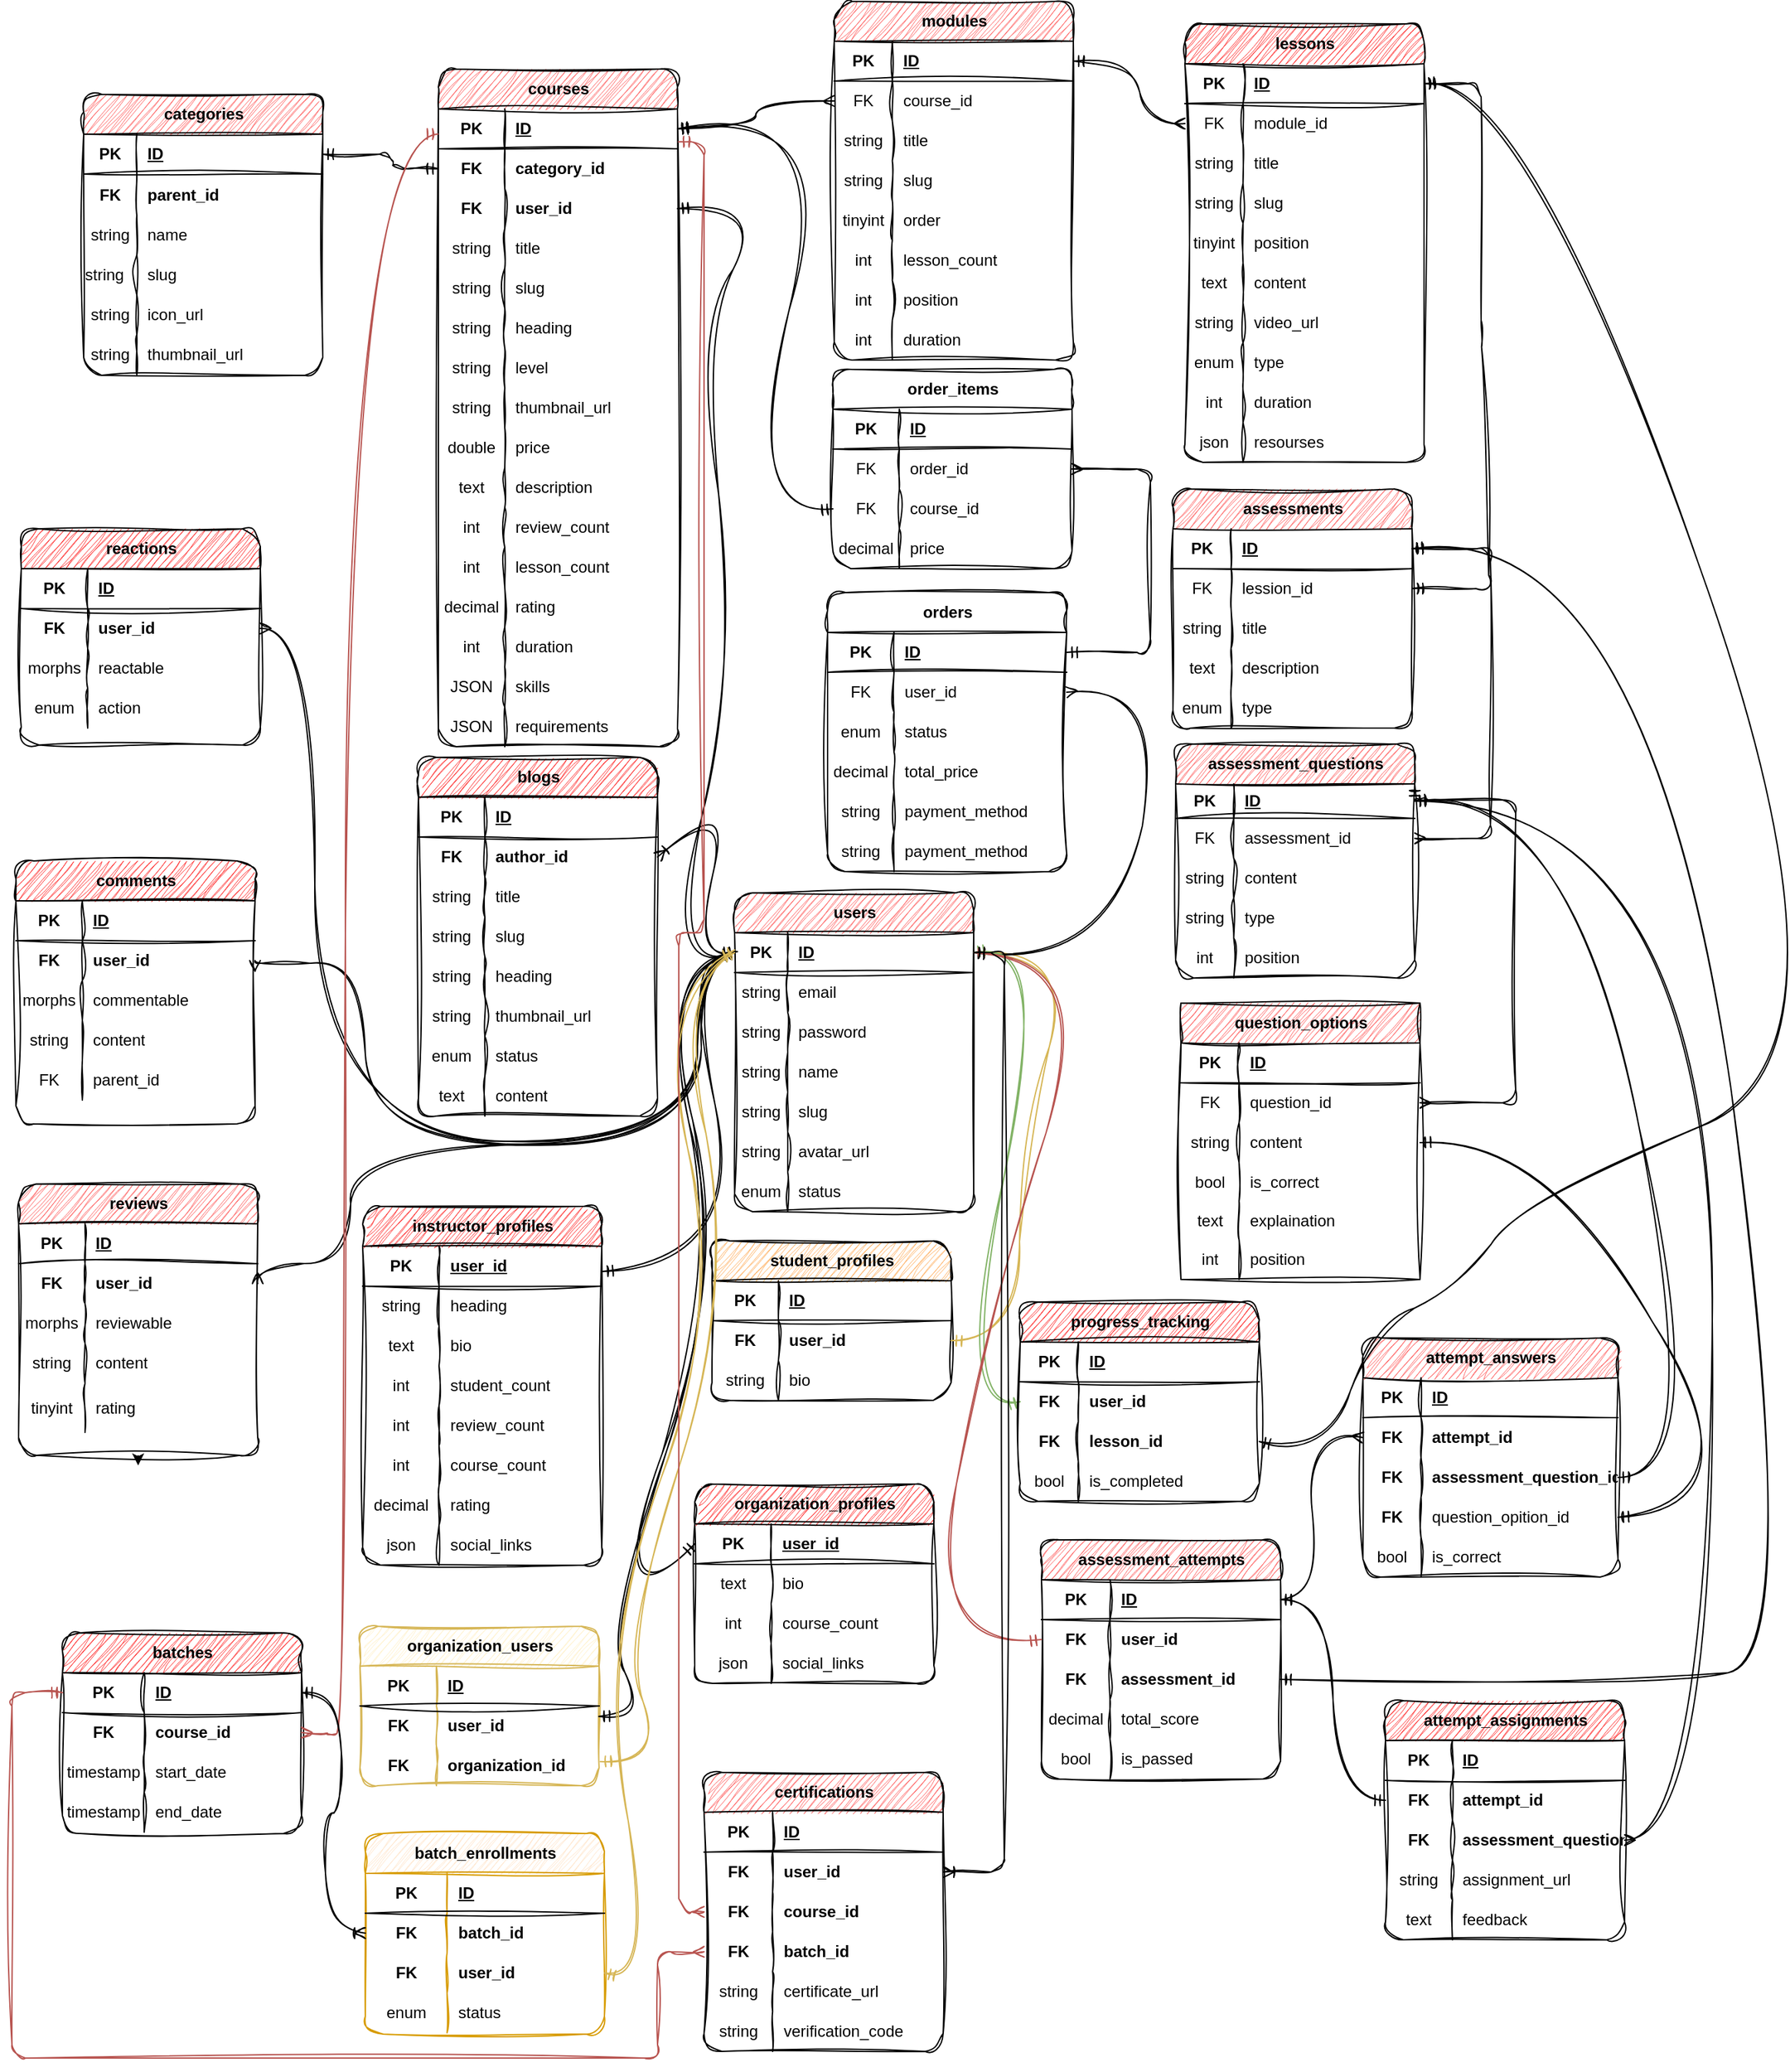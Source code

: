 <mxfile>
    <diagram name="Page-1" id="8sfBj6-S8ZMIWOvM_0YO">
        <mxGraphModel dx="1786" dy="1602" grid="0" gridSize="10" guides="0" tooltips="1" connect="1" arrows="1" fold="1" page="0" pageScale="1" pageWidth="827" pageHeight="1169" background="#FFFFFF" math="0" shadow="0" adaptiveColors="auto">
            <root>
                <mxCell id="0"/>
                <mxCell id="1" parent="0"/>
                <mxCell id="EZoAA0Dr4uuHr_kl8JKa-21" value="instructor_profiles" style="shape=table;startSize=30;container=1;collapsible=1;childLayout=tableLayout;fixedRows=1;rowLines=0;fontStyle=1;align=center;resizeLast=1;html=1;sketch=1;curveFitting=1;jiggle=2;rounded=1;shadow=0;fillColor=#FF3333;" parent="1" vertex="1">
                    <mxGeometry x="182" y="311" width="180" height="270" as="geometry">
                        <mxRectangle x="466" y="-6" width="134" height="30" as="alternateBounds"/>
                    </mxGeometry>
                </mxCell>
                <mxCell id="EZoAA0Dr4uuHr_kl8JKa-22" value="" style="shape=tableRow;horizontal=0;startSize=0;swimlaneHead=0;swimlaneBody=0;fillColor=none;collapsible=0;dropTarget=0;points=[[0,0.5],[1,0.5]];portConstraint=eastwest;top=0;left=0;right=0;bottom=1;sketch=1;curveFitting=1;jiggle=2;rounded=1;shadow=0;" parent="EZoAA0Dr4uuHr_kl8JKa-21" vertex="1">
                    <mxGeometry y="30" width="180" height="30" as="geometry"/>
                </mxCell>
                <mxCell id="EZoAA0Dr4uuHr_kl8JKa-23" value="PK" style="shape=partialRectangle;connectable=0;fillColor=none;top=0;left=0;bottom=0;right=0;fontStyle=1;overflow=hidden;whiteSpace=wrap;html=1;sketch=1;curveFitting=1;jiggle=2;rounded=1;shadow=0;" parent="EZoAA0Dr4uuHr_kl8JKa-22" vertex="1">
                    <mxGeometry width="57.509" height="30" as="geometry">
                        <mxRectangle width="57.509" height="30" as="alternateBounds"/>
                    </mxGeometry>
                </mxCell>
                <mxCell id="EZoAA0Dr4uuHr_kl8JKa-24" value="&lt;span style=&quot;color: rgb(0, 0, 0);&quot;&gt;user_id&lt;/span&gt;" style="shape=partialRectangle;connectable=0;fillColor=none;top=0;left=0;bottom=0;right=0;align=left;spacingLeft=6;fontStyle=5;overflow=hidden;whiteSpace=wrap;html=1;sketch=1;curveFitting=1;jiggle=2;rounded=1;shadow=0;" parent="EZoAA0Dr4uuHr_kl8JKa-22" vertex="1">
                    <mxGeometry x="57.509" width="122.491" height="30" as="geometry">
                        <mxRectangle width="122.491" height="30" as="alternateBounds"/>
                    </mxGeometry>
                </mxCell>
                <mxCell id="EZoAA0Dr4uuHr_kl8JKa-25" value="" style="shape=tableRow;horizontal=0;startSize=0;swimlaneHead=0;swimlaneBody=0;fillColor=none;collapsible=0;dropTarget=0;points=[[0,0.5],[1,0.5]];portConstraint=eastwest;top=0;left=0;right=0;bottom=0;sketch=1;curveFitting=1;jiggle=2;rounded=1;shadow=0;" parent="EZoAA0Dr4uuHr_kl8JKa-21" vertex="1">
                    <mxGeometry y="60" width="180" height="30" as="geometry"/>
                </mxCell>
                <mxCell id="EZoAA0Dr4uuHr_kl8JKa-26" value="string" style="shape=partialRectangle;connectable=0;fillColor=none;top=0;left=0;bottom=0;right=0;editable=1;overflow=hidden;whiteSpace=wrap;html=1;align=center;sketch=1;curveFitting=1;jiggle=2;rounded=1;shadow=0;" parent="EZoAA0Dr4uuHr_kl8JKa-25" vertex="1">
                    <mxGeometry width="57.509" height="30" as="geometry">
                        <mxRectangle width="57.509" height="30" as="alternateBounds"/>
                    </mxGeometry>
                </mxCell>
                <mxCell id="EZoAA0Dr4uuHr_kl8JKa-27" value="heading" style="shape=partialRectangle;connectable=0;fillColor=none;top=0;left=0;bottom=0;right=0;align=left;spacingLeft=6;overflow=hidden;whiteSpace=wrap;html=1;sketch=1;curveFitting=1;jiggle=2;rounded=1;shadow=0;" parent="EZoAA0Dr4uuHr_kl8JKa-25" vertex="1">
                    <mxGeometry x="57.509" width="122.491" height="30" as="geometry">
                        <mxRectangle width="122.491" height="30" as="alternateBounds"/>
                    </mxGeometry>
                </mxCell>
                <mxCell id="EZoAA0Dr4uuHr_kl8JKa-40" style="shape=tableRow;horizontal=0;startSize=0;swimlaneHead=0;swimlaneBody=0;fillColor=none;collapsible=0;dropTarget=0;points=[[0,0.5],[1,0.5]];portConstraint=eastwest;top=0;left=0;right=0;bottom=0;sketch=1;curveFitting=1;jiggle=2;rounded=1;shadow=0;" parent="EZoAA0Dr4uuHr_kl8JKa-21" vertex="1">
                    <mxGeometry y="90" width="180" height="30" as="geometry"/>
                </mxCell>
                <mxCell id="EZoAA0Dr4uuHr_kl8JKa-41" value="text" style="shape=partialRectangle;connectable=0;fillColor=none;top=0;left=0;bottom=0;right=0;editable=1;overflow=hidden;whiteSpace=wrap;html=1;align=center;sketch=1;curveFitting=1;jiggle=2;rounded=1;shadow=0;" parent="EZoAA0Dr4uuHr_kl8JKa-40" vertex="1">
                    <mxGeometry width="57.509" height="30" as="geometry">
                        <mxRectangle width="57.509" height="30" as="alternateBounds"/>
                    </mxGeometry>
                </mxCell>
                <mxCell id="EZoAA0Dr4uuHr_kl8JKa-42" value="bio" style="shape=partialRectangle;connectable=0;fillColor=none;top=0;left=0;bottom=0;right=0;align=left;spacingLeft=6;overflow=hidden;whiteSpace=wrap;html=1;sketch=1;curveFitting=1;jiggle=2;rounded=1;shadow=0;" parent="EZoAA0Dr4uuHr_kl8JKa-40" vertex="1">
                    <mxGeometry x="57.509" width="122.491" height="30" as="geometry">
                        <mxRectangle width="122.491" height="30" as="alternateBounds"/>
                    </mxGeometry>
                </mxCell>
                <mxCell id="EZoAA0Dr4uuHr_kl8JKa-31" value="" style="shape=tableRow;horizontal=0;startSize=0;swimlaneHead=0;swimlaneBody=0;fillColor=none;collapsible=0;dropTarget=0;points=[[0,0.5],[1,0.5]];portConstraint=eastwest;top=0;left=0;right=0;bottom=0;sketch=1;curveFitting=1;jiggle=2;rounded=1;shadow=0;" parent="EZoAA0Dr4uuHr_kl8JKa-21" vertex="1">
                    <mxGeometry y="120" width="180" height="30" as="geometry"/>
                </mxCell>
                <mxCell id="EZoAA0Dr4uuHr_kl8JKa-32" value="int" style="shape=partialRectangle;connectable=0;fillColor=none;top=0;left=0;bottom=0;right=0;editable=1;overflow=hidden;whiteSpace=wrap;html=1;sketch=1;curveFitting=1;jiggle=2;rounded=1;shadow=0;" parent="EZoAA0Dr4uuHr_kl8JKa-31" vertex="1">
                    <mxGeometry width="57.509" height="30" as="geometry">
                        <mxRectangle width="57.509" height="30" as="alternateBounds"/>
                    </mxGeometry>
                </mxCell>
                <mxCell id="EZoAA0Dr4uuHr_kl8JKa-33" value="student_count" style="shape=partialRectangle;connectable=0;fillColor=none;top=0;left=0;bottom=0;right=0;align=left;spacingLeft=6;overflow=hidden;whiteSpace=wrap;html=1;sketch=1;curveFitting=1;jiggle=2;rounded=1;shadow=0;" parent="EZoAA0Dr4uuHr_kl8JKa-31" vertex="1">
                    <mxGeometry x="57.509" width="122.491" height="30" as="geometry">
                        <mxRectangle width="122.491" height="30" as="alternateBounds"/>
                    </mxGeometry>
                </mxCell>
                <mxCell id="EZoAA0Dr4uuHr_kl8JKa-34" style="shape=tableRow;horizontal=0;startSize=0;swimlaneHead=0;swimlaneBody=0;fillColor=none;collapsible=0;dropTarget=0;points=[[0,0.5],[1,0.5]];portConstraint=eastwest;top=0;left=0;right=0;bottom=0;sketch=1;curveFitting=1;jiggle=2;rounded=1;shadow=0;" parent="EZoAA0Dr4uuHr_kl8JKa-21" vertex="1">
                    <mxGeometry y="150" width="180" height="30" as="geometry"/>
                </mxCell>
                <mxCell id="EZoAA0Dr4uuHr_kl8JKa-35" value="int" style="shape=partialRectangle;connectable=0;fillColor=none;top=0;left=0;bottom=0;right=0;editable=1;overflow=hidden;whiteSpace=wrap;html=1;sketch=1;curveFitting=1;jiggle=2;rounded=1;shadow=0;" parent="EZoAA0Dr4uuHr_kl8JKa-34" vertex="1">
                    <mxGeometry width="57.509" height="30" as="geometry">
                        <mxRectangle width="57.509" height="30" as="alternateBounds"/>
                    </mxGeometry>
                </mxCell>
                <mxCell id="EZoAA0Dr4uuHr_kl8JKa-36" value="review_count" style="shape=partialRectangle;connectable=0;fillColor=none;top=0;left=0;bottom=0;right=0;align=left;spacingLeft=6;overflow=hidden;whiteSpace=wrap;html=1;sketch=1;curveFitting=1;jiggle=2;rounded=1;shadow=0;" parent="EZoAA0Dr4uuHr_kl8JKa-34" vertex="1">
                    <mxGeometry x="57.509" width="122.491" height="30" as="geometry">
                        <mxRectangle width="122.491" height="30" as="alternateBounds"/>
                    </mxGeometry>
                </mxCell>
                <mxCell id="426" style="shape=tableRow;horizontal=0;startSize=0;swimlaneHead=0;swimlaneBody=0;fillColor=none;collapsible=0;dropTarget=0;points=[[0,0.5],[1,0.5]];portConstraint=eastwest;top=0;left=0;right=0;bottom=0;sketch=1;curveFitting=1;jiggle=2;rounded=1;shadow=0;" parent="EZoAA0Dr4uuHr_kl8JKa-21" vertex="1">
                    <mxGeometry y="180" width="180" height="30" as="geometry"/>
                </mxCell>
                <mxCell id="427" value="int" style="shape=partialRectangle;connectable=0;fillColor=none;top=0;left=0;bottom=0;right=0;editable=1;overflow=hidden;whiteSpace=wrap;html=1;sketch=1;curveFitting=1;jiggle=2;rounded=1;shadow=0;" parent="426" vertex="1">
                    <mxGeometry width="57.509" height="30" as="geometry">
                        <mxRectangle width="57.509" height="30" as="alternateBounds"/>
                    </mxGeometry>
                </mxCell>
                <mxCell id="428" value="course_count" style="shape=partialRectangle;connectable=0;fillColor=none;top=0;left=0;bottom=0;right=0;align=left;spacingLeft=6;overflow=hidden;whiteSpace=wrap;html=1;sketch=1;curveFitting=1;jiggle=2;rounded=1;shadow=0;" parent="426" vertex="1">
                    <mxGeometry x="57.509" width="122.491" height="30" as="geometry">
                        <mxRectangle width="122.491" height="30" as="alternateBounds"/>
                    </mxGeometry>
                </mxCell>
                <mxCell id="EZoAA0Dr4uuHr_kl8JKa-37" style="shape=tableRow;horizontal=0;startSize=0;swimlaneHead=0;swimlaneBody=0;fillColor=none;collapsible=0;dropTarget=0;points=[[0,0.5],[1,0.5]];portConstraint=eastwest;top=0;left=0;right=0;bottom=0;sketch=1;curveFitting=1;jiggle=2;rounded=1;shadow=0;" parent="EZoAA0Dr4uuHr_kl8JKa-21" vertex="1">
                    <mxGeometry y="210" width="180" height="30" as="geometry"/>
                </mxCell>
                <mxCell id="EZoAA0Dr4uuHr_kl8JKa-38" value="decimal" style="shape=partialRectangle;connectable=0;fillColor=none;top=0;left=0;bottom=0;right=0;editable=1;overflow=hidden;whiteSpace=wrap;html=1;sketch=1;curveFitting=1;jiggle=2;rounded=1;shadow=0;" parent="EZoAA0Dr4uuHr_kl8JKa-37" vertex="1">
                    <mxGeometry width="57.509" height="30" as="geometry">
                        <mxRectangle width="57.509" height="30" as="alternateBounds"/>
                    </mxGeometry>
                </mxCell>
                <mxCell id="EZoAA0Dr4uuHr_kl8JKa-39" value="rating" style="shape=partialRectangle;connectable=0;fillColor=none;top=0;left=0;bottom=0;right=0;align=left;spacingLeft=6;overflow=hidden;whiteSpace=wrap;html=1;sketch=1;curveFitting=1;jiggle=2;rounded=1;shadow=0;" parent="EZoAA0Dr4uuHr_kl8JKa-37" vertex="1">
                    <mxGeometry x="57.509" width="122.491" height="30" as="geometry">
                        <mxRectangle width="122.491" height="30" as="alternateBounds"/>
                    </mxGeometry>
                </mxCell>
                <mxCell id="EZoAA0Dr4uuHr_kl8JKa-46" style="shape=tableRow;horizontal=0;startSize=0;swimlaneHead=0;swimlaneBody=0;fillColor=none;collapsible=0;dropTarget=0;points=[[0,0.5],[1,0.5]];portConstraint=eastwest;top=0;left=0;right=0;bottom=0;sketch=1;curveFitting=1;jiggle=2;rounded=1;shadow=0;" parent="EZoAA0Dr4uuHr_kl8JKa-21" vertex="1">
                    <mxGeometry y="240" width="180" height="30" as="geometry"/>
                </mxCell>
                <mxCell id="EZoAA0Dr4uuHr_kl8JKa-47" value="json" style="shape=partialRectangle;connectable=0;fillColor=none;top=0;left=0;bottom=0;right=0;editable=1;overflow=hidden;whiteSpace=wrap;html=1;sketch=1;curveFitting=1;jiggle=2;rounded=1;shadow=0;" parent="EZoAA0Dr4uuHr_kl8JKa-46" vertex="1">
                    <mxGeometry width="57.509" height="30" as="geometry">
                        <mxRectangle width="57.509" height="30" as="alternateBounds"/>
                    </mxGeometry>
                </mxCell>
                <mxCell id="EZoAA0Dr4uuHr_kl8JKa-48" value="social_links" style="shape=partialRectangle;connectable=0;fillColor=none;top=0;left=0;bottom=0;right=0;align=left;spacingLeft=6;overflow=hidden;whiteSpace=wrap;html=1;sketch=1;curveFitting=1;jiggle=2;rounded=1;shadow=0;" parent="EZoAA0Dr4uuHr_kl8JKa-46" vertex="1">
                    <mxGeometry x="57.509" width="122.491" height="30" as="geometry">
                        <mxRectangle width="122.491" height="30" as="alternateBounds"/>
                    </mxGeometry>
                </mxCell>
                <mxCell id="mHdAhCwSUMCvp98cK4Jd-3" value="courses" style="shape=table;startSize=30;container=1;collapsible=1;childLayout=tableLayout;fixedRows=1;rowLines=0;fontStyle=1;align=center;resizeLast=1;html=1;sketch=1;curveFitting=1;jiggle=2;rounded=1;shadow=0;fillColor=#FF6666;" parent="1" vertex="1">
                    <mxGeometry x="239" y="-545" width="180" height="510" as="geometry">
                        <mxRectangle x="285" y="-490" width="81" height="30" as="alternateBounds"/>
                    </mxGeometry>
                </mxCell>
                <mxCell id="mHdAhCwSUMCvp98cK4Jd-4" value="" style="shape=tableRow;horizontal=0;startSize=0;swimlaneHead=0;swimlaneBody=0;fillColor=none;collapsible=0;dropTarget=0;points=[[0,0.5],[1,0.5]];portConstraint=eastwest;top=0;left=0;right=0;bottom=1;sketch=1;curveFitting=1;jiggle=2;rounded=1;shadow=0;" parent="mHdAhCwSUMCvp98cK4Jd-3" vertex="1">
                    <mxGeometry y="30" width="180" height="30" as="geometry"/>
                </mxCell>
                <mxCell id="mHdAhCwSUMCvp98cK4Jd-5" value="PK" style="shape=partialRectangle;connectable=0;fillColor=none;top=0;left=0;bottom=0;right=0;fontStyle=1;overflow=hidden;whiteSpace=wrap;html=1;sketch=1;curveFitting=1;jiggle=2;rounded=1;shadow=0;" parent="mHdAhCwSUMCvp98cK4Jd-4" vertex="1">
                    <mxGeometry width="50" height="30" as="geometry">
                        <mxRectangle width="50" height="30" as="alternateBounds"/>
                    </mxGeometry>
                </mxCell>
                <mxCell id="mHdAhCwSUMCvp98cK4Jd-6" value="ID" style="shape=partialRectangle;connectable=0;fillColor=none;top=0;left=0;bottom=0;right=0;align=left;spacingLeft=6;fontStyle=5;overflow=hidden;whiteSpace=wrap;html=1;sketch=1;curveFitting=1;jiggle=2;rounded=1;shadow=0;" parent="mHdAhCwSUMCvp98cK4Jd-4" vertex="1">
                    <mxGeometry x="50" width="130" height="30" as="geometry">
                        <mxRectangle width="130" height="30" as="alternateBounds"/>
                    </mxGeometry>
                </mxCell>
                <mxCell id="mHdAhCwSUMCvp98cK4Jd-7" style="shape=tableRow;horizontal=0;startSize=0;swimlaneHead=0;swimlaneBody=0;fillColor=none;collapsible=0;dropTarget=0;points=[[0,0.5],[1,0.5]];portConstraint=eastwest;top=0;left=0;right=0;bottom=0;sketch=1;curveFitting=1;jiggle=2;rounded=1;shadow=0;" parent="mHdAhCwSUMCvp98cK4Jd-3" vertex="1">
                    <mxGeometry y="60" width="180" height="30" as="geometry"/>
                </mxCell>
                <mxCell id="mHdAhCwSUMCvp98cK4Jd-8" value="FK" style="shape=partialRectangle;connectable=0;fillColor=none;top=0;left=0;bottom=0;right=0;editable=1;overflow=hidden;whiteSpace=wrap;html=1;align=center;sketch=1;curveFitting=1;jiggle=2;rounded=1;shadow=0;fontStyle=1" parent="mHdAhCwSUMCvp98cK4Jd-7" vertex="1">
                    <mxGeometry width="50" height="30" as="geometry">
                        <mxRectangle width="50" height="30" as="alternateBounds"/>
                    </mxGeometry>
                </mxCell>
                <mxCell id="mHdAhCwSUMCvp98cK4Jd-9" value="category_id" style="shape=partialRectangle;connectable=0;fillColor=none;top=0;left=0;bottom=0;right=0;align=left;spacingLeft=6;overflow=hidden;whiteSpace=wrap;html=1;sketch=1;curveFitting=1;jiggle=2;rounded=1;shadow=0;fontStyle=1" parent="mHdAhCwSUMCvp98cK4Jd-7" vertex="1">
                    <mxGeometry x="50" width="130" height="30" as="geometry">
                        <mxRectangle width="130" height="30" as="alternateBounds"/>
                    </mxGeometry>
                </mxCell>
                <mxCell id="4" style="shape=tableRow;horizontal=0;startSize=0;swimlaneHead=0;swimlaneBody=0;fillColor=none;collapsible=0;dropTarget=0;points=[[0,0.5],[1,0.5]];portConstraint=eastwest;top=0;left=0;right=0;bottom=0;sketch=1;curveFitting=1;jiggle=2;rounded=1;shadow=0;fontStyle=0" parent="mHdAhCwSUMCvp98cK4Jd-3" vertex="1">
                    <mxGeometry y="90" width="180" height="30" as="geometry"/>
                </mxCell>
                <mxCell id="5" value="FK" style="shape=partialRectangle;connectable=0;fillColor=none;top=0;left=0;bottom=0;right=0;editable=1;overflow=hidden;whiteSpace=wrap;html=1;align=center;sketch=1;curveFitting=1;jiggle=2;rounded=1;shadow=0;fontStyle=1" parent="4" vertex="1">
                    <mxGeometry width="50" height="30" as="geometry">
                        <mxRectangle width="50" height="30" as="alternateBounds"/>
                    </mxGeometry>
                </mxCell>
                <mxCell id="6" value="user_id" style="shape=partialRectangle;connectable=0;fillColor=none;top=0;left=0;bottom=0;right=0;align=left;spacingLeft=6;overflow=hidden;whiteSpace=wrap;html=1;sketch=1;curveFitting=1;jiggle=2;rounded=1;shadow=0;fontStyle=1" parent="4" vertex="1">
                    <mxGeometry x="50" width="130" height="30" as="geometry">
                        <mxRectangle width="130" height="30" as="alternateBounds"/>
                    </mxGeometry>
                </mxCell>
                <mxCell id="40" style="shape=tableRow;horizontal=0;startSize=0;swimlaneHead=0;swimlaneBody=0;fillColor=none;collapsible=0;dropTarget=0;points=[[0,0.5],[1,0.5]];portConstraint=eastwest;top=0;left=0;right=0;bottom=0;sketch=1;curveFitting=1;jiggle=2;rounded=1;shadow=0;" parent="mHdAhCwSUMCvp98cK4Jd-3" vertex="1">
                    <mxGeometry y="120" width="180" height="30" as="geometry"/>
                </mxCell>
                <mxCell id="41" value="string" style="shape=partialRectangle;connectable=0;fillColor=none;top=0;left=0;bottom=0;right=0;editable=1;overflow=hidden;whiteSpace=wrap;html=1;align=center;sketch=1;curveFitting=1;jiggle=2;rounded=1;shadow=0;" parent="40" vertex="1">
                    <mxGeometry width="50" height="30" as="geometry">
                        <mxRectangle width="50" height="30" as="alternateBounds"/>
                    </mxGeometry>
                </mxCell>
                <mxCell id="42" value="title" style="shape=partialRectangle;connectable=0;fillColor=none;top=0;left=0;bottom=0;right=0;align=left;spacingLeft=6;overflow=hidden;whiteSpace=wrap;html=1;sketch=1;curveFitting=1;jiggle=2;rounded=1;shadow=0;" parent="40" vertex="1">
                    <mxGeometry x="50" width="130" height="30" as="geometry">
                        <mxRectangle width="130" height="30" as="alternateBounds"/>
                    </mxGeometry>
                </mxCell>
                <mxCell id="37" style="shape=tableRow;horizontal=0;startSize=0;swimlaneHead=0;swimlaneBody=0;fillColor=none;collapsible=0;dropTarget=0;points=[[0,0.5],[1,0.5]];portConstraint=eastwest;top=0;left=0;right=0;bottom=0;sketch=1;curveFitting=1;jiggle=2;rounded=1;shadow=0;" parent="mHdAhCwSUMCvp98cK4Jd-3" vertex="1">
                    <mxGeometry y="150" width="180" height="30" as="geometry"/>
                </mxCell>
                <mxCell id="38" value="string" style="shape=partialRectangle;connectable=0;fillColor=none;top=0;left=0;bottom=0;right=0;editable=1;overflow=hidden;whiteSpace=wrap;html=1;align=center;sketch=1;curveFitting=1;jiggle=2;rounded=1;shadow=0;" parent="37" vertex="1">
                    <mxGeometry width="50" height="30" as="geometry">
                        <mxRectangle width="50" height="30" as="alternateBounds"/>
                    </mxGeometry>
                </mxCell>
                <mxCell id="39" value="slug" style="shape=partialRectangle;connectable=0;fillColor=none;top=0;left=0;bottom=0;right=0;align=left;spacingLeft=6;overflow=hidden;whiteSpace=wrap;html=1;sketch=1;curveFitting=1;jiggle=2;rounded=1;shadow=0;" parent="37" vertex="1">
                    <mxGeometry x="50" width="130" height="30" as="geometry">
                        <mxRectangle width="130" height="30" as="alternateBounds"/>
                    </mxGeometry>
                </mxCell>
                <mxCell id="mHdAhCwSUMCvp98cK4Jd-10" value="" style="shape=tableRow;horizontal=0;startSize=0;swimlaneHead=0;swimlaneBody=0;fillColor=none;collapsible=0;dropTarget=0;points=[[0,0.5],[1,0.5]];portConstraint=eastwest;top=0;left=0;right=0;bottom=0;sketch=1;curveFitting=1;jiggle=2;rounded=1;shadow=0;" parent="mHdAhCwSUMCvp98cK4Jd-3" vertex="1">
                    <mxGeometry y="180" width="180" height="30" as="geometry"/>
                </mxCell>
                <mxCell id="mHdAhCwSUMCvp98cK4Jd-11" value="string" style="shape=partialRectangle;connectable=0;fillColor=none;top=0;left=0;bottom=0;right=0;editable=1;overflow=hidden;whiteSpace=wrap;html=1;align=center;sketch=1;curveFitting=1;jiggle=2;rounded=1;shadow=0;" parent="mHdAhCwSUMCvp98cK4Jd-10" vertex="1">
                    <mxGeometry width="50" height="30" as="geometry">
                        <mxRectangle width="50" height="30" as="alternateBounds"/>
                    </mxGeometry>
                </mxCell>
                <mxCell id="mHdAhCwSUMCvp98cK4Jd-12" value="heading" style="shape=partialRectangle;connectable=0;fillColor=none;top=0;left=0;bottom=0;right=0;align=left;spacingLeft=6;overflow=hidden;whiteSpace=wrap;html=1;sketch=1;curveFitting=1;jiggle=2;rounded=1;shadow=0;" parent="mHdAhCwSUMCvp98cK4Jd-10" vertex="1">
                    <mxGeometry x="50" width="130" height="30" as="geometry">
                        <mxRectangle width="130" height="30" as="alternateBounds"/>
                    </mxGeometry>
                </mxCell>
                <mxCell id="mHdAhCwSUMCvp98cK4Jd-19" value="" style="shape=tableRow;horizontal=0;startSize=0;swimlaneHead=0;swimlaneBody=0;fillColor=none;collapsible=0;dropTarget=0;points=[[0,0.5],[1,0.5]];portConstraint=eastwest;top=0;left=0;right=0;bottom=0;sketch=1;curveFitting=1;jiggle=2;rounded=1;shadow=0;" parent="mHdAhCwSUMCvp98cK4Jd-3" vertex="1">
                    <mxGeometry y="210" width="180" height="30" as="geometry"/>
                </mxCell>
                <mxCell id="mHdAhCwSUMCvp98cK4Jd-20" value="string" style="shape=partialRectangle;connectable=0;fillColor=none;top=0;left=0;bottom=0;right=0;editable=1;overflow=hidden;whiteSpace=wrap;html=1;sketch=1;curveFitting=1;jiggle=2;rounded=1;shadow=0;" parent="mHdAhCwSUMCvp98cK4Jd-19" vertex="1">
                    <mxGeometry width="50" height="30" as="geometry">
                        <mxRectangle width="50" height="30" as="alternateBounds"/>
                    </mxGeometry>
                </mxCell>
                <mxCell id="mHdAhCwSUMCvp98cK4Jd-21" value="level" style="shape=partialRectangle;connectable=0;fillColor=none;top=0;left=0;bottom=0;right=0;align=left;spacingLeft=6;overflow=hidden;whiteSpace=wrap;html=1;sketch=1;curveFitting=1;jiggle=2;rounded=1;shadow=0;" parent="mHdAhCwSUMCvp98cK4Jd-19" vertex="1">
                    <mxGeometry x="50" width="130" height="30" as="geometry">
                        <mxRectangle width="130" height="30" as="alternateBounds"/>
                    </mxGeometry>
                </mxCell>
                <mxCell id="8" style="shape=tableRow;horizontal=0;startSize=0;swimlaneHead=0;swimlaneBody=0;fillColor=none;collapsible=0;dropTarget=0;points=[[0,0.5],[1,0.5]];portConstraint=eastwest;top=0;left=0;right=0;bottom=0;sketch=1;curveFitting=1;jiggle=2;rounded=1;shadow=0;" parent="mHdAhCwSUMCvp98cK4Jd-3" vertex="1">
                    <mxGeometry y="240" width="180" height="30" as="geometry"/>
                </mxCell>
                <mxCell id="9" value="string" style="shape=partialRectangle;connectable=0;fillColor=none;top=0;left=0;bottom=0;right=0;editable=1;overflow=hidden;whiteSpace=wrap;html=1;sketch=1;curveFitting=1;jiggle=2;rounded=1;shadow=0;" parent="8" vertex="1">
                    <mxGeometry width="50" height="30" as="geometry">
                        <mxRectangle width="50" height="30" as="alternateBounds"/>
                    </mxGeometry>
                </mxCell>
                <mxCell id="10" value="thumbnail_url" style="shape=partialRectangle;connectable=0;fillColor=none;top=0;left=0;bottom=0;right=0;align=left;spacingLeft=6;overflow=hidden;whiteSpace=wrap;html=1;sketch=1;curveFitting=1;jiggle=2;rounded=1;shadow=0;" parent="8" vertex="1">
                    <mxGeometry x="50" width="130" height="30" as="geometry">
                        <mxRectangle width="130" height="30" as="alternateBounds"/>
                    </mxGeometry>
                </mxCell>
                <mxCell id="mHdAhCwSUMCvp98cK4Jd-13" style="shape=tableRow;horizontal=0;startSize=0;swimlaneHead=0;swimlaneBody=0;fillColor=none;collapsible=0;dropTarget=0;points=[[0,0.5],[1,0.5]];portConstraint=eastwest;top=0;left=0;right=0;bottom=0;sketch=1;curveFitting=1;jiggle=2;rounded=1;shadow=0;" parent="mHdAhCwSUMCvp98cK4Jd-3" vertex="1">
                    <mxGeometry y="270" width="180" height="30" as="geometry"/>
                </mxCell>
                <mxCell id="mHdAhCwSUMCvp98cK4Jd-14" value="double" style="shape=partialRectangle;connectable=0;fillColor=none;top=0;left=0;bottom=0;right=0;editable=1;overflow=hidden;whiteSpace=wrap;html=1;align=center;sketch=1;curveFitting=1;jiggle=2;rounded=1;shadow=0;" parent="mHdAhCwSUMCvp98cK4Jd-13" vertex="1">
                    <mxGeometry width="50" height="30" as="geometry">
                        <mxRectangle width="50" height="30" as="alternateBounds"/>
                    </mxGeometry>
                </mxCell>
                <mxCell id="mHdAhCwSUMCvp98cK4Jd-15" value="price" style="shape=partialRectangle;connectable=0;fillColor=none;top=0;left=0;bottom=0;right=0;align=left;spacingLeft=6;overflow=hidden;whiteSpace=wrap;html=1;sketch=1;curveFitting=1;jiggle=2;rounded=1;shadow=0;" parent="mHdAhCwSUMCvp98cK4Jd-13" vertex="1">
                    <mxGeometry x="50" width="130" height="30" as="geometry">
                        <mxRectangle width="130" height="30" as="alternateBounds"/>
                    </mxGeometry>
                </mxCell>
                <mxCell id="mHdAhCwSUMCvp98cK4Jd-16" value="" style="shape=tableRow;horizontal=0;startSize=0;swimlaneHead=0;swimlaneBody=0;fillColor=none;collapsible=0;dropTarget=0;points=[[0,0.5],[1,0.5]];portConstraint=eastwest;top=0;left=0;right=0;bottom=0;sketch=1;curveFitting=1;jiggle=2;rounded=1;shadow=0;" parent="mHdAhCwSUMCvp98cK4Jd-3" vertex="1">
                    <mxGeometry y="300" width="180" height="30" as="geometry"/>
                </mxCell>
                <mxCell id="mHdAhCwSUMCvp98cK4Jd-17" value="text" style="shape=partialRectangle;connectable=0;fillColor=none;top=0;left=0;bottom=0;right=0;editable=1;overflow=hidden;whiteSpace=wrap;html=1;sketch=1;curveFitting=1;jiggle=2;rounded=1;shadow=0;" parent="mHdAhCwSUMCvp98cK4Jd-16" vertex="1">
                    <mxGeometry width="50" height="30" as="geometry">
                        <mxRectangle width="50" height="30" as="alternateBounds"/>
                    </mxGeometry>
                </mxCell>
                <mxCell id="mHdAhCwSUMCvp98cK4Jd-18" value="description" style="shape=partialRectangle;connectable=0;fillColor=none;top=0;left=0;bottom=0;right=0;align=left;spacingLeft=6;overflow=hidden;whiteSpace=wrap;html=1;sketch=1;curveFitting=1;jiggle=2;rounded=1;shadow=0;" parent="mHdAhCwSUMCvp98cK4Jd-16" vertex="1">
                    <mxGeometry x="50" width="130" height="30" as="geometry">
                        <mxRectangle width="130" height="30" as="alternateBounds"/>
                    </mxGeometry>
                </mxCell>
                <mxCell id="mHdAhCwSUMCvp98cK4Jd-22" style="shape=tableRow;horizontal=0;startSize=0;swimlaneHead=0;swimlaneBody=0;fillColor=none;collapsible=0;dropTarget=0;points=[[0,0.5],[1,0.5]];portConstraint=eastwest;top=0;left=0;right=0;bottom=0;sketch=1;curveFitting=1;jiggle=2;rounded=1;shadow=0;" parent="mHdAhCwSUMCvp98cK4Jd-3" vertex="1">
                    <mxGeometry y="330" width="180" height="30" as="geometry"/>
                </mxCell>
                <mxCell id="mHdAhCwSUMCvp98cK4Jd-23" value="int" style="shape=partialRectangle;connectable=0;fillColor=none;top=0;left=0;bottom=0;right=0;editable=1;overflow=hidden;whiteSpace=wrap;html=1;sketch=1;curveFitting=1;jiggle=2;rounded=1;shadow=0;" parent="mHdAhCwSUMCvp98cK4Jd-22" vertex="1">
                    <mxGeometry width="50" height="30" as="geometry">
                        <mxRectangle width="50" height="30" as="alternateBounds"/>
                    </mxGeometry>
                </mxCell>
                <mxCell id="mHdAhCwSUMCvp98cK4Jd-24" value="review_count" style="shape=partialRectangle;connectable=0;fillColor=none;top=0;left=0;bottom=0;right=0;align=left;spacingLeft=6;overflow=hidden;whiteSpace=wrap;html=1;sketch=1;curveFitting=1;jiggle=2;rounded=1;shadow=0;" parent="mHdAhCwSUMCvp98cK4Jd-22" vertex="1">
                    <mxGeometry x="50" width="130" height="30" as="geometry">
                        <mxRectangle width="130" height="30" as="alternateBounds"/>
                    </mxGeometry>
                </mxCell>
                <mxCell id="435" style="shape=tableRow;horizontal=0;startSize=0;swimlaneHead=0;swimlaneBody=0;fillColor=none;collapsible=0;dropTarget=0;points=[[0,0.5],[1,0.5]];portConstraint=eastwest;top=0;left=0;right=0;bottom=0;sketch=1;curveFitting=1;jiggle=2;rounded=1;shadow=0;" parent="mHdAhCwSUMCvp98cK4Jd-3" vertex="1">
                    <mxGeometry y="360" width="180" height="30" as="geometry"/>
                </mxCell>
                <mxCell id="436" value="int" style="shape=partialRectangle;connectable=0;fillColor=none;top=0;left=0;bottom=0;right=0;editable=1;overflow=hidden;whiteSpace=wrap;html=1;sketch=1;curveFitting=1;jiggle=2;rounded=1;shadow=0;" parent="435" vertex="1">
                    <mxGeometry width="50" height="30" as="geometry">
                        <mxRectangle width="50" height="30" as="alternateBounds"/>
                    </mxGeometry>
                </mxCell>
                <mxCell id="437" value="lesson_count" style="shape=partialRectangle;connectable=0;fillColor=none;top=0;left=0;bottom=0;right=0;align=left;spacingLeft=6;overflow=hidden;whiteSpace=wrap;html=1;sketch=1;curveFitting=1;jiggle=2;rounded=1;shadow=0;" parent="435" vertex="1">
                    <mxGeometry x="50" width="130" height="30" as="geometry">
                        <mxRectangle width="130" height="30" as="alternateBounds"/>
                    </mxGeometry>
                </mxCell>
                <mxCell id="438" style="shape=tableRow;horizontal=0;startSize=0;swimlaneHead=0;swimlaneBody=0;fillColor=none;collapsible=0;dropTarget=0;points=[[0,0.5],[1,0.5]];portConstraint=eastwest;top=0;left=0;right=0;bottom=0;sketch=1;curveFitting=1;jiggle=2;rounded=1;shadow=0;" parent="mHdAhCwSUMCvp98cK4Jd-3" vertex="1">
                    <mxGeometry y="390" width="180" height="30" as="geometry"/>
                </mxCell>
                <mxCell id="439" value="decimal" style="shape=partialRectangle;connectable=0;fillColor=none;top=0;left=0;bottom=0;right=0;editable=1;overflow=hidden;whiteSpace=wrap;html=1;sketch=1;curveFitting=1;jiggle=2;rounded=1;shadow=0;" parent="438" vertex="1">
                    <mxGeometry width="50" height="30" as="geometry">
                        <mxRectangle width="50" height="30" as="alternateBounds"/>
                    </mxGeometry>
                </mxCell>
                <mxCell id="440" value="rating" style="shape=partialRectangle;connectable=0;fillColor=none;top=0;left=0;bottom=0;right=0;align=left;spacingLeft=6;overflow=hidden;whiteSpace=wrap;html=1;sketch=1;curveFitting=1;jiggle=2;rounded=1;shadow=0;" parent="438" vertex="1">
                    <mxGeometry x="50" width="130" height="30" as="geometry">
                        <mxRectangle width="130" height="30" as="alternateBounds"/>
                    </mxGeometry>
                </mxCell>
                <mxCell id="55" style="shape=tableRow;horizontal=0;startSize=0;swimlaneHead=0;swimlaneBody=0;fillColor=none;collapsible=0;dropTarget=0;points=[[0,0.5],[1,0.5]];portConstraint=eastwest;top=0;left=0;right=0;bottom=0;sketch=1;curveFitting=1;jiggle=2;rounded=1;shadow=0;" parent="mHdAhCwSUMCvp98cK4Jd-3" vertex="1">
                    <mxGeometry y="420" width="180" height="30" as="geometry"/>
                </mxCell>
                <mxCell id="56" value="int" style="shape=partialRectangle;connectable=0;fillColor=none;top=0;left=0;bottom=0;right=0;editable=1;overflow=hidden;whiteSpace=wrap;html=1;sketch=1;curveFitting=1;jiggle=2;rounded=1;shadow=0;" parent="55" vertex="1">
                    <mxGeometry width="50" height="30" as="geometry">
                        <mxRectangle width="50" height="30" as="alternateBounds"/>
                    </mxGeometry>
                </mxCell>
                <mxCell id="57" value="duration" style="shape=partialRectangle;connectable=0;fillColor=none;top=0;left=0;bottom=0;right=0;align=left;spacingLeft=6;overflow=hidden;whiteSpace=wrap;html=1;sketch=1;curveFitting=1;jiggle=2;rounded=1;shadow=0;" parent="55" vertex="1">
                    <mxGeometry x="50" width="130" height="30" as="geometry">
                        <mxRectangle width="130" height="30" as="alternateBounds"/>
                    </mxGeometry>
                </mxCell>
                <mxCell id="mHdAhCwSUMCvp98cK4Jd-28" style="shape=tableRow;horizontal=0;startSize=0;swimlaneHead=0;swimlaneBody=0;fillColor=none;collapsible=0;dropTarget=0;points=[[0,0.5],[1,0.5]];portConstraint=eastwest;top=0;left=0;right=0;bottom=0;sketch=1;curveFitting=1;jiggle=2;rounded=1;shadow=0;" parent="mHdAhCwSUMCvp98cK4Jd-3" vertex="1">
                    <mxGeometry y="450" width="180" height="30" as="geometry"/>
                </mxCell>
                <mxCell id="mHdAhCwSUMCvp98cK4Jd-29" value="JSON" style="shape=partialRectangle;connectable=0;fillColor=none;top=0;left=0;bottom=0;right=0;editable=1;overflow=hidden;whiteSpace=wrap;html=1;sketch=1;curveFitting=1;jiggle=2;rounded=1;shadow=0;" parent="mHdAhCwSUMCvp98cK4Jd-28" vertex="1">
                    <mxGeometry width="50" height="30" as="geometry">
                        <mxRectangle width="50" height="30" as="alternateBounds"/>
                    </mxGeometry>
                </mxCell>
                <mxCell id="mHdAhCwSUMCvp98cK4Jd-30" value="skills" style="shape=partialRectangle;connectable=0;fillColor=none;top=0;left=0;bottom=0;right=0;align=left;spacingLeft=6;overflow=hidden;whiteSpace=wrap;html=1;sketch=1;curveFitting=1;jiggle=2;rounded=1;shadow=0;" parent="mHdAhCwSUMCvp98cK4Jd-28" vertex="1">
                    <mxGeometry x="50" width="130" height="30" as="geometry">
                        <mxRectangle width="130" height="30" as="alternateBounds"/>
                    </mxGeometry>
                </mxCell>
                <mxCell id="609" style="shape=tableRow;horizontal=0;startSize=0;swimlaneHead=0;swimlaneBody=0;fillColor=none;collapsible=0;dropTarget=0;points=[[0,0.5],[1,0.5]];portConstraint=eastwest;top=0;left=0;right=0;bottom=0;sketch=1;curveFitting=1;jiggle=2;rounded=1;shadow=0;" vertex="1" parent="mHdAhCwSUMCvp98cK4Jd-3">
                    <mxGeometry y="480" width="180" height="30" as="geometry"/>
                </mxCell>
                <mxCell id="610" value="JSON" style="shape=partialRectangle;connectable=0;fillColor=none;top=0;left=0;bottom=0;right=0;editable=1;overflow=hidden;whiteSpace=wrap;html=1;sketch=1;curveFitting=1;jiggle=2;rounded=1;shadow=0;" vertex="1" parent="609">
                    <mxGeometry width="50" height="30" as="geometry">
                        <mxRectangle width="50" height="30" as="alternateBounds"/>
                    </mxGeometry>
                </mxCell>
                <mxCell id="611" value="requirements" style="shape=partialRectangle;connectable=0;fillColor=none;top=0;left=0;bottom=0;right=0;align=left;spacingLeft=6;overflow=hidden;whiteSpace=wrap;html=1;sketch=1;curveFitting=1;jiggle=2;rounded=1;shadow=0;" vertex="1" parent="609">
                    <mxGeometry x="50" width="130" height="30" as="geometry">
                        <mxRectangle width="130" height="30" as="alternateBounds"/>
                    </mxGeometry>
                </mxCell>
                <mxCell id="mHdAhCwSUMCvp98cK4Jd-31" value="categories" style="shape=table;startSize=30;container=1;collapsible=1;childLayout=tableLayout;fixedRows=1;rowLines=0;fontStyle=1;align=center;resizeLast=1;html=1;sketch=1;curveFitting=1;jiggle=2;rounded=1;shadow=0;fillColor=#FF6666;" parent="1" vertex="1">
                    <mxGeometry x="-28" y="-526" width="180" height="211.479" as="geometry"/>
                </mxCell>
                <mxCell id="mHdAhCwSUMCvp98cK4Jd-32" value="" style="shape=tableRow;horizontal=0;startSize=0;swimlaneHead=0;swimlaneBody=0;fillColor=none;collapsible=0;dropTarget=0;points=[[0,0.5],[1,0.5]];portConstraint=eastwest;top=0;left=0;right=0;bottom=1;sketch=1;curveFitting=1;jiggle=2;rounded=1;shadow=0;" parent="mHdAhCwSUMCvp98cK4Jd-31" vertex="1">
                    <mxGeometry y="30" width="180" height="30" as="geometry"/>
                </mxCell>
                <mxCell id="mHdAhCwSUMCvp98cK4Jd-33" value="PK" style="shape=partialRectangle;connectable=0;fillColor=none;top=0;left=0;bottom=0;right=0;fontStyle=1;overflow=hidden;whiteSpace=wrap;html=1;sketch=1;curveFitting=1;jiggle=2;rounded=1;shadow=0;" parent="mHdAhCwSUMCvp98cK4Jd-32" vertex="1">
                    <mxGeometry width="40" height="30" as="geometry">
                        <mxRectangle width="40" height="30" as="alternateBounds"/>
                    </mxGeometry>
                </mxCell>
                <mxCell id="mHdAhCwSUMCvp98cK4Jd-34" value="ID" style="shape=partialRectangle;connectable=0;fillColor=none;top=0;left=0;bottom=0;right=0;align=left;spacingLeft=6;fontStyle=5;overflow=hidden;whiteSpace=wrap;html=1;sketch=1;curveFitting=1;jiggle=2;rounded=1;shadow=0;" parent="mHdAhCwSUMCvp98cK4Jd-32" vertex="1">
                    <mxGeometry x="40" width="140" height="30" as="geometry">
                        <mxRectangle width="140" height="30" as="alternateBounds"/>
                    </mxGeometry>
                </mxCell>
                <mxCell id="mHdAhCwSUMCvp98cK4Jd-35" value="" style="shape=tableRow;horizontal=0;startSize=0;swimlaneHead=0;swimlaneBody=0;fillColor=none;collapsible=0;dropTarget=0;points=[[0,0.5],[1,0.5]];portConstraint=eastwest;top=0;left=0;right=0;bottom=0;sketch=1;curveFitting=1;jiggle=2;rounded=1;shadow=0;" parent="mHdAhCwSUMCvp98cK4Jd-31" vertex="1">
                    <mxGeometry y="60" width="180" height="31" as="geometry"/>
                </mxCell>
                <mxCell id="mHdAhCwSUMCvp98cK4Jd-36" value="FK" style="shape=partialRectangle;connectable=0;fillColor=none;top=0;left=0;bottom=0;right=0;editable=1;overflow=hidden;whiteSpace=wrap;html=1;align=center;sketch=1;curveFitting=1;jiggle=2;rounded=1;shadow=0;fontStyle=1" parent="mHdAhCwSUMCvp98cK4Jd-35" vertex="1">
                    <mxGeometry width="40" height="31" as="geometry">
                        <mxRectangle width="40" height="31" as="alternateBounds"/>
                    </mxGeometry>
                </mxCell>
                <mxCell id="mHdAhCwSUMCvp98cK4Jd-37" value="parent_id" style="shape=partialRectangle;connectable=0;fillColor=none;top=0;left=0;bottom=0;right=0;align=left;spacingLeft=6;overflow=hidden;whiteSpace=wrap;html=1;sketch=1;curveFitting=1;jiggle=2;rounded=1;shadow=0;fontStyle=1" parent="mHdAhCwSUMCvp98cK4Jd-35" vertex="1">
                    <mxGeometry x="40" width="140" height="31" as="geometry">
                        <mxRectangle width="140" height="31" as="alternateBounds"/>
                    </mxGeometry>
                </mxCell>
                <mxCell id="mHdAhCwSUMCvp98cK4Jd-38" value="" style="shape=tableRow;horizontal=0;startSize=0;swimlaneHead=0;swimlaneBody=0;fillColor=none;collapsible=0;dropTarget=0;points=[[0,0.5],[1,0.5]];portConstraint=eastwest;top=0;left=0;right=0;bottom=0;sketch=1;curveFitting=1;jiggle=2;rounded=1;shadow=0;" parent="mHdAhCwSUMCvp98cK4Jd-31" vertex="1">
                    <mxGeometry y="91" width="180" height="30" as="geometry"/>
                </mxCell>
                <mxCell id="mHdAhCwSUMCvp98cK4Jd-39" value="string" style="shape=partialRectangle;connectable=0;fillColor=none;top=0;left=0;bottom=0;right=0;editable=1;overflow=hidden;whiteSpace=wrap;html=1;sketch=1;curveFitting=1;jiggle=2;rounded=1;shadow=0;" parent="mHdAhCwSUMCvp98cK4Jd-38" vertex="1">
                    <mxGeometry width="40" height="30" as="geometry">
                        <mxRectangle width="40" height="30" as="alternateBounds"/>
                    </mxGeometry>
                </mxCell>
                <mxCell id="mHdAhCwSUMCvp98cK4Jd-40" value="name" style="shape=partialRectangle;connectable=0;fillColor=none;top=0;left=0;bottom=0;right=0;align=left;spacingLeft=6;overflow=hidden;whiteSpace=wrap;html=1;sketch=1;curveFitting=1;jiggle=2;rounded=1;shadow=0;" parent="mHdAhCwSUMCvp98cK4Jd-38" vertex="1">
                    <mxGeometry x="40" width="140" height="30" as="geometry">
                        <mxRectangle width="140" height="30" as="alternateBounds"/>
                    </mxGeometry>
                </mxCell>
                <mxCell id="432" style="shape=tableRow;horizontal=0;startSize=0;swimlaneHead=0;swimlaneBody=0;fillColor=none;collapsible=0;dropTarget=0;points=[[0,0.5],[1,0.5]];portConstraint=eastwest;top=0;left=0;right=0;bottom=0;sketch=1;curveFitting=1;jiggle=2;rounded=1;shadow=0;" parent="mHdAhCwSUMCvp98cK4Jd-31" vertex="1">
                    <mxGeometry y="121" width="180" height="30" as="geometry"/>
                </mxCell>
                <mxCell id="433" value="string&lt;span style=&quot;white-space: pre;&quot;&gt;&#x9;&lt;/span&gt;slug" style="shape=partialRectangle;connectable=0;fillColor=none;top=0;left=0;bottom=0;right=0;editable=1;overflow=hidden;whiteSpace=wrap;html=1;sketch=1;curveFitting=1;jiggle=2;rounded=1;shadow=0;" parent="432" vertex="1">
                    <mxGeometry width="40" height="30" as="geometry">
                        <mxRectangle width="40" height="30" as="alternateBounds"/>
                    </mxGeometry>
                </mxCell>
                <mxCell id="434" value="slug" style="shape=partialRectangle;connectable=0;fillColor=none;top=0;left=0;bottom=0;right=0;align=left;spacingLeft=6;overflow=hidden;whiteSpace=wrap;html=1;sketch=1;curveFitting=1;jiggle=2;rounded=1;shadow=0;" parent="432" vertex="1">
                    <mxGeometry x="40" width="140" height="30" as="geometry">
                        <mxRectangle width="140" height="30" as="alternateBounds"/>
                    </mxGeometry>
                </mxCell>
                <mxCell id="mHdAhCwSUMCvp98cK4Jd-41" value="" style="shape=tableRow;horizontal=0;startSize=0;swimlaneHead=0;swimlaneBody=0;fillColor=none;collapsible=0;dropTarget=0;points=[[0,0.5],[1,0.5]];portConstraint=eastwest;top=0;left=0;right=0;bottom=0;sketch=1;curveFitting=1;jiggle=2;rounded=1;shadow=0;" parent="mHdAhCwSUMCvp98cK4Jd-31" vertex="1">
                    <mxGeometry y="151" width="180" height="30" as="geometry"/>
                </mxCell>
                <mxCell id="mHdAhCwSUMCvp98cK4Jd-42" value="string" style="shape=partialRectangle;connectable=0;fillColor=none;top=0;left=0;bottom=0;right=0;editable=1;overflow=hidden;whiteSpace=wrap;html=1;sketch=1;curveFitting=1;jiggle=2;rounded=1;shadow=0;" parent="mHdAhCwSUMCvp98cK4Jd-41" vertex="1">
                    <mxGeometry width="40" height="30" as="geometry">
                        <mxRectangle width="40" height="30" as="alternateBounds"/>
                    </mxGeometry>
                </mxCell>
                <mxCell id="mHdAhCwSUMCvp98cK4Jd-43" value="icon_url" style="shape=partialRectangle;connectable=0;fillColor=none;top=0;left=0;bottom=0;right=0;align=left;spacingLeft=6;overflow=hidden;whiteSpace=wrap;html=1;sketch=1;curveFitting=1;jiggle=2;rounded=1;shadow=0;" parent="mHdAhCwSUMCvp98cK4Jd-41" vertex="1">
                    <mxGeometry x="40" width="140" height="30" as="geometry">
                        <mxRectangle width="140" height="30" as="alternateBounds"/>
                    </mxGeometry>
                </mxCell>
                <mxCell id="mHdAhCwSUMCvp98cK4Jd-44" style="shape=tableRow;horizontal=0;startSize=0;swimlaneHead=0;swimlaneBody=0;fillColor=none;collapsible=0;dropTarget=0;points=[[0,0.5],[1,0.5]];portConstraint=eastwest;top=0;left=0;right=0;bottom=0;sketch=1;curveFitting=1;jiggle=2;rounded=1;shadow=0;" parent="mHdAhCwSUMCvp98cK4Jd-31" vertex="1">
                    <mxGeometry y="181" width="180" height="30" as="geometry"/>
                </mxCell>
                <mxCell id="mHdAhCwSUMCvp98cK4Jd-45" value="string" style="shape=partialRectangle;connectable=0;fillColor=none;top=0;left=0;bottom=0;right=0;editable=1;overflow=hidden;whiteSpace=wrap;html=1;sketch=1;curveFitting=1;jiggle=2;rounded=1;shadow=0;" parent="mHdAhCwSUMCvp98cK4Jd-44" vertex="1">
                    <mxGeometry width="40" height="30" as="geometry">
                        <mxRectangle width="40" height="30" as="alternateBounds"/>
                    </mxGeometry>
                </mxCell>
                <mxCell id="mHdAhCwSUMCvp98cK4Jd-46" value="thumbnail_url" style="shape=partialRectangle;connectable=0;fillColor=none;top=0;left=0;bottom=0;right=0;align=left;spacingLeft=6;overflow=hidden;whiteSpace=wrap;html=1;sketch=1;curveFitting=1;jiggle=2;rounded=1;shadow=0;" parent="mHdAhCwSUMCvp98cK4Jd-44" vertex="1">
                    <mxGeometry x="40" width="140" height="30" as="geometry">
                        <mxRectangle width="140" height="30" as="alternateBounds"/>
                    </mxGeometry>
                </mxCell>
                <mxCell id="3" style="edgeStyle=orthogonalEdgeStyle;rounded=1;orthogonalLoop=1;jettySize=auto;html=1;exitX=1;exitY=0.5;exitDx=0;exitDy=0;entryX=0;entryY=0.5;entryDx=0;entryDy=0;startArrow=ERmandOne;startFill=0;endArrow=ERmandOne;endFill=0;curved=0;sketch=1;curveFitting=1;jiggle=2;shadow=0;" parent="1" source="mHdAhCwSUMCvp98cK4Jd-32" target="mHdAhCwSUMCvp98cK4Jd-7" edge="1">
                    <mxGeometry relative="1" as="geometry">
                        <Array as="points">
                            <mxPoint x="205" y="-481"/>
                            <mxPoint x="205" y="-470"/>
                        </Array>
                    </mxGeometry>
                </mxCell>
                <mxCell id="11" value="modules" style="shape=table;startSize=30;container=1;collapsible=1;childLayout=tableLayout;fixedRows=1;rowLines=0;fontStyle=1;align=center;resizeLast=1;html=1;sketch=1;curveFitting=1;jiggle=2;rounded=1;shadow=0;fillColor=#FF6666;" parent="1" vertex="1">
                    <mxGeometry x="537" y="-596" width="180" height="270" as="geometry">
                        <mxRectangle x="524" y="-369" width="84" height="30" as="alternateBounds"/>
                    </mxGeometry>
                </mxCell>
                <mxCell id="12" value="" style="shape=tableRow;horizontal=0;startSize=0;swimlaneHead=0;swimlaneBody=0;fillColor=none;collapsible=0;dropTarget=0;points=[[0,0.5],[1,0.5]];portConstraint=eastwest;top=0;left=0;right=0;bottom=1;sketch=1;curveFitting=1;jiggle=2;rounded=1;shadow=0;" parent="11" vertex="1">
                    <mxGeometry y="30" width="180" height="30" as="geometry"/>
                </mxCell>
                <mxCell id="13" value="PK" style="shape=partialRectangle;connectable=0;fillColor=none;top=0;left=0;bottom=0;right=0;fontStyle=1;overflow=hidden;whiteSpace=wrap;html=1;sketch=1;curveFitting=1;jiggle=2;rounded=1;shadow=0;" parent="12" vertex="1">
                    <mxGeometry width="43.75" height="30" as="geometry">
                        <mxRectangle width="43.75" height="30" as="alternateBounds"/>
                    </mxGeometry>
                </mxCell>
                <mxCell id="14" value="ID" style="shape=partialRectangle;connectable=0;fillColor=none;top=0;left=0;bottom=0;right=0;align=left;spacingLeft=6;fontStyle=5;overflow=hidden;whiteSpace=wrap;html=1;sketch=1;curveFitting=1;jiggle=2;rounded=1;shadow=0;" parent="12" vertex="1">
                    <mxGeometry x="43.75" width="136.25" height="30" as="geometry">
                        <mxRectangle width="136.25" height="30" as="alternateBounds"/>
                    </mxGeometry>
                </mxCell>
                <mxCell id="15" value="" style="shape=tableRow;horizontal=0;startSize=0;swimlaneHead=0;swimlaneBody=0;fillColor=none;collapsible=0;dropTarget=0;points=[[0,0.5],[1,0.5]];portConstraint=eastwest;top=0;left=0;right=0;bottom=0;sketch=1;curveFitting=1;jiggle=2;rounded=1;shadow=0;" parent="11" vertex="1">
                    <mxGeometry y="60" width="180" height="30" as="geometry"/>
                </mxCell>
                <mxCell id="16" value="FK" style="shape=partialRectangle;connectable=0;fillColor=none;top=0;left=0;bottom=0;right=0;editable=1;overflow=hidden;whiteSpace=wrap;html=1;sketch=1;curveFitting=1;jiggle=2;rounded=1;shadow=0;" parent="15" vertex="1">
                    <mxGeometry width="43.75" height="30" as="geometry">
                        <mxRectangle width="43.75" height="30" as="alternateBounds"/>
                    </mxGeometry>
                </mxCell>
                <mxCell id="17" value="course_id" style="shape=partialRectangle;connectable=0;fillColor=none;top=0;left=0;bottom=0;right=0;align=left;spacingLeft=6;overflow=hidden;whiteSpace=wrap;html=1;sketch=1;curveFitting=1;jiggle=2;rounded=1;shadow=0;" parent="15" vertex="1">
                    <mxGeometry x="43.75" width="136.25" height="30" as="geometry">
                        <mxRectangle width="136.25" height="30" as="alternateBounds"/>
                    </mxGeometry>
                </mxCell>
                <mxCell id="18" value="" style="shape=tableRow;horizontal=0;startSize=0;swimlaneHead=0;swimlaneBody=0;fillColor=none;collapsible=0;dropTarget=0;points=[[0,0.5],[1,0.5]];portConstraint=eastwest;top=0;left=0;right=0;bottom=0;sketch=1;curveFitting=1;jiggle=2;rounded=1;shadow=0;" parent="11" vertex="1">
                    <mxGeometry y="90" width="180" height="30" as="geometry"/>
                </mxCell>
                <mxCell id="19" value="string" style="shape=partialRectangle;connectable=0;fillColor=none;top=0;left=0;bottom=0;right=0;editable=1;overflow=hidden;whiteSpace=wrap;html=1;sketch=1;curveFitting=1;jiggle=2;rounded=1;shadow=0;" parent="18" vertex="1">
                    <mxGeometry width="43.75" height="30" as="geometry">
                        <mxRectangle width="43.75" height="30" as="alternateBounds"/>
                    </mxGeometry>
                </mxCell>
                <mxCell id="20" value="title" style="shape=partialRectangle;connectable=0;fillColor=none;top=0;left=0;bottom=0;right=0;align=left;spacingLeft=6;overflow=hidden;whiteSpace=wrap;html=1;sketch=1;curveFitting=1;jiggle=2;rounded=1;shadow=0;" parent="18" vertex="1">
                    <mxGeometry x="43.75" width="136.25" height="30" as="geometry">
                        <mxRectangle width="136.25" height="30" as="alternateBounds"/>
                    </mxGeometry>
                </mxCell>
                <mxCell id="441" style="shape=tableRow;horizontal=0;startSize=0;swimlaneHead=0;swimlaneBody=0;fillColor=none;collapsible=0;dropTarget=0;points=[[0,0.5],[1,0.5]];portConstraint=eastwest;top=0;left=0;right=0;bottom=0;sketch=1;curveFitting=1;jiggle=2;rounded=1;shadow=0;" parent="11" vertex="1">
                    <mxGeometry y="120" width="180" height="30" as="geometry"/>
                </mxCell>
                <mxCell id="442" value="string" style="shape=partialRectangle;connectable=0;fillColor=none;top=0;left=0;bottom=0;right=0;editable=1;overflow=hidden;whiteSpace=wrap;html=1;sketch=1;curveFitting=1;jiggle=2;rounded=1;shadow=0;" parent="441" vertex="1">
                    <mxGeometry width="43.75" height="30" as="geometry">
                        <mxRectangle width="43.75" height="30" as="alternateBounds"/>
                    </mxGeometry>
                </mxCell>
                <mxCell id="443" value="slug" style="shape=partialRectangle;connectable=0;fillColor=none;top=0;left=0;bottom=0;right=0;align=left;spacingLeft=6;overflow=hidden;whiteSpace=wrap;html=1;sketch=1;curveFitting=1;jiggle=2;rounded=1;shadow=0;" parent="441" vertex="1">
                    <mxGeometry x="43.75" width="136.25" height="30" as="geometry">
                        <mxRectangle width="136.25" height="30" as="alternateBounds"/>
                    </mxGeometry>
                </mxCell>
                <mxCell id="21" value="" style="shape=tableRow;horizontal=0;startSize=0;swimlaneHead=0;swimlaneBody=0;fillColor=none;collapsible=0;dropTarget=0;points=[[0,0.5],[1,0.5]];portConstraint=eastwest;top=0;left=0;right=0;bottom=0;sketch=1;curveFitting=1;jiggle=2;rounded=1;shadow=0;" parent="11" vertex="1">
                    <mxGeometry y="150" width="180" height="30" as="geometry"/>
                </mxCell>
                <mxCell id="22" value="tinyint" style="shape=partialRectangle;connectable=0;fillColor=none;top=0;left=0;bottom=0;right=0;editable=1;overflow=hidden;whiteSpace=wrap;html=1;sketch=1;curveFitting=1;jiggle=2;rounded=1;shadow=0;" parent="21" vertex="1">
                    <mxGeometry width="43.75" height="30" as="geometry">
                        <mxRectangle width="43.75" height="30" as="alternateBounds"/>
                    </mxGeometry>
                </mxCell>
                <mxCell id="23" value="order" style="shape=partialRectangle;connectable=0;fillColor=none;top=0;left=0;bottom=0;right=0;align=left;spacingLeft=6;overflow=hidden;whiteSpace=wrap;html=1;sketch=1;curveFitting=1;jiggle=2;rounded=1;shadow=0;" parent="21" vertex="1">
                    <mxGeometry x="43.75" width="136.25" height="30" as="geometry">
                        <mxRectangle width="136.25" height="30" as="alternateBounds"/>
                    </mxGeometry>
                </mxCell>
                <mxCell id="444" style="shape=tableRow;horizontal=0;startSize=0;swimlaneHead=0;swimlaneBody=0;fillColor=none;collapsible=0;dropTarget=0;points=[[0,0.5],[1,0.5]];portConstraint=eastwest;top=0;left=0;right=0;bottom=0;sketch=1;curveFitting=1;jiggle=2;rounded=1;shadow=0;" parent="11" vertex="1">
                    <mxGeometry y="180" width="180" height="30" as="geometry"/>
                </mxCell>
                <mxCell id="445" value="int" style="shape=partialRectangle;connectable=0;fillColor=none;top=0;left=0;bottom=0;right=0;editable=1;overflow=hidden;whiteSpace=wrap;html=1;sketch=1;curveFitting=1;jiggle=2;rounded=1;shadow=0;" parent="444" vertex="1">
                    <mxGeometry width="43.75" height="30" as="geometry">
                        <mxRectangle width="43.75" height="30" as="alternateBounds"/>
                    </mxGeometry>
                </mxCell>
                <mxCell id="446" value="lesson_count" style="shape=partialRectangle;connectable=0;fillColor=none;top=0;left=0;bottom=0;right=0;align=left;spacingLeft=6;overflow=hidden;whiteSpace=wrap;html=1;sketch=1;curveFitting=1;jiggle=2;rounded=1;shadow=0;" parent="444" vertex="1">
                    <mxGeometry x="43.75" width="136.25" height="30" as="geometry">
                        <mxRectangle width="136.25" height="30" as="alternateBounds"/>
                    </mxGeometry>
                </mxCell>
                <mxCell id="447" style="shape=tableRow;horizontal=0;startSize=0;swimlaneHead=0;swimlaneBody=0;fillColor=none;collapsible=0;dropTarget=0;points=[[0,0.5],[1,0.5]];portConstraint=eastwest;top=0;left=0;right=0;bottom=0;sketch=1;curveFitting=1;jiggle=2;rounded=1;shadow=0;" parent="11" vertex="1">
                    <mxGeometry y="210" width="180" height="30" as="geometry"/>
                </mxCell>
                <mxCell id="448" value="int" style="shape=partialRectangle;connectable=0;fillColor=none;top=0;left=0;bottom=0;right=0;editable=1;overflow=hidden;whiteSpace=wrap;html=1;sketch=1;curveFitting=1;jiggle=2;rounded=1;shadow=0;" parent="447" vertex="1">
                    <mxGeometry width="43.75" height="30" as="geometry">
                        <mxRectangle width="43.75" height="30" as="alternateBounds"/>
                    </mxGeometry>
                </mxCell>
                <mxCell id="449" value="position" style="shape=partialRectangle;connectable=0;fillColor=none;top=0;left=0;bottom=0;right=0;align=left;spacingLeft=6;overflow=hidden;whiteSpace=wrap;html=1;sketch=1;curveFitting=1;jiggle=2;rounded=1;shadow=0;" parent="447" vertex="1">
                    <mxGeometry x="43.75" width="136.25" height="30" as="geometry">
                        <mxRectangle width="136.25" height="30" as="alternateBounds"/>
                    </mxGeometry>
                </mxCell>
                <mxCell id="58" style="shape=tableRow;horizontal=0;startSize=0;swimlaneHead=0;swimlaneBody=0;fillColor=none;collapsible=0;dropTarget=0;points=[[0,0.5],[1,0.5]];portConstraint=eastwest;top=0;left=0;right=0;bottom=0;sketch=1;curveFitting=1;jiggle=2;rounded=1;shadow=0;" parent="11" vertex="1">
                    <mxGeometry y="240" width="180" height="30" as="geometry"/>
                </mxCell>
                <mxCell id="59" value="int" style="shape=partialRectangle;connectable=0;fillColor=none;top=0;left=0;bottom=0;right=0;editable=1;overflow=hidden;whiteSpace=wrap;html=1;sketch=1;curveFitting=1;jiggle=2;rounded=1;shadow=0;" parent="58" vertex="1">
                    <mxGeometry width="43.75" height="30" as="geometry">
                        <mxRectangle width="43.75" height="30" as="alternateBounds"/>
                    </mxGeometry>
                </mxCell>
                <mxCell id="60" value="duration" style="shape=partialRectangle;connectable=0;fillColor=none;top=0;left=0;bottom=0;right=0;align=left;spacingLeft=6;overflow=hidden;whiteSpace=wrap;html=1;sketch=1;curveFitting=1;jiggle=2;rounded=1;shadow=0;" parent="58" vertex="1">
                    <mxGeometry x="43.75" width="136.25" height="30" as="geometry">
                        <mxRectangle width="136.25" height="30" as="alternateBounds"/>
                    </mxGeometry>
                </mxCell>
                <mxCell id="24" value="lessons" style="shape=table;startSize=30;container=1;collapsible=1;childLayout=tableLayout;fixedRows=1;rowLines=0;fontStyle=1;align=center;resizeLast=1;html=1;sketch=1;curveFitting=1;jiggle=2;rounded=1;shadow=0;fillColor=#FF3333;" parent="1" vertex="1">
                    <mxGeometry x="801" y="-579" width="180" height="330" as="geometry">
                        <mxRectangle x="680" y="-336" width="76" height="30" as="alternateBounds"/>
                    </mxGeometry>
                </mxCell>
                <mxCell id="25" value="" style="shape=tableRow;horizontal=0;startSize=0;swimlaneHead=0;swimlaneBody=0;fillColor=none;collapsible=0;dropTarget=0;points=[[0,0.5],[1,0.5]];portConstraint=eastwest;top=0;left=0;right=0;bottom=1;sketch=1;curveFitting=1;jiggle=2;rounded=1;shadow=0;" parent="24" vertex="1">
                    <mxGeometry y="30" width="180" height="30" as="geometry"/>
                </mxCell>
                <mxCell id="26" value="PK" style="shape=partialRectangle;connectable=0;fillColor=none;top=0;left=0;bottom=0;right=0;fontStyle=1;overflow=hidden;whiteSpace=wrap;html=1;sketch=1;curveFitting=1;jiggle=2;rounded=1;shadow=0;" parent="25" vertex="1">
                    <mxGeometry width="43.75" height="30" as="geometry">
                        <mxRectangle width="43.75" height="30" as="alternateBounds"/>
                    </mxGeometry>
                </mxCell>
                <mxCell id="27" value="ID" style="shape=partialRectangle;connectable=0;fillColor=none;top=0;left=0;bottom=0;right=0;align=left;spacingLeft=6;fontStyle=5;overflow=hidden;whiteSpace=wrap;html=1;sketch=1;curveFitting=1;jiggle=2;rounded=1;shadow=0;" parent="25" vertex="1">
                    <mxGeometry x="43.75" width="136.25" height="30" as="geometry">
                        <mxRectangle width="136.25" height="30" as="alternateBounds"/>
                    </mxGeometry>
                </mxCell>
                <mxCell id="28" value="" style="shape=tableRow;horizontal=0;startSize=0;swimlaneHead=0;swimlaneBody=0;fillColor=none;collapsible=0;dropTarget=0;points=[[0,0.5],[1,0.5]];portConstraint=eastwest;top=0;left=0;right=0;bottom=0;sketch=1;curveFitting=1;jiggle=2;rounded=1;shadow=0;" parent="24" vertex="1">
                    <mxGeometry y="60" width="180" height="30" as="geometry"/>
                </mxCell>
                <mxCell id="29" value="FK" style="shape=partialRectangle;connectable=0;fillColor=none;top=0;left=0;bottom=0;right=0;editable=1;overflow=hidden;whiteSpace=wrap;html=1;sketch=1;curveFitting=1;jiggle=2;rounded=1;shadow=0;" parent="28" vertex="1">
                    <mxGeometry width="43.75" height="30" as="geometry">
                        <mxRectangle width="43.75" height="30" as="alternateBounds"/>
                    </mxGeometry>
                </mxCell>
                <mxCell id="30" value="module_id" style="shape=partialRectangle;connectable=0;fillColor=none;top=0;left=0;bottom=0;right=0;align=left;spacingLeft=6;overflow=hidden;whiteSpace=wrap;html=1;sketch=1;curveFitting=1;jiggle=2;rounded=1;shadow=0;" parent="28" vertex="1">
                    <mxGeometry x="43.75" width="136.25" height="30" as="geometry">
                        <mxRectangle width="136.25" height="30" as="alternateBounds"/>
                    </mxGeometry>
                </mxCell>
                <mxCell id="31" value="" style="shape=tableRow;horizontal=0;startSize=0;swimlaneHead=0;swimlaneBody=0;fillColor=none;collapsible=0;dropTarget=0;points=[[0,0.5],[1,0.5]];portConstraint=eastwest;top=0;left=0;right=0;bottom=0;sketch=1;curveFitting=1;jiggle=2;rounded=1;shadow=0;" parent="24" vertex="1">
                    <mxGeometry y="90" width="180" height="30" as="geometry"/>
                </mxCell>
                <mxCell id="32" value="string" style="shape=partialRectangle;connectable=0;fillColor=none;top=0;left=0;bottom=0;right=0;editable=1;overflow=hidden;whiteSpace=wrap;html=1;sketch=1;curveFitting=1;jiggle=2;rounded=1;shadow=0;" parent="31" vertex="1">
                    <mxGeometry width="43.75" height="30" as="geometry">
                        <mxRectangle width="43.75" height="30" as="alternateBounds"/>
                    </mxGeometry>
                </mxCell>
                <mxCell id="33" value="title" style="shape=partialRectangle;connectable=0;fillColor=none;top=0;left=0;bottom=0;right=0;align=left;spacingLeft=6;overflow=hidden;whiteSpace=wrap;html=1;sketch=1;curveFitting=1;jiggle=2;rounded=1;shadow=0;" parent="31" vertex="1">
                    <mxGeometry x="43.75" width="136.25" height="30" as="geometry">
                        <mxRectangle width="136.25" height="30" as="alternateBounds"/>
                    </mxGeometry>
                </mxCell>
                <mxCell id="450" style="shape=tableRow;horizontal=0;startSize=0;swimlaneHead=0;swimlaneBody=0;fillColor=none;collapsible=0;dropTarget=0;points=[[0,0.5],[1,0.5]];portConstraint=eastwest;top=0;left=0;right=0;bottom=0;sketch=1;curveFitting=1;jiggle=2;rounded=1;shadow=0;" parent="24" vertex="1">
                    <mxGeometry y="120" width="180" height="30" as="geometry"/>
                </mxCell>
                <mxCell id="451" value="string" style="shape=partialRectangle;connectable=0;fillColor=none;top=0;left=0;bottom=0;right=0;editable=1;overflow=hidden;whiteSpace=wrap;html=1;sketch=1;curveFitting=1;jiggle=2;rounded=1;shadow=0;" parent="450" vertex="1">
                    <mxGeometry width="43.75" height="30" as="geometry">
                        <mxRectangle width="43.75" height="30" as="alternateBounds"/>
                    </mxGeometry>
                </mxCell>
                <mxCell id="452" value="slug" style="shape=partialRectangle;connectable=0;fillColor=none;top=0;left=0;bottom=0;right=0;align=left;spacingLeft=6;overflow=hidden;whiteSpace=wrap;html=1;sketch=1;curveFitting=1;jiggle=2;rounded=1;shadow=0;" parent="450" vertex="1">
                    <mxGeometry x="43.75" width="136.25" height="30" as="geometry">
                        <mxRectangle width="136.25" height="30" as="alternateBounds"/>
                    </mxGeometry>
                </mxCell>
                <mxCell id="34" value="" style="shape=tableRow;horizontal=0;startSize=0;swimlaneHead=0;swimlaneBody=0;fillColor=none;collapsible=0;dropTarget=0;points=[[0,0.5],[1,0.5]];portConstraint=eastwest;top=0;left=0;right=0;bottom=0;sketch=1;curveFitting=1;jiggle=2;rounded=1;shadow=0;" parent="24" vertex="1">
                    <mxGeometry y="150" width="180" height="30" as="geometry"/>
                </mxCell>
                <mxCell id="35" value="tinyint" style="shape=partialRectangle;connectable=0;fillColor=none;top=0;left=0;bottom=0;right=0;editable=1;overflow=hidden;whiteSpace=wrap;html=1;sketch=1;curveFitting=1;jiggle=2;rounded=1;shadow=0;" parent="34" vertex="1">
                    <mxGeometry width="43.75" height="30" as="geometry">
                        <mxRectangle width="43.75" height="30" as="alternateBounds"/>
                    </mxGeometry>
                </mxCell>
                <mxCell id="36" value="position" style="shape=partialRectangle;connectable=0;fillColor=none;top=0;left=0;bottom=0;right=0;align=left;spacingLeft=6;overflow=hidden;whiteSpace=wrap;html=1;sketch=1;curveFitting=1;jiggle=2;rounded=1;shadow=0;" parent="34" vertex="1">
                    <mxGeometry x="43.75" width="136.25" height="30" as="geometry">
                        <mxRectangle width="136.25" height="30" as="alternateBounds"/>
                    </mxGeometry>
                </mxCell>
                <mxCell id="43" style="shape=tableRow;horizontal=0;startSize=0;swimlaneHead=0;swimlaneBody=0;fillColor=none;collapsible=0;dropTarget=0;points=[[0,0.5],[1,0.5]];portConstraint=eastwest;top=0;left=0;right=0;bottom=0;sketch=1;curveFitting=1;jiggle=2;rounded=1;shadow=0;" parent="24" vertex="1">
                    <mxGeometry y="180" width="180" height="30" as="geometry"/>
                </mxCell>
                <mxCell id="44" value="text" style="shape=partialRectangle;connectable=0;fillColor=none;top=0;left=0;bottom=0;right=0;editable=1;overflow=hidden;whiteSpace=wrap;html=1;sketch=1;curveFitting=1;jiggle=2;rounded=1;shadow=0;" parent="43" vertex="1">
                    <mxGeometry width="43.75" height="30" as="geometry">
                        <mxRectangle width="43.75" height="30" as="alternateBounds"/>
                    </mxGeometry>
                </mxCell>
                <mxCell id="45" value="content" style="shape=partialRectangle;connectable=0;fillColor=none;top=0;left=0;bottom=0;right=0;align=left;spacingLeft=6;overflow=hidden;whiteSpace=wrap;html=1;sketch=1;curveFitting=1;jiggle=2;rounded=1;shadow=0;" parent="43" vertex="1">
                    <mxGeometry x="43.75" width="136.25" height="30" as="geometry">
                        <mxRectangle width="136.25" height="30" as="alternateBounds"/>
                    </mxGeometry>
                </mxCell>
                <mxCell id="49" style="shape=tableRow;horizontal=0;startSize=0;swimlaneHead=0;swimlaneBody=0;fillColor=none;collapsible=0;dropTarget=0;points=[[0,0.5],[1,0.5]];portConstraint=eastwest;top=0;left=0;right=0;bottom=0;sketch=1;curveFitting=1;jiggle=2;rounded=1;shadow=0;" parent="24" vertex="1">
                    <mxGeometry y="210" width="180" height="30" as="geometry"/>
                </mxCell>
                <mxCell id="50" value="string" style="shape=partialRectangle;connectable=0;fillColor=none;top=0;left=0;bottom=0;right=0;editable=1;overflow=hidden;whiteSpace=wrap;html=1;sketch=1;curveFitting=1;jiggle=2;rounded=1;shadow=0;" parent="49" vertex="1">
                    <mxGeometry width="43.75" height="30" as="geometry">
                        <mxRectangle width="43.75" height="30" as="alternateBounds"/>
                    </mxGeometry>
                </mxCell>
                <mxCell id="51" value="video_url" style="shape=partialRectangle;connectable=0;fillColor=none;top=0;left=0;bottom=0;right=0;align=left;spacingLeft=6;overflow=hidden;whiteSpace=wrap;html=1;sketch=1;curveFitting=1;jiggle=2;rounded=1;shadow=0;" parent="49" vertex="1">
                    <mxGeometry x="43.75" width="136.25" height="30" as="geometry">
                        <mxRectangle width="136.25" height="30" as="alternateBounds"/>
                    </mxGeometry>
                </mxCell>
                <mxCell id="52" style="shape=tableRow;horizontal=0;startSize=0;swimlaneHead=0;swimlaneBody=0;fillColor=none;collapsible=0;dropTarget=0;points=[[0,0.5],[1,0.5]];portConstraint=eastwest;top=0;left=0;right=0;bottom=0;sketch=1;curveFitting=1;jiggle=2;rounded=1;shadow=0;" parent="24" vertex="1">
                    <mxGeometry y="240" width="180" height="30" as="geometry"/>
                </mxCell>
                <mxCell id="53" value="enum" style="shape=partialRectangle;connectable=0;fillColor=none;top=0;left=0;bottom=0;right=0;editable=1;overflow=hidden;whiteSpace=wrap;html=1;sketch=1;curveFitting=1;jiggle=2;rounded=1;shadow=0;" parent="52" vertex="1">
                    <mxGeometry width="43.75" height="30" as="geometry">
                        <mxRectangle width="43.75" height="30" as="alternateBounds"/>
                    </mxGeometry>
                </mxCell>
                <mxCell id="54" value="type" style="shape=partialRectangle;connectable=0;fillColor=none;top=0;left=0;bottom=0;right=0;align=left;spacingLeft=6;overflow=hidden;whiteSpace=wrap;html=1;sketch=1;curveFitting=1;jiggle=2;rounded=1;shadow=0;" parent="52" vertex="1">
                    <mxGeometry x="43.75" width="136.25" height="30" as="geometry">
                        <mxRectangle width="136.25" height="30" as="alternateBounds"/>
                    </mxGeometry>
                </mxCell>
                <mxCell id="61" style="shape=tableRow;horizontal=0;startSize=0;swimlaneHead=0;swimlaneBody=0;fillColor=none;collapsible=0;dropTarget=0;points=[[0,0.5],[1,0.5]];portConstraint=eastwest;top=0;left=0;right=0;bottom=0;sketch=1;curveFitting=1;jiggle=2;rounded=1;shadow=0;" parent="24" vertex="1">
                    <mxGeometry y="270" width="180" height="30" as="geometry"/>
                </mxCell>
                <mxCell id="62" value="int" style="shape=partialRectangle;connectable=0;fillColor=none;top=0;left=0;bottom=0;right=0;editable=1;overflow=hidden;whiteSpace=wrap;html=1;sketch=1;curveFitting=1;jiggle=2;rounded=1;shadow=0;" parent="61" vertex="1">
                    <mxGeometry width="43.75" height="30" as="geometry">
                        <mxRectangle width="43.75" height="30" as="alternateBounds"/>
                    </mxGeometry>
                </mxCell>
                <mxCell id="63" value="duration" style="shape=partialRectangle;connectable=0;fillColor=none;top=0;left=0;bottom=0;right=0;align=left;spacingLeft=6;overflow=hidden;whiteSpace=wrap;html=1;sketch=1;curveFitting=1;jiggle=2;rounded=1;shadow=0;" parent="61" vertex="1">
                    <mxGeometry x="43.75" width="136.25" height="30" as="geometry">
                        <mxRectangle width="136.25" height="30" as="alternateBounds"/>
                    </mxGeometry>
                </mxCell>
                <mxCell id="420" style="shape=tableRow;horizontal=0;startSize=0;swimlaneHead=0;swimlaneBody=0;fillColor=none;collapsible=0;dropTarget=0;points=[[0,0.5],[1,0.5]];portConstraint=eastwest;top=0;left=0;right=0;bottom=0;sketch=1;curveFitting=1;jiggle=2;rounded=1;shadow=0;" parent="24" vertex="1">
                    <mxGeometry y="300" width="180" height="30" as="geometry"/>
                </mxCell>
                <mxCell id="421" value="json" style="shape=partialRectangle;connectable=0;fillColor=none;top=0;left=0;bottom=0;right=0;editable=1;overflow=hidden;whiteSpace=wrap;html=1;sketch=1;curveFitting=1;jiggle=2;rounded=1;shadow=0;" parent="420" vertex="1">
                    <mxGeometry width="43.75" height="30" as="geometry">
                        <mxRectangle width="43.75" height="30" as="alternateBounds"/>
                    </mxGeometry>
                </mxCell>
                <mxCell id="422" value="resourses" style="shape=partialRectangle;connectable=0;fillColor=none;top=0;left=0;bottom=0;right=0;align=left;spacingLeft=6;overflow=hidden;whiteSpace=wrap;html=1;sketch=1;curveFitting=1;jiggle=2;rounded=1;shadow=0;" parent="420" vertex="1">
                    <mxGeometry x="43.75" width="136.25" height="30" as="geometry">
                        <mxRectangle width="136.25" height="30" as="alternateBounds"/>
                    </mxGeometry>
                </mxCell>
                <mxCell id="46" style="edgeStyle=orthogonalEdgeStyle;rounded=1;orthogonalLoop=1;jettySize=auto;html=1;exitX=0;exitY=0.5;exitDx=0;exitDy=0;entryX=1;entryY=0.5;entryDx=0;entryDy=0;curved=1;startArrow=ERmany;startFill=0;endArrow=ERmandOne;endFill=0;sketch=1;curveFitting=1;jiggle=2;shadow=0;" parent="1" source="15" target="mHdAhCwSUMCvp98cK4Jd-4" edge="1">
                    <mxGeometry relative="1" as="geometry"/>
                </mxCell>
                <mxCell id="143" value="blogs" style="shape=table;startSize=30;container=1;collapsible=1;childLayout=tableLayout;fixedRows=1;rowLines=0;fontStyle=1;align=center;resizeLast=1;html=1;sketch=1;curveFitting=1;jiggle=2;rounded=1;shadow=0;fillColor=#FF3333;" parent="1" vertex="1">
                    <mxGeometry x="224" y="-27" width="180" height="270" as="geometry">
                        <mxRectangle x="285" y="-490" width="81" height="30" as="alternateBounds"/>
                    </mxGeometry>
                </mxCell>
                <mxCell id="144" value="" style="shape=tableRow;horizontal=0;startSize=0;swimlaneHead=0;swimlaneBody=0;fillColor=none;collapsible=0;dropTarget=0;points=[[0,0.5],[1,0.5]];portConstraint=eastwest;top=0;left=0;right=0;bottom=1;sketch=1;curveFitting=1;jiggle=2;rounded=1;shadow=0;" parent="143" vertex="1">
                    <mxGeometry y="30" width="180" height="30" as="geometry"/>
                </mxCell>
                <mxCell id="145" value="PK" style="shape=partialRectangle;connectable=0;fillColor=none;top=0;left=0;bottom=0;right=0;fontStyle=1;overflow=hidden;whiteSpace=wrap;html=1;sketch=1;curveFitting=1;jiggle=2;rounded=1;shadow=0;" parent="144" vertex="1">
                    <mxGeometry width="50" height="30" as="geometry">
                        <mxRectangle width="50" height="30" as="alternateBounds"/>
                    </mxGeometry>
                </mxCell>
                <mxCell id="146" value="ID" style="shape=partialRectangle;connectable=0;fillColor=none;top=0;left=0;bottom=0;right=0;align=left;spacingLeft=6;fontStyle=5;overflow=hidden;whiteSpace=wrap;html=1;sketch=1;curveFitting=1;jiggle=2;rounded=1;shadow=0;" parent="144" vertex="1">
                    <mxGeometry x="50" width="130" height="30" as="geometry">
                        <mxRectangle width="130" height="30" as="alternateBounds"/>
                    </mxGeometry>
                </mxCell>
                <mxCell id="150" style="shape=tableRow;horizontal=0;startSize=0;swimlaneHead=0;swimlaneBody=0;fillColor=none;collapsible=0;dropTarget=0;points=[[0,0.5],[1,0.5]];portConstraint=eastwest;top=0;left=0;right=0;bottom=0;sketch=1;curveFitting=1;jiggle=2;rounded=1;shadow=0;fontStyle=0" parent="143" vertex="1">
                    <mxGeometry y="60" width="180" height="30" as="geometry"/>
                </mxCell>
                <mxCell id="151" value="FK" style="shape=partialRectangle;connectable=0;fillColor=none;top=0;left=0;bottom=0;right=0;editable=1;overflow=hidden;whiteSpace=wrap;html=1;align=center;sketch=1;curveFitting=1;jiggle=2;rounded=1;shadow=0;fontStyle=1" parent="150" vertex="1">
                    <mxGeometry width="50" height="30" as="geometry">
                        <mxRectangle width="50" height="30" as="alternateBounds"/>
                    </mxGeometry>
                </mxCell>
                <mxCell id="152" value="author_id" style="shape=partialRectangle;connectable=0;fillColor=none;top=0;left=0;bottom=0;right=0;align=left;spacingLeft=6;overflow=hidden;whiteSpace=wrap;html=1;sketch=1;curveFitting=1;jiggle=2;rounded=1;shadow=0;fontStyle=1" parent="150" vertex="1">
                    <mxGeometry x="50" width="130" height="30" as="geometry">
                        <mxRectangle width="130" height="30" as="alternateBounds"/>
                    </mxGeometry>
                </mxCell>
                <mxCell id="153" style="shape=tableRow;horizontal=0;startSize=0;swimlaneHead=0;swimlaneBody=0;fillColor=none;collapsible=0;dropTarget=0;points=[[0,0.5],[1,0.5]];portConstraint=eastwest;top=0;left=0;right=0;bottom=0;sketch=1;curveFitting=1;jiggle=2;rounded=1;shadow=0;" parent="143" vertex="1">
                    <mxGeometry y="90" width="180" height="30" as="geometry"/>
                </mxCell>
                <mxCell id="154" value="string" style="shape=partialRectangle;connectable=0;fillColor=none;top=0;left=0;bottom=0;right=0;editable=1;overflow=hidden;whiteSpace=wrap;html=1;align=center;sketch=1;curveFitting=1;jiggle=2;rounded=1;shadow=0;" parent="153" vertex="1">
                    <mxGeometry width="50" height="30" as="geometry">
                        <mxRectangle width="50" height="30" as="alternateBounds"/>
                    </mxGeometry>
                </mxCell>
                <mxCell id="155" value="title" style="shape=partialRectangle;connectable=0;fillColor=none;top=0;left=0;bottom=0;right=0;align=left;spacingLeft=6;overflow=hidden;whiteSpace=wrap;html=1;sketch=1;curveFitting=1;jiggle=2;rounded=1;shadow=0;" parent="153" vertex="1">
                    <mxGeometry x="50" width="130" height="30" as="geometry">
                        <mxRectangle width="130" height="30" as="alternateBounds"/>
                    </mxGeometry>
                </mxCell>
                <mxCell id="156" style="shape=tableRow;horizontal=0;startSize=0;swimlaneHead=0;swimlaneBody=0;fillColor=none;collapsible=0;dropTarget=0;points=[[0,0.5],[1,0.5]];portConstraint=eastwest;top=0;left=0;right=0;bottom=0;sketch=1;curveFitting=1;jiggle=2;rounded=1;shadow=0;" parent="143" vertex="1">
                    <mxGeometry y="120" width="180" height="30" as="geometry"/>
                </mxCell>
                <mxCell id="157" value="string" style="shape=partialRectangle;connectable=0;fillColor=none;top=0;left=0;bottom=0;right=0;editable=1;overflow=hidden;whiteSpace=wrap;html=1;align=center;sketch=1;curveFitting=1;jiggle=2;rounded=1;shadow=0;" parent="156" vertex="1">
                    <mxGeometry width="50" height="30" as="geometry">
                        <mxRectangle width="50" height="30" as="alternateBounds"/>
                    </mxGeometry>
                </mxCell>
                <mxCell id="158" value="slug" style="shape=partialRectangle;connectable=0;fillColor=none;top=0;left=0;bottom=0;right=0;align=left;spacingLeft=6;overflow=hidden;whiteSpace=wrap;html=1;sketch=1;curveFitting=1;jiggle=2;rounded=1;shadow=0;" parent="156" vertex="1">
                    <mxGeometry x="50" width="130" height="30" as="geometry">
                        <mxRectangle width="130" height="30" as="alternateBounds"/>
                    </mxGeometry>
                </mxCell>
                <mxCell id="159" value="" style="shape=tableRow;horizontal=0;startSize=0;swimlaneHead=0;swimlaneBody=0;fillColor=none;collapsible=0;dropTarget=0;points=[[0,0.5],[1,0.5]];portConstraint=eastwest;top=0;left=0;right=0;bottom=0;sketch=1;curveFitting=1;jiggle=2;rounded=1;shadow=0;" parent="143" vertex="1">
                    <mxGeometry y="150" width="180" height="30" as="geometry"/>
                </mxCell>
                <mxCell id="160" value="string" style="shape=partialRectangle;connectable=0;fillColor=none;top=0;left=0;bottom=0;right=0;editable=1;overflow=hidden;whiteSpace=wrap;html=1;align=center;sketch=1;curveFitting=1;jiggle=2;rounded=1;shadow=0;" parent="159" vertex="1">
                    <mxGeometry width="50" height="30" as="geometry">
                        <mxRectangle width="50" height="30" as="alternateBounds"/>
                    </mxGeometry>
                </mxCell>
                <mxCell id="161" value="heading" style="shape=partialRectangle;connectable=0;fillColor=none;top=0;left=0;bottom=0;right=0;align=left;spacingLeft=6;overflow=hidden;whiteSpace=wrap;html=1;sketch=1;curveFitting=1;jiggle=2;rounded=1;shadow=0;" parent="159" vertex="1">
                    <mxGeometry x="50" width="130" height="30" as="geometry">
                        <mxRectangle width="130" height="30" as="alternateBounds"/>
                    </mxGeometry>
                </mxCell>
                <mxCell id="165" style="shape=tableRow;horizontal=0;startSize=0;swimlaneHead=0;swimlaneBody=0;fillColor=none;collapsible=0;dropTarget=0;points=[[0,0.5],[1,0.5]];portConstraint=eastwest;top=0;left=0;right=0;bottom=0;sketch=1;curveFitting=1;jiggle=2;rounded=1;shadow=0;" parent="143" vertex="1">
                    <mxGeometry y="180" width="180" height="30" as="geometry"/>
                </mxCell>
                <mxCell id="166" value="string" style="shape=partialRectangle;connectable=0;fillColor=none;top=0;left=0;bottom=0;right=0;editable=1;overflow=hidden;whiteSpace=wrap;html=1;sketch=1;curveFitting=1;jiggle=2;rounded=1;shadow=0;" parent="165" vertex="1">
                    <mxGeometry width="50" height="30" as="geometry">
                        <mxRectangle width="50" height="30" as="alternateBounds"/>
                    </mxGeometry>
                </mxCell>
                <mxCell id="167" value="thumbnail_url" style="shape=partialRectangle;connectable=0;fillColor=none;top=0;left=0;bottom=0;right=0;align=left;spacingLeft=6;overflow=hidden;whiteSpace=wrap;html=1;sketch=1;curveFitting=1;jiggle=2;rounded=1;shadow=0;" parent="165" vertex="1">
                    <mxGeometry x="50" width="130" height="30" as="geometry">
                        <mxRectangle width="130" height="30" as="alternateBounds"/>
                    </mxGeometry>
                </mxCell>
                <mxCell id="497" style="shape=tableRow;horizontal=0;startSize=0;swimlaneHead=0;swimlaneBody=0;fillColor=none;collapsible=0;dropTarget=0;points=[[0,0.5],[1,0.5]];portConstraint=eastwest;top=0;left=0;right=0;bottom=0;sketch=1;curveFitting=1;jiggle=2;rounded=1;shadow=0;" parent="143" vertex="1">
                    <mxGeometry y="210" width="180" height="30" as="geometry"/>
                </mxCell>
                <mxCell id="498" value="enum" style="shape=partialRectangle;connectable=0;fillColor=none;top=0;left=0;bottom=0;right=0;editable=1;overflow=hidden;whiteSpace=wrap;html=1;sketch=1;curveFitting=1;jiggle=2;rounded=1;shadow=0;" parent="497" vertex="1">
                    <mxGeometry width="50" height="30" as="geometry">
                        <mxRectangle width="50" height="30" as="alternateBounds"/>
                    </mxGeometry>
                </mxCell>
                <mxCell id="499" value="status" style="shape=partialRectangle;connectable=0;fillColor=none;top=0;left=0;bottom=0;right=0;align=left;spacingLeft=6;overflow=hidden;whiteSpace=wrap;html=1;sketch=1;curveFitting=1;jiggle=2;rounded=1;shadow=0;" parent="497" vertex="1">
                    <mxGeometry x="50" width="130" height="30" as="geometry">
                        <mxRectangle width="130" height="30" as="alternateBounds"/>
                    </mxGeometry>
                </mxCell>
                <mxCell id="171" value="" style="shape=tableRow;horizontal=0;startSize=0;swimlaneHead=0;swimlaneBody=0;fillColor=none;collapsible=0;dropTarget=0;points=[[0,0.5],[1,0.5]];portConstraint=eastwest;top=0;left=0;right=0;bottom=0;sketch=1;curveFitting=1;jiggle=2;rounded=1;shadow=0;" parent="143" vertex="1">
                    <mxGeometry y="240" width="180" height="30" as="geometry"/>
                </mxCell>
                <mxCell id="172" value="text" style="shape=partialRectangle;connectable=0;fillColor=none;top=0;left=0;bottom=0;right=0;editable=1;overflow=hidden;whiteSpace=wrap;html=1;sketch=1;curveFitting=1;jiggle=2;rounded=1;shadow=0;" parent="171" vertex="1">
                    <mxGeometry width="50" height="30" as="geometry">
                        <mxRectangle width="50" height="30" as="alternateBounds"/>
                    </mxGeometry>
                </mxCell>
                <mxCell id="173" value="content" style="shape=partialRectangle;connectable=0;fillColor=none;top=0;left=0;bottom=0;right=0;align=left;spacingLeft=6;overflow=hidden;whiteSpace=wrap;html=1;sketch=1;curveFitting=1;jiggle=2;rounded=1;shadow=0;" parent="171" vertex="1">
                    <mxGeometry x="50" width="130" height="30" as="geometry">
                        <mxRectangle width="130" height="30" as="alternateBounds"/>
                    </mxGeometry>
                </mxCell>
                <mxCell id="EZoAA0Dr4uuHr_kl8JKa-1" value="users" style="shape=table;startSize=30;container=1;collapsible=1;childLayout=tableLayout;fixedRows=1;rowLines=0;fontStyle=1;align=center;resizeLast=1;html=1;sketch=1;curveFitting=1;jiggle=2;rounded=1;shadow=0;fillColor=#FF6666;" parent="1" vertex="1">
                    <mxGeometry x="462" y="75" width="180" height="240" as="geometry"/>
                </mxCell>
                <mxCell id="EZoAA0Dr4uuHr_kl8JKa-2" value="" style="shape=tableRow;horizontal=0;startSize=0;swimlaneHead=0;swimlaneBody=0;fillColor=none;collapsible=0;dropTarget=0;points=[[0,0.5],[1,0.5]];portConstraint=eastwest;top=0;left=0;right=0;bottom=1;sketch=1;curveFitting=1;jiggle=2;rounded=1;shadow=0;" parent="EZoAA0Dr4uuHr_kl8JKa-1" vertex="1">
                    <mxGeometry y="30" width="180" height="30" as="geometry"/>
                </mxCell>
                <mxCell id="EZoAA0Dr4uuHr_kl8JKa-3" value="PK" style="shape=partialRectangle;connectable=0;fillColor=none;top=0;left=0;bottom=0;right=0;fontStyle=1;overflow=hidden;whiteSpace=wrap;html=1;sketch=1;curveFitting=1;jiggle=2;rounded=1;shadow=0;" parent="EZoAA0Dr4uuHr_kl8JKa-2" vertex="1">
                    <mxGeometry width="40" height="30" as="geometry">
                        <mxRectangle width="40" height="30" as="alternateBounds"/>
                    </mxGeometry>
                </mxCell>
                <mxCell id="EZoAA0Dr4uuHr_kl8JKa-4" value="ID" style="shape=partialRectangle;connectable=0;fillColor=none;top=0;left=0;bottom=0;right=0;align=left;spacingLeft=6;fontStyle=5;overflow=hidden;whiteSpace=wrap;html=1;sketch=1;curveFitting=1;jiggle=2;rounded=1;shadow=0;" parent="EZoAA0Dr4uuHr_kl8JKa-2" vertex="1">
                    <mxGeometry x="40" width="140" height="30" as="geometry">
                        <mxRectangle width="140" height="30" as="alternateBounds"/>
                    </mxGeometry>
                </mxCell>
                <mxCell id="EZoAA0Dr4uuHr_kl8JKa-5" value="" style="shape=tableRow;horizontal=0;startSize=0;swimlaneHead=0;swimlaneBody=0;fillColor=none;collapsible=0;dropTarget=0;points=[[0,0.5],[1,0.5]];portConstraint=eastwest;top=0;left=0;right=0;bottom=0;sketch=1;curveFitting=1;jiggle=2;rounded=1;shadow=0;" parent="EZoAA0Dr4uuHr_kl8JKa-1" vertex="1">
                    <mxGeometry y="60" width="180" height="30" as="geometry"/>
                </mxCell>
                <mxCell id="EZoAA0Dr4uuHr_kl8JKa-6" value="string" style="shape=partialRectangle;connectable=0;fillColor=none;top=0;left=0;bottom=0;right=0;editable=1;overflow=hidden;whiteSpace=wrap;html=1;align=center;sketch=1;curveFitting=1;jiggle=2;rounded=1;shadow=0;" parent="EZoAA0Dr4uuHr_kl8JKa-5" vertex="1">
                    <mxGeometry width="40" height="30" as="geometry">
                        <mxRectangle width="40" height="30" as="alternateBounds"/>
                    </mxGeometry>
                </mxCell>
                <mxCell id="EZoAA0Dr4uuHr_kl8JKa-7" value="email" style="shape=partialRectangle;connectable=0;fillColor=none;top=0;left=0;bottom=0;right=0;align=left;spacingLeft=6;overflow=hidden;whiteSpace=wrap;html=1;sketch=1;curveFitting=1;jiggle=2;rounded=1;shadow=0;" parent="EZoAA0Dr4uuHr_kl8JKa-5" vertex="1">
                    <mxGeometry x="40" width="140" height="30" as="geometry">
                        <mxRectangle width="140" height="30" as="alternateBounds"/>
                    </mxGeometry>
                </mxCell>
                <mxCell id="EZoAA0Dr4uuHr_kl8JKa-8" value="" style="shape=tableRow;horizontal=0;startSize=0;swimlaneHead=0;swimlaneBody=0;fillColor=none;collapsible=0;dropTarget=0;points=[[0,0.5],[1,0.5]];portConstraint=eastwest;top=0;left=0;right=0;bottom=0;sketch=1;curveFitting=1;jiggle=2;rounded=1;shadow=0;" parent="EZoAA0Dr4uuHr_kl8JKa-1" vertex="1">
                    <mxGeometry y="90" width="180" height="30" as="geometry"/>
                </mxCell>
                <mxCell id="EZoAA0Dr4uuHr_kl8JKa-9" value="string" style="shape=partialRectangle;connectable=0;fillColor=none;top=0;left=0;bottom=0;right=0;editable=1;overflow=hidden;whiteSpace=wrap;html=1;sketch=1;curveFitting=1;jiggle=2;rounded=1;shadow=0;" parent="EZoAA0Dr4uuHr_kl8JKa-8" vertex="1">
                    <mxGeometry width="40" height="30" as="geometry">
                        <mxRectangle width="40" height="30" as="alternateBounds"/>
                    </mxGeometry>
                </mxCell>
                <mxCell id="EZoAA0Dr4uuHr_kl8JKa-10" value="password" style="shape=partialRectangle;connectable=0;fillColor=none;top=0;left=0;bottom=0;right=0;align=left;spacingLeft=6;overflow=hidden;whiteSpace=wrap;html=1;sketch=1;curveFitting=1;jiggle=2;rounded=1;shadow=0;" parent="EZoAA0Dr4uuHr_kl8JKa-8" vertex="1">
                    <mxGeometry x="40" width="140" height="30" as="geometry">
                        <mxRectangle width="140" height="30" as="alternateBounds"/>
                    </mxGeometry>
                </mxCell>
                <mxCell id="EZoAA0Dr4uuHr_kl8JKa-11" value="" style="shape=tableRow;horizontal=0;startSize=0;swimlaneHead=0;swimlaneBody=0;fillColor=none;collapsible=0;dropTarget=0;points=[[0,0.5],[1,0.5]];portConstraint=eastwest;top=0;left=0;right=0;bottom=0;sketch=1;curveFitting=1;jiggle=2;rounded=1;shadow=0;" parent="EZoAA0Dr4uuHr_kl8JKa-1" vertex="1">
                    <mxGeometry y="120" width="180" height="30" as="geometry"/>
                </mxCell>
                <mxCell id="EZoAA0Dr4uuHr_kl8JKa-12" value="string" style="shape=partialRectangle;connectable=0;fillColor=none;top=0;left=0;bottom=0;right=0;editable=1;overflow=hidden;whiteSpace=wrap;html=1;sketch=1;curveFitting=1;jiggle=2;rounded=1;shadow=0;" parent="EZoAA0Dr4uuHr_kl8JKa-11" vertex="1">
                    <mxGeometry width="40" height="30" as="geometry">
                        <mxRectangle width="40" height="30" as="alternateBounds"/>
                    </mxGeometry>
                </mxCell>
                <mxCell id="EZoAA0Dr4uuHr_kl8JKa-13" value="name" style="shape=partialRectangle;connectable=0;fillColor=none;top=0;left=0;bottom=0;right=0;align=left;spacingLeft=6;overflow=hidden;whiteSpace=wrap;html=1;sketch=1;curveFitting=1;jiggle=2;rounded=1;shadow=0;" parent="EZoAA0Dr4uuHr_kl8JKa-11" vertex="1">
                    <mxGeometry x="40" width="140" height="30" as="geometry">
                        <mxRectangle width="140" height="30" as="alternateBounds"/>
                    </mxGeometry>
                </mxCell>
                <mxCell id="429" style="shape=tableRow;horizontal=0;startSize=0;swimlaneHead=0;swimlaneBody=0;fillColor=none;collapsible=0;dropTarget=0;points=[[0,0.5],[1,0.5]];portConstraint=eastwest;top=0;left=0;right=0;bottom=0;sketch=1;curveFitting=1;jiggle=2;rounded=1;shadow=0;" parent="EZoAA0Dr4uuHr_kl8JKa-1" vertex="1">
                    <mxGeometry y="150" width="180" height="30" as="geometry"/>
                </mxCell>
                <mxCell id="430" value="string" style="shape=partialRectangle;connectable=0;fillColor=none;top=0;left=0;bottom=0;right=0;editable=1;overflow=hidden;whiteSpace=wrap;html=1;sketch=1;curveFitting=1;jiggle=2;rounded=1;shadow=0;" parent="429" vertex="1">
                    <mxGeometry width="40" height="30" as="geometry">
                        <mxRectangle width="40" height="30" as="alternateBounds"/>
                    </mxGeometry>
                </mxCell>
                <mxCell id="431" value="slug" style="shape=partialRectangle;connectable=0;fillColor=none;top=0;left=0;bottom=0;right=0;align=left;spacingLeft=6;overflow=hidden;whiteSpace=wrap;html=1;sketch=1;curveFitting=1;jiggle=2;rounded=1;shadow=0;" parent="429" vertex="1">
                    <mxGeometry x="40" width="140" height="30" as="geometry">
                        <mxRectangle width="140" height="30" as="alternateBounds"/>
                    </mxGeometry>
                </mxCell>
                <mxCell id="EZoAA0Dr4uuHr_kl8JKa-17" style="shape=tableRow;horizontal=0;startSize=0;swimlaneHead=0;swimlaneBody=0;fillColor=none;collapsible=0;dropTarget=0;points=[[0,0.5],[1,0.5]];portConstraint=eastwest;top=0;left=0;right=0;bottom=0;sketch=1;curveFitting=1;jiggle=2;rounded=1;shadow=0;" parent="EZoAA0Dr4uuHr_kl8JKa-1" vertex="1">
                    <mxGeometry y="180" width="180" height="30" as="geometry"/>
                </mxCell>
                <mxCell id="EZoAA0Dr4uuHr_kl8JKa-18" value="string" style="shape=partialRectangle;connectable=0;fillColor=none;top=0;left=0;bottom=0;right=0;editable=1;overflow=hidden;whiteSpace=wrap;html=1;sketch=1;curveFitting=1;jiggle=2;rounded=1;shadow=0;" parent="EZoAA0Dr4uuHr_kl8JKa-17" vertex="1">
                    <mxGeometry width="40" height="30" as="geometry">
                        <mxRectangle width="40" height="30" as="alternateBounds"/>
                    </mxGeometry>
                </mxCell>
                <mxCell id="EZoAA0Dr4uuHr_kl8JKa-19" value="avatar_url" style="shape=partialRectangle;connectable=0;fillColor=none;top=0;left=0;bottom=0;right=0;align=left;spacingLeft=6;overflow=hidden;whiteSpace=wrap;html=1;sketch=1;curveFitting=1;jiggle=2;rounded=1;shadow=0;" parent="EZoAA0Dr4uuHr_kl8JKa-17" vertex="1">
                    <mxGeometry x="40" width="140" height="30" as="geometry">
                        <mxRectangle width="140" height="30" as="alternateBounds"/>
                    </mxGeometry>
                </mxCell>
                <mxCell id="188" style="shape=tableRow;horizontal=0;startSize=0;swimlaneHead=0;swimlaneBody=0;fillColor=none;collapsible=0;dropTarget=0;points=[[0,0.5],[1,0.5]];portConstraint=eastwest;top=0;left=0;right=0;bottom=0;sketch=1;curveFitting=1;jiggle=2;rounded=1;shadow=0;" parent="EZoAA0Dr4uuHr_kl8JKa-1" vertex="1">
                    <mxGeometry y="210" width="180" height="30" as="geometry"/>
                </mxCell>
                <mxCell id="189" value="enum" style="shape=partialRectangle;connectable=0;fillColor=none;top=0;left=0;bottom=0;right=0;editable=1;overflow=hidden;whiteSpace=wrap;html=1;sketch=1;curveFitting=1;jiggle=2;rounded=1;shadow=0;" parent="188" vertex="1">
                    <mxGeometry width="40" height="30" as="geometry">
                        <mxRectangle width="40" height="30" as="alternateBounds"/>
                    </mxGeometry>
                </mxCell>
                <mxCell id="190" value="status" style="shape=partialRectangle;connectable=0;fillColor=none;top=0;left=0;bottom=0;right=0;align=left;spacingLeft=6;overflow=hidden;whiteSpace=wrap;html=1;sketch=1;curveFitting=1;jiggle=2;rounded=1;shadow=0;" parent="188" vertex="1">
                    <mxGeometry x="40" width="140" height="30" as="geometry">
                        <mxRectangle width="140" height="30" as="alternateBounds"/>
                    </mxGeometry>
                </mxCell>
                <mxCell id="EZoAA0Dr4uuHr_kl8JKa-49" value="student_profiles" style="shape=table;startSize=30;container=1;collapsible=1;childLayout=tableLayout;fixedRows=1;rowLines=0;fontStyle=1;align=center;resizeLast=1;html=1;sketch=1;curveFitting=1;jiggle=2;rounded=1;shadow=0;fillColor=#FFB366;" parent="1" vertex="1">
                    <mxGeometry x="445" y="337" width="180" height="120" as="geometry"/>
                </mxCell>
                <mxCell id="EZoAA0Dr4uuHr_kl8JKa-50" value="" style="shape=tableRow;horizontal=0;startSize=0;swimlaneHead=0;swimlaneBody=0;fillColor=none;collapsible=0;dropTarget=0;points=[[0,0.5],[1,0.5]];portConstraint=eastwest;top=0;left=0;right=0;bottom=1;sketch=1;curveFitting=1;jiggle=2;rounded=1;shadow=0;" parent="EZoAA0Dr4uuHr_kl8JKa-49" vertex="1">
                    <mxGeometry y="30" width="180" height="30" as="geometry"/>
                </mxCell>
                <mxCell id="EZoAA0Dr4uuHr_kl8JKa-51" value="PK" style="shape=partialRectangle;connectable=0;fillColor=none;top=0;left=0;bottom=0;right=0;fontStyle=1;overflow=hidden;whiteSpace=wrap;html=1;sketch=1;curveFitting=1;jiggle=2;rounded=1;shadow=0;" parent="EZoAA0Dr4uuHr_kl8JKa-50" vertex="1">
                    <mxGeometry width="50" height="30" as="geometry">
                        <mxRectangle width="50" height="30" as="alternateBounds"/>
                    </mxGeometry>
                </mxCell>
                <mxCell id="EZoAA0Dr4uuHr_kl8JKa-52" value="ID" style="shape=partialRectangle;connectable=0;fillColor=none;top=0;left=0;bottom=0;right=0;align=left;spacingLeft=6;fontStyle=5;overflow=hidden;whiteSpace=wrap;html=1;sketch=1;curveFitting=1;jiggle=2;rounded=1;shadow=0;" parent="EZoAA0Dr4uuHr_kl8JKa-50" vertex="1">
                    <mxGeometry x="50" width="130" height="30" as="geometry">
                        <mxRectangle width="130" height="30" as="alternateBounds"/>
                    </mxGeometry>
                </mxCell>
                <mxCell id="EZoAA0Dr4uuHr_kl8JKa-53" style="shape=tableRow;horizontal=0;startSize=0;swimlaneHead=0;swimlaneBody=0;fillColor=none;collapsible=0;dropTarget=0;points=[[0,0.5],[1,0.5]];portConstraint=eastwest;top=0;left=0;right=0;bottom=0;sketch=1;curveFitting=1;jiggle=2;rounded=1;shadow=0;" parent="EZoAA0Dr4uuHr_kl8JKa-49" vertex="1">
                    <mxGeometry y="60" width="180" height="30" as="geometry"/>
                </mxCell>
                <mxCell id="EZoAA0Dr4uuHr_kl8JKa-54" value="FK" style="shape=partialRectangle;connectable=0;fillColor=none;top=0;left=0;bottom=0;right=0;editable=1;overflow=hidden;whiteSpace=wrap;html=1;align=center;sketch=1;curveFitting=1;jiggle=2;rounded=1;shadow=0;fontStyle=1" parent="EZoAA0Dr4uuHr_kl8JKa-53" vertex="1">
                    <mxGeometry width="50" height="30" as="geometry">
                        <mxRectangle width="50" height="30" as="alternateBounds"/>
                    </mxGeometry>
                </mxCell>
                <mxCell id="EZoAA0Dr4uuHr_kl8JKa-55" value="user_id" style="shape=partialRectangle;connectable=0;fillColor=none;top=0;left=0;bottom=0;right=0;align=left;spacingLeft=6;overflow=hidden;whiteSpace=wrap;html=1;sketch=1;curveFitting=1;jiggle=2;rounded=1;shadow=0;fontStyle=1" parent="EZoAA0Dr4uuHr_kl8JKa-53" vertex="1">
                    <mxGeometry x="50" width="130" height="30" as="geometry">
                        <mxRectangle width="130" height="30" as="alternateBounds"/>
                    </mxGeometry>
                </mxCell>
                <mxCell id="EZoAA0Dr4uuHr_kl8JKa-56" value="" style="shape=tableRow;horizontal=0;startSize=0;swimlaneHead=0;swimlaneBody=0;fillColor=none;collapsible=0;dropTarget=0;points=[[0,0.5],[1,0.5]];portConstraint=eastwest;top=0;left=0;right=0;bottom=0;sketch=1;curveFitting=1;jiggle=2;rounded=1;shadow=0;" parent="EZoAA0Dr4uuHr_kl8JKa-49" vertex="1">
                    <mxGeometry y="90" width="180" height="30" as="geometry"/>
                </mxCell>
                <mxCell id="EZoAA0Dr4uuHr_kl8JKa-57" value="string" style="shape=partialRectangle;connectable=0;fillColor=none;top=0;left=0;bottom=0;right=0;editable=1;overflow=hidden;whiteSpace=wrap;html=1;align=center;sketch=1;curveFitting=1;jiggle=2;rounded=1;shadow=0;" parent="EZoAA0Dr4uuHr_kl8JKa-56" vertex="1">
                    <mxGeometry width="50" height="30" as="geometry">
                        <mxRectangle width="50" height="30" as="alternateBounds"/>
                    </mxGeometry>
                </mxCell>
                <mxCell id="EZoAA0Dr4uuHr_kl8JKa-58" value="bio" style="shape=partialRectangle;connectable=0;fillColor=none;top=0;left=0;bottom=0;right=0;align=left;spacingLeft=6;overflow=hidden;whiteSpace=wrap;html=1;sketch=1;curveFitting=1;jiggle=2;rounded=1;shadow=0;" parent="EZoAA0Dr4uuHr_kl8JKa-56" vertex="1">
                    <mxGeometry x="50" width="130" height="30" as="geometry">
                        <mxRectangle width="130" height="30" as="alternateBounds"/>
                    </mxGeometry>
                </mxCell>
                <mxCell id="274" value="orders" style="shape=table;startSize=30;container=1;collapsible=1;childLayout=tableLayout;fixedRows=1;rowLines=0;fontStyle=1;align=center;resizeLast=1;html=1;sketch=1;curveFitting=1;jiggle=2;rounded=1;shadow=0;" parent="1" vertex="1">
                    <mxGeometry x="532" y="-151" width="180" height="210" as="geometry">
                        <mxRectangle x="466" y="-6" width="134" height="30" as="alternateBounds"/>
                    </mxGeometry>
                </mxCell>
                <mxCell id="275" value="" style="shape=tableRow;horizontal=0;startSize=0;swimlaneHead=0;swimlaneBody=0;fillColor=none;collapsible=0;dropTarget=0;points=[[0,0.5],[1,0.5]];portConstraint=eastwest;top=0;left=0;right=0;bottom=1;sketch=1;curveFitting=1;jiggle=2;rounded=1;shadow=0;" parent="274" vertex="1">
                    <mxGeometry y="30" width="180" height="30" as="geometry"/>
                </mxCell>
                <mxCell id="276" value="PK" style="shape=partialRectangle;connectable=0;fillColor=none;top=0;left=0;bottom=0;right=0;fontStyle=1;overflow=hidden;whiteSpace=wrap;html=1;sketch=1;curveFitting=1;jiggle=2;rounded=1;shadow=0;" parent="275" vertex="1">
                    <mxGeometry width="50" height="30" as="geometry">
                        <mxRectangle width="50" height="30" as="alternateBounds"/>
                    </mxGeometry>
                </mxCell>
                <mxCell id="277" value="ID" style="shape=partialRectangle;connectable=0;fillColor=none;top=0;left=0;bottom=0;right=0;align=left;spacingLeft=6;fontStyle=5;overflow=hidden;whiteSpace=wrap;html=1;sketch=1;curveFitting=1;jiggle=2;rounded=1;shadow=0;" parent="275" vertex="1">
                    <mxGeometry x="50" width="130" height="30" as="geometry">
                        <mxRectangle width="130" height="30" as="alternateBounds"/>
                    </mxGeometry>
                </mxCell>
                <mxCell id="278" style="shape=tableRow;horizontal=0;startSize=0;swimlaneHead=0;swimlaneBody=0;fillColor=none;collapsible=0;dropTarget=0;points=[[0,0.5],[1,0.5]];portConstraint=eastwest;top=0;left=0;right=0;bottom=0;sketch=1;curveFitting=1;jiggle=2;rounded=1;shadow=0;" parent="274" vertex="1">
                    <mxGeometry y="60" width="180" height="30" as="geometry"/>
                </mxCell>
                <mxCell id="279" value="FK" style="shape=partialRectangle;connectable=0;fillColor=none;top=0;left=0;bottom=0;right=0;editable=1;overflow=hidden;whiteSpace=wrap;html=1;align=center;sketch=1;curveFitting=1;jiggle=2;rounded=1;shadow=0;" parent="278" vertex="1">
                    <mxGeometry width="50" height="30" as="geometry">
                        <mxRectangle width="50" height="30" as="alternateBounds"/>
                    </mxGeometry>
                </mxCell>
                <mxCell id="280" value="user_id" style="shape=partialRectangle;connectable=0;fillColor=none;top=0;left=0;bottom=0;right=0;align=left;spacingLeft=6;overflow=hidden;whiteSpace=wrap;html=1;sketch=1;curveFitting=1;jiggle=2;rounded=1;shadow=0;" parent="278" vertex="1">
                    <mxGeometry x="50" width="130" height="30" as="geometry">
                        <mxRectangle width="130" height="30" as="alternateBounds"/>
                    </mxGeometry>
                </mxCell>
                <mxCell id="281" value="" style="shape=tableRow;horizontal=0;startSize=0;swimlaneHead=0;swimlaneBody=0;fillColor=none;collapsible=0;dropTarget=0;points=[[0,0.5],[1,0.5]];portConstraint=eastwest;top=0;left=0;right=0;bottom=0;sketch=1;curveFitting=1;jiggle=2;rounded=1;shadow=0;" parent="274" vertex="1">
                    <mxGeometry y="90" width="180" height="30" as="geometry"/>
                </mxCell>
                <mxCell id="282" value="enum" style="shape=partialRectangle;connectable=0;fillColor=none;top=0;left=0;bottom=0;right=0;editable=1;overflow=hidden;whiteSpace=wrap;html=1;align=center;sketch=1;curveFitting=1;jiggle=2;rounded=1;shadow=0;" parent="281" vertex="1">
                    <mxGeometry width="50" height="30" as="geometry">
                        <mxRectangle width="50" height="30" as="alternateBounds"/>
                    </mxGeometry>
                </mxCell>
                <mxCell id="283" value="status" style="shape=partialRectangle;connectable=0;fillColor=none;top=0;left=0;bottom=0;right=0;align=left;spacingLeft=6;overflow=hidden;whiteSpace=wrap;html=1;sketch=1;curveFitting=1;jiggle=2;rounded=1;shadow=0;" parent="281" vertex="1">
                    <mxGeometry x="50" width="130" height="30" as="geometry">
                        <mxRectangle width="130" height="30" as="alternateBounds"/>
                    </mxGeometry>
                </mxCell>
                <mxCell id="284" style="shape=tableRow;horizontal=0;startSize=0;swimlaneHead=0;swimlaneBody=0;fillColor=none;collapsible=0;dropTarget=0;points=[[0,0.5],[1,0.5]];portConstraint=eastwest;top=0;left=0;right=0;bottom=0;sketch=1;curveFitting=1;jiggle=2;rounded=1;shadow=0;" parent="274" vertex="1">
                    <mxGeometry y="120" width="180" height="30" as="geometry"/>
                </mxCell>
                <mxCell id="285" value="decimal" style="shape=partialRectangle;connectable=0;fillColor=none;top=0;left=0;bottom=0;right=0;editable=1;overflow=hidden;whiteSpace=wrap;html=1;align=center;sketch=1;curveFitting=1;jiggle=2;rounded=1;shadow=0;" parent="284" vertex="1">
                    <mxGeometry width="50" height="30" as="geometry">
                        <mxRectangle width="50" height="30" as="alternateBounds"/>
                    </mxGeometry>
                </mxCell>
                <mxCell id="286" value="total_price" style="shape=partialRectangle;connectable=0;fillColor=none;top=0;left=0;bottom=0;right=0;align=left;spacingLeft=6;overflow=hidden;whiteSpace=wrap;html=1;sketch=1;curveFitting=1;jiggle=2;rounded=1;shadow=0;" parent="284" vertex="1">
                    <mxGeometry x="50" width="130" height="30" as="geometry">
                        <mxRectangle width="130" height="30" as="alternateBounds"/>
                    </mxGeometry>
                </mxCell>
                <mxCell id="331" value="" style="shape=tableRow;horizontal=0;startSize=0;swimlaneHead=0;swimlaneBody=0;fillColor=none;collapsible=0;dropTarget=0;points=[[0,0.5],[1,0.5]];portConstraint=eastwest;top=0;left=0;right=0;bottom=0;sketch=1;curveFitting=1;jiggle=2;rounded=1;shadow=0;" parent="274" vertex="1">
                    <mxGeometry y="150" width="180" height="30" as="geometry"/>
                </mxCell>
                <mxCell id="332" value="string" style="shape=partialRectangle;connectable=0;fillColor=none;top=0;left=0;bottom=0;right=0;editable=1;overflow=hidden;whiteSpace=wrap;html=1;sketch=1;curveFitting=1;jiggle=2;rounded=1;shadow=0;" parent="331" vertex="1">
                    <mxGeometry width="50" height="30" as="geometry">
                        <mxRectangle width="50" height="30" as="alternateBounds"/>
                    </mxGeometry>
                </mxCell>
                <mxCell id="333" value="payment_method" style="shape=partialRectangle;connectable=0;fillColor=none;top=0;left=0;bottom=0;right=0;align=left;spacingLeft=6;overflow=hidden;whiteSpace=wrap;html=1;sketch=1;curveFitting=1;jiggle=2;rounded=1;shadow=0;" parent="331" vertex="1">
                    <mxGeometry x="50" width="130" height="30" as="geometry">
                        <mxRectangle width="130" height="30" as="alternateBounds"/>
                    </mxGeometry>
                </mxCell>
                <mxCell id="287" value="" style="shape=tableRow;horizontal=0;startSize=0;swimlaneHead=0;swimlaneBody=0;fillColor=none;collapsible=0;dropTarget=0;points=[[0,0.5],[1,0.5]];portConstraint=eastwest;top=0;left=0;right=0;bottom=0;sketch=1;curveFitting=1;jiggle=2;rounded=1;shadow=0;" parent="274" vertex="1">
                    <mxGeometry y="180" width="180" height="30" as="geometry"/>
                </mxCell>
                <mxCell id="288" value="string" style="shape=partialRectangle;connectable=0;fillColor=none;top=0;left=0;bottom=0;right=0;editable=1;overflow=hidden;whiteSpace=wrap;html=1;sketch=1;curveFitting=1;jiggle=2;rounded=1;shadow=0;" parent="287" vertex="1">
                    <mxGeometry width="50" height="30" as="geometry">
                        <mxRectangle width="50" height="30" as="alternateBounds"/>
                    </mxGeometry>
                </mxCell>
                <mxCell id="289" value="payment_method" style="shape=partialRectangle;connectable=0;fillColor=none;top=0;left=0;bottom=0;right=0;align=left;spacingLeft=6;overflow=hidden;whiteSpace=wrap;html=1;sketch=1;curveFitting=1;jiggle=2;rounded=1;shadow=0;" parent="287" vertex="1">
                    <mxGeometry x="50" width="130" height="30" as="geometry">
                        <mxRectangle width="130" height="30" as="alternateBounds"/>
                    </mxGeometry>
                </mxCell>
                <mxCell id="299" value="order_items" style="shape=table;startSize=30;container=1;collapsible=1;childLayout=tableLayout;fixedRows=1;rowLines=0;fontStyle=1;align=center;resizeLast=1;html=1;sketch=1;curveFitting=1;jiggle=2;rounded=1;shadow=0;" parent="1" vertex="1">
                    <mxGeometry x="536" y="-319" width="180" height="150" as="geometry">
                        <mxRectangle x="466" y="-6" width="134" height="30" as="alternateBounds"/>
                    </mxGeometry>
                </mxCell>
                <mxCell id="300" value="" style="shape=tableRow;horizontal=0;startSize=0;swimlaneHead=0;swimlaneBody=0;fillColor=none;collapsible=0;dropTarget=0;points=[[0,0.5],[1,0.5]];portConstraint=eastwest;top=0;left=0;right=0;bottom=1;sketch=1;curveFitting=1;jiggle=2;rounded=1;shadow=0;" parent="299" vertex="1">
                    <mxGeometry y="30" width="180" height="30" as="geometry"/>
                </mxCell>
                <mxCell id="301" value="PK" style="shape=partialRectangle;connectable=0;fillColor=none;top=0;left=0;bottom=0;right=0;fontStyle=1;overflow=hidden;whiteSpace=wrap;html=1;sketch=1;curveFitting=1;jiggle=2;rounded=1;shadow=0;" parent="300" vertex="1">
                    <mxGeometry width="50" height="30" as="geometry">
                        <mxRectangle width="50" height="30" as="alternateBounds"/>
                    </mxGeometry>
                </mxCell>
                <mxCell id="302" value="ID" style="shape=partialRectangle;connectable=0;fillColor=none;top=0;left=0;bottom=0;right=0;align=left;spacingLeft=6;fontStyle=5;overflow=hidden;whiteSpace=wrap;html=1;sketch=1;curveFitting=1;jiggle=2;rounded=1;shadow=0;" parent="300" vertex="1">
                    <mxGeometry x="50" width="130" height="30" as="geometry">
                        <mxRectangle width="130" height="30" as="alternateBounds"/>
                    </mxGeometry>
                </mxCell>
                <mxCell id="303" style="shape=tableRow;horizontal=0;startSize=0;swimlaneHead=0;swimlaneBody=0;fillColor=none;collapsible=0;dropTarget=0;points=[[0,0.5],[1,0.5]];portConstraint=eastwest;top=0;left=0;right=0;bottom=0;sketch=1;curveFitting=1;jiggle=2;rounded=1;shadow=0;" parent="299" vertex="1">
                    <mxGeometry y="60" width="180" height="30" as="geometry"/>
                </mxCell>
                <mxCell id="304" value="FK" style="shape=partialRectangle;connectable=0;fillColor=none;top=0;left=0;bottom=0;right=0;editable=1;overflow=hidden;whiteSpace=wrap;html=1;align=center;sketch=1;curveFitting=1;jiggle=2;rounded=1;shadow=0;" parent="303" vertex="1">
                    <mxGeometry width="50" height="30" as="geometry">
                        <mxRectangle width="50" height="30" as="alternateBounds"/>
                    </mxGeometry>
                </mxCell>
                <mxCell id="305" value="order_id" style="shape=partialRectangle;connectable=0;fillColor=none;top=0;left=0;bottom=0;right=0;align=left;spacingLeft=6;overflow=hidden;whiteSpace=wrap;html=1;sketch=1;curveFitting=1;jiggle=2;rounded=1;shadow=0;" parent="303" vertex="1">
                    <mxGeometry x="50" width="130" height="30" as="geometry">
                        <mxRectangle width="130" height="30" as="alternateBounds"/>
                    </mxGeometry>
                </mxCell>
                <mxCell id="306" value="" style="shape=tableRow;horizontal=0;startSize=0;swimlaneHead=0;swimlaneBody=0;fillColor=none;collapsible=0;dropTarget=0;points=[[0,0.5],[1,0.5]];portConstraint=eastwest;top=0;left=0;right=0;bottom=0;sketch=1;curveFitting=1;jiggle=2;rounded=1;shadow=0;" parent="299" vertex="1">
                    <mxGeometry y="90" width="180" height="30" as="geometry"/>
                </mxCell>
                <mxCell id="307" value="FK" style="shape=partialRectangle;connectable=0;fillColor=none;top=0;left=0;bottom=0;right=0;editable=1;overflow=hidden;whiteSpace=wrap;html=1;align=center;sketch=1;curveFitting=1;jiggle=2;rounded=1;shadow=0;" parent="306" vertex="1">
                    <mxGeometry width="50" height="30" as="geometry">
                        <mxRectangle width="50" height="30" as="alternateBounds"/>
                    </mxGeometry>
                </mxCell>
                <mxCell id="308" value="course_id" style="shape=partialRectangle;connectable=0;fillColor=none;top=0;left=0;bottom=0;right=0;align=left;spacingLeft=6;overflow=hidden;whiteSpace=wrap;html=1;sketch=1;curveFitting=1;jiggle=2;rounded=1;shadow=0;" parent="306" vertex="1">
                    <mxGeometry x="50" width="130" height="30" as="geometry">
                        <mxRectangle width="130" height="30" as="alternateBounds"/>
                    </mxGeometry>
                </mxCell>
                <mxCell id="309" style="shape=tableRow;horizontal=0;startSize=0;swimlaneHead=0;swimlaneBody=0;fillColor=none;collapsible=0;dropTarget=0;points=[[0,0.5],[1,0.5]];portConstraint=eastwest;top=0;left=0;right=0;bottom=0;sketch=1;curveFitting=1;jiggle=2;rounded=1;shadow=0;" parent="299" vertex="1">
                    <mxGeometry y="120" width="180" height="30" as="geometry"/>
                </mxCell>
                <mxCell id="310" value="decimal" style="shape=partialRectangle;connectable=0;fillColor=none;top=0;left=0;bottom=0;right=0;editable=1;overflow=hidden;whiteSpace=wrap;html=1;align=center;sketch=1;curveFitting=1;jiggle=2;rounded=1;shadow=0;" parent="309" vertex="1">
                    <mxGeometry width="50" height="30" as="geometry">
                        <mxRectangle width="50" height="30" as="alternateBounds"/>
                    </mxGeometry>
                </mxCell>
                <mxCell id="311" value="price" style="shape=partialRectangle;connectable=0;fillColor=none;top=0;left=0;bottom=0;right=0;align=left;spacingLeft=6;overflow=hidden;whiteSpace=wrap;html=1;sketch=1;curveFitting=1;jiggle=2;rounded=1;shadow=0;" parent="309" vertex="1">
                    <mxGeometry x="50" width="130" height="30" as="geometry">
                        <mxRectangle width="130" height="30" as="alternateBounds"/>
                    </mxGeometry>
                </mxCell>
                <mxCell id="316" style="edgeStyle=none;html=1;exitX=0;exitY=0.5;exitDx=0;exitDy=0;entryX=1;entryY=0.5;entryDx=0;entryDy=0;sketch=1;curveFitting=1;jiggle=2;rounded=1;curved=1;startArrow=ERmandOne;startFill=0;endArrow=ERmandOne;endFill=0;shadow=0;" parent="1" source="306" target="mHdAhCwSUMCvp98cK4Jd-4" edge="1">
                    <mxGeometry relative="1" as="geometry">
                        <mxPoint x="467" y="-461" as="targetPoint"/>
                        <Array as="points">
                            <mxPoint x="461" y="-206"/>
                            <mxPoint x="545" y="-521"/>
                        </Array>
                    </mxGeometry>
                </mxCell>
                <mxCell id="319" style="edgeStyle=none;html=1;entryX=1;entryY=0.5;entryDx=0;entryDy=0;sketch=1;curveFitting=1;jiggle=2;rounded=0;shadow=0;endArrow=ERmandOne;endFill=0;startArrow=ERmany;startFill=0;curved=1;exitX=0;exitY=0.5;exitDx=0;exitDy=0;" parent="1" source="28" target="12" edge="1">
                    <mxGeometry relative="1" as="geometry">
                        <mxPoint x="764" y="-452" as="sourcePoint"/>
                        <Array as="points">
                            <mxPoint x="772" y="-504"/>
                            <mxPoint x="762" y="-551"/>
                        </Array>
                    </mxGeometry>
                </mxCell>
                <mxCell id="320" style="edgeStyle=none;html=1;exitX=1;exitY=0.5;exitDx=0;exitDy=0;entryX=1;entryY=0.5;entryDx=0;entryDy=0;rounded=1;curved=0;startArrow=ERmandOne;startFill=0;endArrow=ERmandOne;endFill=0;sketch=1;curveFitting=1;jiggle=2;shadow=0;" parent="1" source="68" target="25" edge="1">
                    <mxGeometry relative="1" as="geometry">
                        <Array as="points">
                            <mxPoint x="1030" y="-154"/>
                            <mxPoint x="1024" y="-346"/>
                            <mxPoint x="1024" y="-534"/>
                        </Array>
                    </mxGeometry>
                </mxCell>
                <mxCell id="330" style="edgeStyle=none;html=1;exitX=1;exitY=0.5;exitDx=0;exitDy=0;entryX=0;entryY=0.5;entryDx=0;entryDy=0;rounded=1;curved=1;startArrow=ERoneToMany;startFill=0;endArrow=ERmandOne;endFill=0;sketch=1;curveFitting=1;jiggle=2;shadow=0;" parent="1" source="150" target="EZoAA0Dr4uuHr_kl8JKa-2" edge="1">
                    <mxGeometry relative="1" as="geometry">
                        <Array as="points">
                            <mxPoint x="463" y="-3"/>
                            <mxPoint x="428" y="126"/>
                        </Array>
                    </mxGeometry>
                </mxCell>
                <mxCell id="334" style="edgeStyle=none;html=1;exitX=0;exitY=0.5;exitDx=0;exitDy=0;entryX=1.002;entryY=0.635;entryDx=0;entryDy=0;startArrow=ERmandOne;startFill=0;endArrow=ERmandOne;endFill=0;rounded=0;curved=1;sketch=1;curveFitting=1;jiggle=2;shadow=0;entryPerimeter=0;" parent="1" source="EZoAA0Dr4uuHr_kl8JKa-2" target="EZoAA0Dr4uuHr_kl8JKa-22" edge="1">
                    <mxGeometry relative="1" as="geometry">
                        <Array as="points">
                            <mxPoint x="422" y="120"/>
                            <mxPoint x="473" y="351"/>
                        </Array>
                    </mxGeometry>
                </mxCell>
                <mxCell id="335" style="edgeStyle=none;html=1;exitX=1;exitY=0.5;exitDx=0;exitDy=0;entryX=1;entryY=0.5;entryDx=0;entryDy=0;rounded=1;curved=1;startArrow=ERmandOne;startFill=0;endArrow=ERmandOne;endFill=0;sketch=1;curveFitting=1;jiggle=2;fillColor=#fff2cc;strokeColor=#d6b656;shadow=0;" parent="1" source="EZoAA0Dr4uuHr_kl8JKa-2" target="EZoAA0Dr4uuHr_kl8JKa-53" edge="1">
                    <mxGeometry relative="1" as="geometry">
                        <Array as="points">
                            <mxPoint x="720" y="120"/>
                            <mxPoint x="678" y="261"/>
                            <mxPoint x="675" y="414"/>
                        </Array>
                    </mxGeometry>
                </mxCell>
                <mxCell id="336" style="edgeStyle=none;html=1;exitX=1;exitY=0.5;exitDx=0;exitDy=0;entryX=1;entryY=0.5;entryDx=0;entryDy=0;rounded=1;curved=1;startArrow=ERmany;startFill=0;endArrow=ERmandOne;endFill=0;sketch=1;curveFitting=1;jiggle=2;shadow=0;" parent="1" source="278" target="EZoAA0Dr4uuHr_kl8JKa-2" edge="1">
                    <mxGeometry relative="1" as="geometry">
                        <Array as="points">
                            <mxPoint x="791" y="-86"/>
                            <mxPoint x="747" y="135"/>
                        </Array>
                    </mxGeometry>
                </mxCell>
                <mxCell id="337" style="edgeStyle=none;html=1;exitX=1;exitY=0.5;exitDx=0;exitDy=0;entryX=1;entryY=0.5;entryDx=0;entryDy=0;startArrow=ERmany;startFill=0;endArrow=ERmandOne;endFill=0;sketch=1;curveFitting=1;jiggle=2;rounded=1;shadow=0;curved=0;" parent="1" source="303" target="275" edge="1">
                    <mxGeometry relative="1" as="geometry">
                        <Array as="points">
                            <mxPoint x="775" y="-244"/>
                            <mxPoint x="775" y="-106"/>
                        </Array>
                    </mxGeometry>
                </mxCell>
                <mxCell id="342" style="edgeStyle=none;html=1;entryX=0;entryY=0.5;entryDx=0;entryDy=0;exitX=1;exitY=0.5;exitDx=0;exitDy=0;rounded=1;curved=1;startArrow=ERmandOne;startFill=0;endArrow=ERmandOne;endFill=0;sketch=1;curveFitting=1;jiggle=2;flowAnimation=0;shadow=0;" parent="1" source="4" target="EZoAA0Dr4uuHr_kl8JKa-2" edge="1">
                    <mxGeometry relative="1" as="geometry">
                        <Array as="points">
                            <mxPoint x="488" y="-444"/>
                            <mxPoint x="434" y="-345"/>
                            <mxPoint x="466" y="-105"/>
                            <mxPoint x="408" y="143"/>
                        </Array>
                    </mxGeometry>
                </mxCell>
                <mxCell id="391" style="edgeStyle=none;rounded=0;html=1;entryX=1;entryY=0.5;entryDx=0;entryDy=0;exitX=0;exitY=0.5;exitDx=0;exitDy=0;curved=1;sketch=1;curveFitting=1;jiggle=2;startArrow=ERmandOne;startFill=0;endArrow=ERmandOne;endFill=0;fillColor=#d5e8d4;strokeColor=#82b366;shadow=0;" parent="1" source="347" target="EZoAA0Dr4uuHr_kl8JKa-2" edge="1">
                    <mxGeometry relative="1" as="geometry">
                        <Array as="points">
                            <mxPoint x="625" y="471"/>
                            <mxPoint x="705" y="105"/>
                        </Array>
                    </mxGeometry>
                </mxCell>
                <mxCell id="343" value="progress_tracking" style="shape=table;startSize=30;container=1;collapsible=1;childLayout=tableLayout;fixedRows=1;rowLines=0;fontStyle=1;align=center;resizeLast=1;html=1;sketch=1;curveFitting=1;jiggle=2;rounded=1;shadow=0;fillColor=#FF3333;" parent="1" vertex="1">
                    <mxGeometry x="677" y="383" width="180" height="150" as="geometry">
                        <mxRectangle x="677" y="383" width="136" height="30" as="alternateBounds"/>
                    </mxGeometry>
                </mxCell>
                <mxCell id="344" value="" style="shape=tableRow;horizontal=0;startSize=0;swimlaneHead=0;swimlaneBody=0;fillColor=none;collapsible=0;dropTarget=0;points=[[0,0.5],[1,0.5]];portConstraint=eastwest;top=0;left=0;right=0;bottom=1;sketch=1;curveFitting=1;jiggle=2;rounded=1;shadow=0;" parent="343" vertex="1">
                    <mxGeometry y="30" width="180" height="30" as="geometry"/>
                </mxCell>
                <mxCell id="345" value="PK" style="shape=partialRectangle;connectable=0;fillColor=none;top=0;left=0;bottom=0;right=0;fontStyle=1;overflow=hidden;whiteSpace=wrap;html=1;sketch=1;curveFitting=1;jiggle=2;rounded=1;shadow=0;" parent="344" vertex="1">
                    <mxGeometry width="43.75" height="30" as="geometry">
                        <mxRectangle width="43.75" height="30" as="alternateBounds"/>
                    </mxGeometry>
                </mxCell>
                <mxCell id="346" value="ID" style="shape=partialRectangle;connectable=0;fillColor=none;top=0;left=0;bottom=0;right=0;align=left;spacingLeft=6;fontStyle=5;overflow=hidden;whiteSpace=wrap;html=1;sketch=1;curveFitting=1;jiggle=2;rounded=1;shadow=0;" parent="344" vertex="1">
                    <mxGeometry x="43.75" width="136.25" height="30" as="geometry">
                        <mxRectangle width="136.25" height="30" as="alternateBounds"/>
                    </mxGeometry>
                </mxCell>
                <mxCell id="347" value="" style="shape=tableRow;horizontal=0;startSize=0;swimlaneHead=0;swimlaneBody=0;fillColor=none;collapsible=0;dropTarget=0;points=[[0,0.5],[1,0.5]];portConstraint=eastwest;top=0;left=0;right=0;bottom=0;sketch=1;curveFitting=1;jiggle=2;rounded=1;shadow=0;" parent="343" vertex="1">
                    <mxGeometry y="60" width="180" height="30" as="geometry"/>
                </mxCell>
                <mxCell id="348" value="FK" style="shape=partialRectangle;connectable=0;fillColor=none;top=0;left=0;bottom=0;right=0;editable=1;overflow=hidden;whiteSpace=wrap;html=1;sketch=1;curveFitting=1;jiggle=2;rounded=1;shadow=0;fontStyle=1" parent="347" vertex="1">
                    <mxGeometry width="43.75" height="30" as="geometry">
                        <mxRectangle width="43.75" height="30" as="alternateBounds"/>
                    </mxGeometry>
                </mxCell>
                <mxCell id="349" value="user_id" style="shape=partialRectangle;connectable=0;fillColor=none;top=0;left=0;bottom=0;right=0;align=left;spacingLeft=6;overflow=hidden;whiteSpace=wrap;html=1;sketch=1;curveFitting=1;jiggle=2;rounded=1;shadow=0;fontStyle=1" parent="347" vertex="1">
                    <mxGeometry x="43.75" width="136.25" height="30" as="geometry">
                        <mxRectangle width="136.25" height="30" as="alternateBounds"/>
                    </mxGeometry>
                </mxCell>
                <mxCell id="350" value="" style="shape=tableRow;horizontal=0;startSize=0;swimlaneHead=0;swimlaneBody=0;fillColor=none;collapsible=0;dropTarget=0;points=[[0,0.5],[1,0.5]];portConstraint=eastwest;top=0;left=0;right=0;bottom=0;sketch=1;curveFitting=1;jiggle=2;rounded=1;shadow=0;" parent="343" vertex="1">
                    <mxGeometry y="90" width="180" height="30" as="geometry"/>
                </mxCell>
                <mxCell id="351" value="FK" style="shape=partialRectangle;connectable=0;fillColor=none;top=0;left=0;bottom=0;right=0;editable=1;overflow=hidden;whiteSpace=wrap;html=1;sketch=1;curveFitting=1;jiggle=2;rounded=1;shadow=0;fontStyle=1" parent="350" vertex="1">
                    <mxGeometry width="43.75" height="30" as="geometry">
                        <mxRectangle width="43.75" height="30" as="alternateBounds"/>
                    </mxGeometry>
                </mxCell>
                <mxCell id="352" value="lesson_id" style="shape=partialRectangle;connectable=0;fillColor=none;top=0;left=0;bottom=0;right=0;align=left;spacingLeft=6;overflow=hidden;whiteSpace=wrap;html=1;sketch=1;curveFitting=1;jiggle=2;rounded=1;shadow=0;fontStyle=1" parent="350" vertex="1">
                    <mxGeometry x="43.75" width="136.25" height="30" as="geometry">
                        <mxRectangle width="136.25" height="30" as="alternateBounds"/>
                    </mxGeometry>
                </mxCell>
                <mxCell id="353" value="" style="shape=tableRow;horizontal=0;startSize=0;swimlaneHead=0;swimlaneBody=0;fillColor=none;collapsible=0;dropTarget=0;points=[[0,0.5],[1,0.5]];portConstraint=eastwest;top=0;left=0;right=0;bottom=0;sketch=1;curveFitting=1;jiggle=2;rounded=1;shadow=0;" parent="343" vertex="1">
                    <mxGeometry y="120" width="180" height="30" as="geometry"/>
                </mxCell>
                <mxCell id="354" value="bool" style="shape=partialRectangle;connectable=0;fillColor=none;top=0;left=0;bottom=0;right=0;editable=1;overflow=hidden;whiteSpace=wrap;html=1;sketch=1;curveFitting=1;jiggle=2;rounded=1;shadow=0;" parent="353" vertex="1">
                    <mxGeometry width="43.75" height="30" as="geometry">
                        <mxRectangle width="43.75" height="30" as="alternateBounds"/>
                    </mxGeometry>
                </mxCell>
                <mxCell id="355" value="is_completed" style="shape=partialRectangle;connectable=0;fillColor=none;top=0;left=0;bottom=0;right=0;align=left;spacingLeft=6;overflow=hidden;whiteSpace=wrap;html=1;sketch=1;curveFitting=1;jiggle=2;rounded=1;shadow=0;" parent="353" vertex="1">
                    <mxGeometry x="43.75" width="136.25" height="30" as="geometry">
                        <mxRectangle width="136.25" height="30" as="alternateBounds"/>
                    </mxGeometry>
                </mxCell>
                <mxCell id="359" value="assessment_attempts" style="shape=table;startSize=30;container=1;collapsible=1;childLayout=tableLayout;fixedRows=1;rowLines=0;fontStyle=1;align=center;resizeLast=1;html=1;sketch=1;curveFitting=1;jiggle=2;rounded=1;shadow=0;fillColor=#FF6666;" parent="1" vertex="1">
                    <mxGeometry x="693" y="562" width="180" height="180" as="geometry"/>
                </mxCell>
                <mxCell id="360" value="" style="shape=tableRow;horizontal=0;startSize=0;swimlaneHead=0;swimlaneBody=0;fillColor=none;collapsible=0;dropTarget=0;points=[[0,0.5],[1,0.5]];portConstraint=eastwest;top=0;left=0;right=0;bottom=1;sketch=1;curveFitting=1;jiggle=2;rounded=1;shadow=0;" parent="359" vertex="1">
                    <mxGeometry y="30" width="180" height="30" as="geometry"/>
                </mxCell>
                <mxCell id="361" value="PK" style="shape=partialRectangle;connectable=0;fillColor=none;top=0;left=0;bottom=0;right=0;fontStyle=1;overflow=hidden;whiteSpace=wrap;html=1;sketch=1;curveFitting=1;jiggle=2;rounded=1;shadow=0;" parent="360" vertex="1">
                    <mxGeometry width="51.62" height="30" as="geometry">
                        <mxRectangle width="51.62" height="30" as="alternateBounds"/>
                    </mxGeometry>
                </mxCell>
                <mxCell id="362" value="ID" style="shape=partialRectangle;connectable=0;fillColor=none;top=0;left=0;bottom=0;right=0;align=left;spacingLeft=6;fontStyle=5;overflow=hidden;whiteSpace=wrap;html=1;sketch=1;curveFitting=1;jiggle=2;rounded=1;shadow=0;" parent="360" vertex="1">
                    <mxGeometry x="51.62" width="128.38" height="30" as="geometry">
                        <mxRectangle width="128.38" height="30" as="alternateBounds"/>
                    </mxGeometry>
                </mxCell>
                <mxCell id="363" value="" style="shape=tableRow;horizontal=0;startSize=0;swimlaneHead=0;swimlaneBody=0;fillColor=none;collapsible=0;dropTarget=0;points=[[0,0.5],[1,0.5]];portConstraint=eastwest;top=0;left=0;right=0;bottom=0;sketch=1;curveFitting=1;jiggle=2;rounded=1;shadow=0;" parent="359" vertex="1">
                    <mxGeometry y="60" width="180" height="30" as="geometry"/>
                </mxCell>
                <mxCell id="364" value="FK" style="shape=partialRectangle;connectable=0;fillColor=none;top=0;left=0;bottom=0;right=0;editable=1;overflow=hidden;whiteSpace=wrap;html=1;sketch=1;curveFitting=1;jiggle=2;rounded=1;shadow=0;fontStyle=1" parent="363" vertex="1">
                    <mxGeometry width="51.62" height="30" as="geometry">
                        <mxRectangle width="51.62" height="30" as="alternateBounds"/>
                    </mxGeometry>
                </mxCell>
                <mxCell id="365" value="user_id" style="shape=partialRectangle;connectable=0;fillColor=none;top=0;left=0;bottom=0;right=0;align=left;spacingLeft=6;overflow=hidden;whiteSpace=wrap;html=1;sketch=1;curveFitting=1;jiggle=2;rounded=1;shadow=0;fontStyle=1" parent="363" vertex="1">
                    <mxGeometry x="51.62" width="128.38" height="30" as="geometry">
                        <mxRectangle width="128.38" height="30" as="alternateBounds"/>
                    </mxGeometry>
                </mxCell>
                <mxCell id="366" value="" style="shape=tableRow;horizontal=0;startSize=0;swimlaneHead=0;swimlaneBody=0;fillColor=none;collapsible=0;dropTarget=0;points=[[0,0.5],[1,0.5]];portConstraint=eastwest;top=0;left=0;right=0;bottom=0;sketch=1;curveFitting=1;jiggle=2;rounded=1;shadow=0;" parent="359" vertex="1">
                    <mxGeometry y="90" width="180" height="30" as="geometry"/>
                </mxCell>
                <mxCell id="367" value="FK" style="shape=partialRectangle;connectable=0;fillColor=none;top=0;left=0;bottom=0;right=0;editable=1;overflow=hidden;whiteSpace=wrap;html=1;sketch=1;curveFitting=1;jiggle=2;rounded=1;shadow=0;fontStyle=1" parent="366" vertex="1">
                    <mxGeometry width="51.62" height="30" as="geometry">
                        <mxRectangle width="51.62" height="30" as="alternateBounds"/>
                    </mxGeometry>
                </mxCell>
                <mxCell id="368" value="assessment_id" style="shape=partialRectangle;connectable=0;fillColor=none;top=0;left=0;bottom=0;right=0;align=left;spacingLeft=6;overflow=hidden;whiteSpace=wrap;html=1;sketch=1;curveFitting=1;jiggle=2;rounded=1;shadow=0;fontStyle=1" parent="366" vertex="1">
                    <mxGeometry x="51.62" width="128.38" height="30" as="geometry">
                        <mxRectangle width="128.38" height="30" as="alternateBounds"/>
                    </mxGeometry>
                </mxCell>
                <mxCell id="369" value="" style="shape=tableRow;horizontal=0;startSize=0;swimlaneHead=0;swimlaneBody=0;fillColor=none;collapsible=0;dropTarget=0;points=[[0,0.5],[1,0.5]];portConstraint=eastwest;top=0;left=0;right=0;bottom=0;sketch=1;curveFitting=1;jiggle=2;rounded=1;shadow=0;" parent="359" vertex="1">
                    <mxGeometry y="120" width="180" height="30" as="geometry"/>
                </mxCell>
                <mxCell id="370" value="decimal" style="shape=partialRectangle;connectable=0;fillColor=none;top=0;left=0;bottom=0;right=0;editable=1;overflow=hidden;whiteSpace=wrap;html=1;sketch=1;curveFitting=1;jiggle=2;rounded=1;shadow=0;" parent="369" vertex="1">
                    <mxGeometry width="51.62" height="30" as="geometry">
                        <mxRectangle width="51.62" height="30" as="alternateBounds"/>
                    </mxGeometry>
                </mxCell>
                <mxCell id="371" value="total_score" style="shape=partialRectangle;connectable=0;fillColor=none;top=0;left=0;bottom=0;right=0;align=left;spacingLeft=6;overflow=hidden;whiteSpace=wrap;html=1;sketch=1;curveFitting=1;jiggle=2;rounded=1;shadow=0;" parent="369" vertex="1">
                    <mxGeometry x="51.62" width="128.38" height="30" as="geometry">
                        <mxRectangle width="128.38" height="30" as="alternateBounds"/>
                    </mxGeometry>
                </mxCell>
                <mxCell id="372" style="shape=tableRow;horizontal=0;startSize=0;swimlaneHead=0;swimlaneBody=0;fillColor=none;collapsible=0;dropTarget=0;points=[[0,0.5],[1,0.5]];portConstraint=eastwest;top=0;left=0;right=0;bottom=0;sketch=1;curveFitting=1;jiggle=2;rounded=1;shadow=0;" parent="359" vertex="1">
                    <mxGeometry y="150" width="180" height="30" as="geometry"/>
                </mxCell>
                <mxCell id="373" value="bool" style="shape=partialRectangle;connectable=0;fillColor=none;top=0;left=0;bottom=0;right=0;editable=1;overflow=hidden;whiteSpace=wrap;html=1;sketch=1;curveFitting=1;jiggle=2;rounded=1;shadow=0;" parent="372" vertex="1">
                    <mxGeometry width="51.62" height="30" as="geometry">
                        <mxRectangle width="51.62" height="30" as="alternateBounds"/>
                    </mxGeometry>
                </mxCell>
                <mxCell id="374" value="is_passed" style="shape=partialRectangle;connectable=0;fillColor=none;top=0;left=0;bottom=0;right=0;align=left;spacingLeft=6;overflow=hidden;whiteSpace=wrap;html=1;sketch=1;curveFitting=1;jiggle=2;rounded=1;shadow=0;" parent="372" vertex="1">
                    <mxGeometry x="51.62" width="128.38" height="30" as="geometry">
                        <mxRectangle width="128.38" height="30" as="alternateBounds"/>
                    </mxGeometry>
                </mxCell>
                <mxCell id="375" value="attempt_answers" style="shape=table;startSize=30;container=1;collapsible=1;childLayout=tableLayout;fixedRows=1;rowLines=0;fontStyle=1;align=center;resizeLast=1;html=1;sketch=1;curveFitting=1;jiggle=2;rounded=1;shadow=0;fillColor=#FF6666;" parent="1" vertex="1">
                    <mxGeometry x="935" y="410" width="192.027" height="180" as="geometry"/>
                </mxCell>
                <mxCell id="376" value="" style="shape=tableRow;horizontal=0;startSize=0;swimlaneHead=0;swimlaneBody=0;fillColor=none;collapsible=0;dropTarget=0;points=[[0,0.5],[1,0.5]];portConstraint=eastwest;top=0;left=0;right=0;bottom=1;sketch=1;curveFitting=1;jiggle=2;rounded=1;shadow=0;" parent="375" vertex="1">
                    <mxGeometry y="30" width="192.027" height="30" as="geometry"/>
                </mxCell>
                <mxCell id="377" value="PK" style="shape=partialRectangle;connectable=0;fillColor=none;top=0;left=0;bottom=0;right=0;fontStyle=1;overflow=hidden;whiteSpace=wrap;html=1;sketch=1;curveFitting=1;jiggle=2;rounded=1;shadow=0;" parent="376" vertex="1">
                    <mxGeometry width="43.75" height="30" as="geometry">
                        <mxRectangle width="43.75" height="30" as="alternateBounds"/>
                    </mxGeometry>
                </mxCell>
                <mxCell id="378" value="ID" style="shape=partialRectangle;connectable=0;fillColor=none;top=0;left=0;bottom=0;right=0;align=left;spacingLeft=6;fontStyle=5;overflow=hidden;whiteSpace=wrap;html=1;sketch=1;curveFitting=1;jiggle=2;rounded=1;shadow=0;" parent="376" vertex="1">
                    <mxGeometry x="43.75" width="148.277" height="30" as="geometry">
                        <mxRectangle width="148.277" height="30" as="alternateBounds"/>
                    </mxGeometry>
                </mxCell>
                <mxCell id="379" value="" style="shape=tableRow;horizontal=0;startSize=0;swimlaneHead=0;swimlaneBody=0;fillColor=none;collapsible=0;dropTarget=0;points=[[0,0.5],[1,0.5]];portConstraint=eastwest;top=0;left=0;right=0;bottom=0;sketch=1;curveFitting=1;jiggle=2;rounded=1;shadow=0;" parent="375" vertex="1">
                    <mxGeometry y="60" width="192.027" height="30" as="geometry"/>
                </mxCell>
                <mxCell id="380" value="FK" style="shape=partialRectangle;connectable=0;fillColor=none;top=0;left=0;bottom=0;right=0;editable=1;overflow=hidden;whiteSpace=wrap;html=1;sketch=1;curveFitting=1;jiggle=2;rounded=1;shadow=0;fontStyle=1" parent="379" vertex="1">
                    <mxGeometry width="43.75" height="30" as="geometry">
                        <mxRectangle width="43.75" height="30" as="alternateBounds"/>
                    </mxGeometry>
                </mxCell>
                <mxCell id="381" value="attempt_id" style="shape=partialRectangle;connectable=0;fillColor=none;top=0;left=0;bottom=0;right=0;align=left;spacingLeft=6;overflow=hidden;whiteSpace=wrap;html=1;sketch=1;curveFitting=1;jiggle=2;rounded=1;shadow=0;fontStyle=1" parent="379" vertex="1">
                    <mxGeometry x="43.75" width="148.277" height="30" as="geometry">
                        <mxRectangle width="148.277" height="30" as="alternateBounds"/>
                    </mxGeometry>
                </mxCell>
                <mxCell id="382" value="" style="shape=tableRow;horizontal=0;startSize=0;swimlaneHead=0;swimlaneBody=0;fillColor=none;collapsible=0;dropTarget=0;points=[[0,0.5],[1,0.5]];portConstraint=eastwest;top=0;left=0;right=0;bottom=0;sketch=1;curveFitting=1;jiggle=2;rounded=1;shadow=0;" parent="375" vertex="1">
                    <mxGeometry y="90" width="192.027" height="30" as="geometry"/>
                </mxCell>
                <mxCell id="383" value="FK" style="shape=partialRectangle;connectable=0;fillColor=none;top=0;left=0;bottom=0;right=0;editable=1;overflow=hidden;whiteSpace=wrap;html=1;sketch=1;curveFitting=1;jiggle=2;rounded=1;shadow=0;fontStyle=1" parent="382" vertex="1">
                    <mxGeometry width="43.75" height="30" as="geometry">
                        <mxRectangle width="43.75" height="30" as="alternateBounds"/>
                    </mxGeometry>
                </mxCell>
                <mxCell id="384" value="assessment_question_id" style="shape=partialRectangle;connectable=0;fillColor=none;top=0;left=0;bottom=0;right=0;align=left;spacingLeft=6;overflow=hidden;whiteSpace=wrap;html=1;sketch=1;curveFitting=1;jiggle=2;rounded=1;shadow=0;fontStyle=1" parent="382" vertex="1">
                    <mxGeometry x="43.75" width="148.277" height="30" as="geometry">
                        <mxRectangle width="148.277" height="30" as="alternateBounds"/>
                    </mxGeometry>
                </mxCell>
                <mxCell id="385" value="" style="shape=tableRow;horizontal=0;startSize=0;swimlaneHead=0;swimlaneBody=0;fillColor=none;collapsible=0;dropTarget=0;points=[[0,0.5],[1,0.5]];portConstraint=eastwest;top=0;left=0;right=0;bottom=0;sketch=1;curveFitting=1;jiggle=2;rounded=1;shadow=0;" parent="375" vertex="1">
                    <mxGeometry y="120" width="192.027" height="30" as="geometry"/>
                </mxCell>
                <mxCell id="386" value="FK" style="shape=partialRectangle;connectable=0;fillColor=none;top=0;left=0;bottom=0;right=0;editable=1;overflow=hidden;whiteSpace=wrap;html=1;sketch=1;curveFitting=1;jiggle=2;rounded=1;shadow=0;fontStyle=1" parent="385" vertex="1">
                    <mxGeometry width="43.75" height="30" as="geometry">
                        <mxRectangle width="43.75" height="30" as="alternateBounds"/>
                    </mxGeometry>
                </mxCell>
                <mxCell id="387" value="question_opition_id" style="shape=partialRectangle;connectable=0;fillColor=none;top=0;left=0;bottom=0;right=0;align=left;spacingLeft=6;overflow=hidden;whiteSpace=wrap;html=1;sketch=1;curveFitting=1;jiggle=2;rounded=1;shadow=0;" parent="385" vertex="1">
                    <mxGeometry x="43.75" width="148.277" height="30" as="geometry">
                        <mxRectangle width="148.277" height="30" as="alternateBounds"/>
                    </mxGeometry>
                </mxCell>
                <mxCell id="388" style="shape=tableRow;horizontal=0;startSize=0;swimlaneHead=0;swimlaneBody=0;fillColor=none;collapsible=0;dropTarget=0;points=[[0,0.5],[1,0.5]];portConstraint=eastwest;top=0;left=0;right=0;bottom=0;sketch=1;curveFitting=1;jiggle=2;rounded=1;shadow=0;" parent="375" vertex="1">
                    <mxGeometry y="150" width="192.027" height="30" as="geometry"/>
                </mxCell>
                <mxCell id="389" value="bool" style="shape=partialRectangle;connectable=0;fillColor=none;top=0;left=0;bottom=0;right=0;editable=1;overflow=hidden;whiteSpace=wrap;html=1;sketch=1;curveFitting=1;jiggle=2;rounded=1;shadow=0;" parent="388" vertex="1">
                    <mxGeometry width="43.75" height="30" as="geometry">
                        <mxRectangle width="43.75" height="30" as="alternateBounds"/>
                    </mxGeometry>
                </mxCell>
                <mxCell id="390" value="is_correct" style="shape=partialRectangle;connectable=0;fillColor=none;top=0;left=0;bottom=0;right=0;align=left;spacingLeft=6;overflow=hidden;whiteSpace=wrap;html=1;sketch=1;curveFitting=1;jiggle=2;rounded=1;shadow=0;" parent="388" vertex="1">
                    <mxGeometry x="43.75" width="148.277" height="30" as="geometry">
                        <mxRectangle width="148.277" height="30" as="alternateBounds"/>
                    </mxGeometry>
                </mxCell>
                <mxCell id="392" style="edgeStyle=none;rounded=0;html=1;entryX=1;entryY=0.5;entryDx=0;entryDy=0;exitX=1;exitY=0.5;exitDx=0;exitDy=0;curved=1;sketch=1;curveFitting=1;jiggle=2;startArrow=ERmandOne;startFill=0;endArrow=ERmandOne;endFill=0;shadow=0;" parent="1" source="350" target="25" edge="1">
                    <mxGeometry relative="1" as="geometry">
                        <Array as="points">
                            <mxPoint x="907" y="500"/>
                            <mxPoint x="944" y="400"/>
                            <mxPoint x="1004" y="375"/>
                            <mxPoint x="1059" y="304"/>
                            <mxPoint x="1318" y="198"/>
                            <mxPoint x="1057" y="-544"/>
                        </Array>
                    </mxGeometry>
                </mxCell>
                <mxCell id="393" style="edgeStyle=none;rounded=0;html=1;exitX=0;exitY=0.5;exitDx=0;exitDy=0;entryX=1;entryY=0.5;entryDx=0;entryDy=0;startArrow=ERmandOne;startFill=0;endArrow=ERmandOne;endFill=0;curved=1;sketch=1;curveFitting=1;jiggle=2;fillColor=#f8cecc;strokeColor=#b85450;shadow=0;" parent="1" source="363" target="EZoAA0Dr4uuHr_kl8JKa-2" edge="1">
                    <mxGeometry relative="1" as="geometry">
                        <mxPoint x="641" y="126" as="targetPoint"/>
                        <Array as="points">
                            <mxPoint x="606" y="649"/>
                            <mxPoint x="652" y="391"/>
                            <mxPoint x="741" y="120"/>
                        </Array>
                    </mxGeometry>
                </mxCell>
                <mxCell id="394" style="edgeStyle=none;rounded=0;html=1;entryX=1;entryY=0.5;entryDx=0;entryDy=0;exitX=1;exitY=0.5;exitDx=0;exitDy=0;curved=1;sketch=1;curveFitting=1;jiggle=2;startArrow=ERmandOne;startFill=0;endArrow=ERmandOne;endFill=0;shadow=0;" parent="1" source="366" target="65" edge="1">
                    <mxGeometry relative="1" as="geometry">
                        <Array as="points">
                            <mxPoint x="1149" y="672"/>
                            <mxPoint x="1271" y="652"/>
                            <mxPoint x="1153" y="-208"/>
                        </Array>
                    </mxGeometry>
                </mxCell>
                <mxCell id="395" style="edgeStyle=none;rounded=0;html=1;exitX=0;exitY=0.5;exitDx=0;exitDy=0;entryX=1;entryY=0.5;entryDx=0;entryDy=0;curved=1;sketch=1;curveFitting=1;jiggle=2;startArrow=ERmany;startFill=0;endArrow=ERmandOne;endFill=0;shadow=0;" parent="1" source="379" target="360" edge="1">
                    <mxGeometry relative="1" as="geometry">
                        <Array as="points">
                            <mxPoint x="892" y="478"/>
                            <mxPoint x="902" y="607"/>
                        </Array>
                    </mxGeometry>
                </mxCell>
                <mxCell id="396" style="edgeStyle=none;rounded=0;html=1;entryX=1;entryY=0.5;entryDx=0;entryDy=0;exitX=1;exitY=0.5;exitDx=0;exitDy=0;curved=1;sketch=1;curveFitting=1;jiggle=2;startArrow=ERmandOne;startFill=0;endArrow=ERmandOne;endFill=0;shadow=0;fontStyle=2" parent="1" source="382" target="116" edge="1">
                    <mxGeometry relative="1" as="geometry">
                        <Array as="points">
                            <mxPoint x="1199" y="514"/>
                            <mxPoint x="1087" y="-10"/>
                        </Array>
                    </mxGeometry>
                </mxCell>
                <mxCell id="397" style="edgeStyle=none;rounded=0;html=1;entryX=1;entryY=0.5;entryDx=0;entryDy=0;exitX=1;exitY=0.5;exitDx=0;exitDy=0;curved=1;sketch=1;curveFitting=1;jiggle=2;startArrow=ERmandOne;startFill=0;endArrow=ERmandOne;endFill=0;shadow=0;" parent="1" source="385" target="97" edge="1">
                    <mxGeometry relative="1" as="geometry">
                        <Array as="points">
                            <mxPoint x="1237" y="538"/>
                            <mxPoint x="1069" y="258"/>
                        </Array>
                    </mxGeometry>
                </mxCell>
                <mxCell id="453" value="&lt;span style=&quot;color: rgb(0, 0, 0);&quot;&gt;attempt_&lt;/span&gt;assignments" style="shape=table;startSize=30;container=1;collapsible=1;childLayout=tableLayout;fixedRows=1;rowLines=0;fontStyle=1;align=center;resizeLast=1;html=1;sketch=1;curveFitting=1;jiggle=2;rounded=1;shadow=0;fillColor=#FF3333;" parent="1" vertex="1">
                    <mxGeometry x="952" y="683" width="180" height="180" as="geometry"/>
                </mxCell>
                <mxCell id="454" value="" style="shape=tableRow;horizontal=0;startSize=0;swimlaneHead=0;swimlaneBody=0;fillColor=none;collapsible=0;dropTarget=0;points=[[0,0.5],[1,0.5]];portConstraint=eastwest;top=0;left=0;right=0;bottom=1;sketch=1;curveFitting=1;jiggle=2;rounded=1;shadow=0;" parent="453" vertex="1">
                    <mxGeometry y="30" width="180" height="30" as="geometry"/>
                </mxCell>
                <mxCell id="455" value="PK" style="shape=partialRectangle;connectable=0;fillColor=none;top=0;left=0;bottom=0;right=0;fontStyle=1;overflow=hidden;whiteSpace=wrap;html=1;sketch=1;curveFitting=1;jiggle=2;rounded=1;shadow=0;" parent="454" vertex="1">
                    <mxGeometry width="50.397" height="30" as="geometry">
                        <mxRectangle width="50.397" height="30" as="alternateBounds"/>
                    </mxGeometry>
                </mxCell>
                <mxCell id="456" value="ID" style="shape=partialRectangle;connectable=0;fillColor=none;top=0;left=0;bottom=0;right=0;align=left;spacingLeft=6;fontStyle=5;overflow=hidden;whiteSpace=wrap;html=1;sketch=1;curveFitting=1;jiggle=2;rounded=1;shadow=0;" parent="454" vertex="1">
                    <mxGeometry x="50.397" width="129.603" height="30" as="geometry">
                        <mxRectangle width="129.603" height="30" as="alternateBounds"/>
                    </mxGeometry>
                </mxCell>
                <mxCell id="457" value="" style="shape=tableRow;horizontal=0;startSize=0;swimlaneHead=0;swimlaneBody=0;fillColor=none;collapsible=0;dropTarget=0;points=[[0,0.5],[1,0.5]];portConstraint=eastwest;top=0;left=0;right=0;bottom=0;sketch=1;curveFitting=1;jiggle=2;rounded=1;shadow=0;" parent="453" vertex="1">
                    <mxGeometry y="60" width="180" height="30" as="geometry"/>
                </mxCell>
                <mxCell id="458" value="FK" style="shape=partialRectangle;connectable=0;fillColor=none;top=0;left=0;bottom=0;right=0;editable=1;overflow=hidden;whiteSpace=wrap;html=1;sketch=1;curveFitting=1;jiggle=2;rounded=1;shadow=0;fontStyle=1" parent="457" vertex="1">
                    <mxGeometry width="50.397" height="30" as="geometry">
                        <mxRectangle width="50.397" height="30" as="alternateBounds"/>
                    </mxGeometry>
                </mxCell>
                <mxCell id="459" value="attempt_id" style="shape=partialRectangle;connectable=0;fillColor=none;top=0;left=0;bottom=0;right=0;align=left;spacingLeft=6;overflow=hidden;whiteSpace=wrap;html=1;sketch=1;curveFitting=1;jiggle=2;rounded=1;shadow=0;fontStyle=1" parent="457" vertex="1">
                    <mxGeometry x="50.397" width="129.603" height="30" as="geometry">
                        <mxRectangle width="129.603" height="30" as="alternateBounds"/>
                    </mxGeometry>
                </mxCell>
                <mxCell id="460" value="" style="shape=tableRow;horizontal=0;startSize=0;swimlaneHead=0;swimlaneBody=0;fillColor=none;collapsible=0;dropTarget=0;points=[[0,0.5],[1,0.5]];portConstraint=eastwest;top=0;left=0;right=0;bottom=0;sketch=1;curveFitting=1;jiggle=2;rounded=1;shadow=0;" parent="453" vertex="1">
                    <mxGeometry y="90" width="180" height="30" as="geometry"/>
                </mxCell>
                <mxCell id="461" value="FK" style="shape=partialRectangle;connectable=0;fillColor=none;top=0;left=0;bottom=0;right=0;editable=1;overflow=hidden;whiteSpace=wrap;html=1;sketch=1;curveFitting=1;jiggle=2;rounded=1;shadow=0;fontStyle=1" parent="460" vertex="1">
                    <mxGeometry width="50.397" height="30" as="geometry">
                        <mxRectangle width="50.397" height="30" as="alternateBounds"/>
                    </mxGeometry>
                </mxCell>
                <mxCell id="462" value="assessment_question_id" style="shape=partialRectangle;connectable=0;fillColor=none;top=0;left=0;bottom=0;right=0;align=left;spacingLeft=6;overflow=hidden;whiteSpace=wrap;html=1;sketch=1;curveFitting=1;jiggle=2;rounded=1;shadow=0;fontStyle=1" parent="460" vertex="1">
                    <mxGeometry x="50.397" width="129.603" height="30" as="geometry">
                        <mxRectangle width="129.603" height="30" as="alternateBounds"/>
                    </mxGeometry>
                </mxCell>
                <mxCell id="463" value="" style="shape=tableRow;horizontal=0;startSize=0;swimlaneHead=0;swimlaneBody=0;fillColor=none;collapsible=0;dropTarget=0;points=[[0,0.5],[1,0.5]];portConstraint=eastwest;top=0;left=0;right=0;bottom=0;sketch=1;curveFitting=1;jiggle=2;rounded=1;shadow=0;" parent="453" vertex="1">
                    <mxGeometry y="120" width="180" height="30" as="geometry"/>
                </mxCell>
                <mxCell id="464" value="string" style="shape=partialRectangle;connectable=0;fillColor=none;top=0;left=0;bottom=0;right=0;editable=1;overflow=hidden;whiteSpace=wrap;html=1;sketch=1;curveFitting=1;jiggle=2;rounded=1;shadow=0;" parent="463" vertex="1">
                    <mxGeometry width="50.397" height="30" as="geometry">
                        <mxRectangle width="50.397" height="30" as="alternateBounds"/>
                    </mxGeometry>
                </mxCell>
                <mxCell id="465" value="assignment_url" style="shape=partialRectangle;connectable=0;fillColor=none;top=0;left=0;bottom=0;right=0;align=left;spacingLeft=6;overflow=hidden;whiteSpace=wrap;html=1;sketch=1;curveFitting=1;jiggle=2;rounded=1;shadow=0;" parent="463" vertex="1">
                    <mxGeometry x="50.397" width="129.603" height="30" as="geometry">
                        <mxRectangle width="129.603" height="30" as="alternateBounds"/>
                    </mxGeometry>
                </mxCell>
                <mxCell id="474" style="shape=tableRow;horizontal=0;startSize=0;swimlaneHead=0;swimlaneBody=0;fillColor=none;collapsible=0;dropTarget=0;points=[[0,0.5],[1,0.5]];portConstraint=eastwest;top=0;left=0;right=0;bottom=0;sketch=1;curveFitting=1;jiggle=2;rounded=1;shadow=0;" parent="453" vertex="1">
                    <mxGeometry y="150" width="180" height="30" as="geometry"/>
                </mxCell>
                <mxCell id="475" value="text" style="shape=partialRectangle;connectable=0;fillColor=none;top=0;left=0;bottom=0;right=0;editable=1;overflow=hidden;whiteSpace=wrap;html=1;sketch=1;curveFitting=1;jiggle=2;rounded=1;shadow=0;" parent="474" vertex="1">
                    <mxGeometry width="50.397" height="30" as="geometry">
                        <mxRectangle width="50.397" height="30" as="alternateBounds"/>
                    </mxGeometry>
                </mxCell>
                <mxCell id="476" value="feedback" style="shape=partialRectangle;connectable=0;fillColor=none;top=0;left=0;bottom=0;right=0;align=left;spacingLeft=6;overflow=hidden;whiteSpace=wrap;html=1;sketch=1;curveFitting=1;jiggle=2;rounded=1;shadow=0;" parent="474" vertex="1">
                    <mxGeometry x="50.397" width="129.603" height="30" as="geometry">
                        <mxRectangle width="129.603" height="30" as="alternateBounds"/>
                    </mxGeometry>
                </mxCell>
                <mxCell id="469" style="edgeStyle=orthogonalEdgeStyle;html=1;entryX=1;entryY=0.5;entryDx=0;entryDy=0;exitX=0;exitY=0.5;exitDx=0;exitDy=0;curved=1;sketch=1;curveFitting=1;jiggle=2;endArrow=ERmandOne;endFill=0;startArrow=ERmandOne;startFill=0;" parent="1" source="457" target="360" edge="1">
                    <mxGeometry relative="1" as="geometry"/>
                </mxCell>
                <mxCell id="470" style="edgeStyle=orthogonalEdgeStyle;html=1;exitX=1;exitY=0.5;exitDx=0;exitDy=0;entryX=1;entryY=0.5;entryDx=0;entryDy=0;curved=1;sketch=1;curveFitting=1;jiggle=2;endArrow=ERmandOne;endFill=0;startArrow=ERmany;startFill=0;" parent="1" source="460" target="116" edge="1">
                    <mxGeometry relative="1" as="geometry">
                        <Array as="points">
                            <mxPoint x="1198" y="788"/>
                            <mxPoint x="1198" y="6"/>
                        </Array>
                    </mxGeometry>
                </mxCell>
                <mxCell id="486" style="edgeStyle=orthogonalEdgeStyle;html=1;entryX=1;entryY=0.5;entryDx=0;entryDy=0;sketch=1;curveFitting=1;jiggle=2;curved=1;exitX=0.012;exitY=0.474;exitDx=0;exitDy=0;exitPerimeter=0;endArrow=ERmany;endFill=0;" parent="1" source="EZoAA0Dr4uuHr_kl8JKa-2" target="200" edge="1">
                    <mxGeometry relative="1" as="geometry">
                        <Array as="points">
                            <mxPoint x="434" y="119"/>
                            <mxPoint x="434" y="262"/>
                            <mxPoint x="146" y="262"/>
                            <mxPoint x="146" y="-124"/>
                        </Array>
                        <mxPoint x="463" y="120" as="sourcePoint"/>
                    </mxGeometry>
                </mxCell>
                <mxCell id="487" style="edgeStyle=orthogonalEdgeStyle;html=1;curved=1;sketch=1;curveFitting=1;jiggle=2;exitX=0;exitY=0.5;exitDx=0;exitDy=0;startArrow=ERmandOne;startFill=0;endArrow=ERmany;endFill=0;entryX=1;entryY=0.5;entryDx=0;entryDy=0;" parent="1" source="EZoAA0Dr4uuHr_kl8JKa-2" target="238" edge="1">
                    <mxGeometry relative="1" as="geometry">
                        <Array as="points">
                            <mxPoint x="434" y="120"/>
                            <mxPoint x="434" y="265"/>
                            <mxPoint x="184" y="265"/>
                            <mxPoint x="184" y="128"/>
                        </Array>
                    </mxGeometry>
                </mxCell>
                <mxCell id="490" style="edgeStyle=orthogonalEdgeStyle;html=1;entryX=1;entryY=0.5;entryDx=0;entryDy=0;exitX=0;exitY=0.5;exitDx=0;exitDy=0;curved=1;sketch=1;curveFitting=1;jiggle=2;startArrow=ERmandOne;startFill=0;endArrow=ERmany;endFill=0;" parent="1" source="EZoAA0Dr4uuHr_kl8JKa-2" target="251" edge="1">
                    <mxGeometry relative="1" as="geometry">
                        <Array as="points">
                            <mxPoint x="437" y="120"/>
                            <mxPoint x="437" y="264"/>
                            <mxPoint x="173" y="264"/>
                            <mxPoint x="173" y="354"/>
                            <mxPoint x="103" y="354"/>
                        </Array>
                    </mxGeometry>
                </mxCell>
                <mxCell id="500" value="organization_profiles" style="shape=table;startSize=30;container=1;collapsible=1;childLayout=tableLayout;fixedRows=1;rowLines=0;fontStyle=1;align=center;resizeLast=1;html=1;sketch=1;curveFitting=1;jiggle=2;rounded=1;shadow=0;fillColor=#FF3333;" parent="1" vertex="1">
                    <mxGeometry x="432" y="520" width="180" height="150" as="geometry">
                        <mxRectangle x="466" y="-6" width="134" height="30" as="alternateBounds"/>
                    </mxGeometry>
                </mxCell>
                <mxCell id="501" value="" style="shape=tableRow;horizontal=0;startSize=0;swimlaneHead=0;swimlaneBody=0;fillColor=none;collapsible=0;dropTarget=0;points=[[0,0.5],[1,0.5]];portConstraint=eastwest;top=0;left=0;right=0;bottom=1;sketch=1;curveFitting=1;jiggle=2;rounded=1;shadow=0;" parent="500" vertex="1">
                    <mxGeometry y="30" width="180" height="30" as="geometry"/>
                </mxCell>
                <mxCell id="502" value="PK" style="shape=partialRectangle;connectable=0;fillColor=none;top=0;left=0;bottom=0;right=0;fontStyle=1;overflow=hidden;whiteSpace=wrap;html=1;sketch=1;curveFitting=1;jiggle=2;rounded=1;shadow=0;" parent="501" vertex="1">
                    <mxGeometry width="57.509" height="30" as="geometry">
                        <mxRectangle width="57.509" height="30" as="alternateBounds"/>
                    </mxGeometry>
                </mxCell>
                <mxCell id="503" value="&lt;span style=&quot;color: rgb(0, 0, 0);&quot;&gt;user_id&lt;/span&gt;" style="shape=partialRectangle;connectable=0;fillColor=none;top=0;left=0;bottom=0;right=0;align=left;spacingLeft=6;fontStyle=5;overflow=hidden;whiteSpace=wrap;html=1;sketch=1;curveFitting=1;jiggle=2;rounded=1;shadow=0;" parent="501" vertex="1">
                    <mxGeometry x="57.509" width="122.491" height="30" as="geometry">
                        <mxRectangle width="122.491" height="30" as="alternateBounds"/>
                    </mxGeometry>
                </mxCell>
                <mxCell id="510" style="shape=tableRow;horizontal=0;startSize=0;swimlaneHead=0;swimlaneBody=0;fillColor=none;collapsible=0;dropTarget=0;points=[[0,0.5],[1,0.5]];portConstraint=eastwest;top=0;left=0;right=0;bottom=0;sketch=1;curveFitting=1;jiggle=2;rounded=1;shadow=0;" parent="500" vertex="1">
                    <mxGeometry y="60" width="180" height="30" as="geometry"/>
                </mxCell>
                <mxCell id="511" value="text" style="shape=partialRectangle;connectable=0;fillColor=none;top=0;left=0;bottom=0;right=0;editable=1;overflow=hidden;whiteSpace=wrap;html=1;align=center;sketch=1;curveFitting=1;jiggle=2;rounded=1;shadow=0;" parent="510" vertex="1">
                    <mxGeometry width="57.509" height="30" as="geometry">
                        <mxRectangle width="57.509" height="30" as="alternateBounds"/>
                    </mxGeometry>
                </mxCell>
                <mxCell id="512" value="bio" style="shape=partialRectangle;connectable=0;fillColor=none;top=0;left=0;bottom=0;right=0;align=left;spacingLeft=6;overflow=hidden;whiteSpace=wrap;html=1;sketch=1;curveFitting=1;jiggle=2;rounded=1;shadow=0;" parent="510" vertex="1">
                    <mxGeometry x="57.509" width="122.491" height="30" as="geometry">
                        <mxRectangle width="122.491" height="30" as="alternateBounds"/>
                    </mxGeometry>
                </mxCell>
                <mxCell id="519" style="shape=tableRow;horizontal=0;startSize=0;swimlaneHead=0;swimlaneBody=0;fillColor=none;collapsible=0;dropTarget=0;points=[[0,0.5],[1,0.5]];portConstraint=eastwest;top=0;left=0;right=0;bottom=0;sketch=1;curveFitting=1;jiggle=2;rounded=1;shadow=0;" parent="500" vertex="1">
                    <mxGeometry y="90" width="180" height="30" as="geometry"/>
                </mxCell>
                <mxCell id="520" value="int" style="shape=partialRectangle;connectable=0;fillColor=none;top=0;left=0;bottom=0;right=0;editable=1;overflow=hidden;whiteSpace=wrap;html=1;sketch=1;curveFitting=1;jiggle=2;rounded=1;shadow=0;" parent="519" vertex="1">
                    <mxGeometry width="57.509" height="30" as="geometry">
                        <mxRectangle width="57.509" height="30" as="alternateBounds"/>
                    </mxGeometry>
                </mxCell>
                <mxCell id="521" value="course_count" style="shape=partialRectangle;connectable=0;fillColor=none;top=0;left=0;bottom=0;right=0;align=left;spacingLeft=6;overflow=hidden;whiteSpace=wrap;html=1;sketch=1;curveFitting=1;jiggle=2;rounded=1;shadow=0;" parent="519" vertex="1">
                    <mxGeometry x="57.509" width="122.491" height="30" as="geometry">
                        <mxRectangle width="122.491" height="30" as="alternateBounds"/>
                    </mxGeometry>
                </mxCell>
                <mxCell id="525" style="shape=tableRow;horizontal=0;startSize=0;swimlaneHead=0;swimlaneBody=0;fillColor=none;collapsible=0;dropTarget=0;points=[[0,0.5],[1,0.5]];portConstraint=eastwest;top=0;left=0;right=0;bottom=0;sketch=1;curveFitting=1;jiggle=2;rounded=1;shadow=0;" parent="500" vertex="1">
                    <mxGeometry y="120" width="180" height="30" as="geometry"/>
                </mxCell>
                <mxCell id="526" value="json" style="shape=partialRectangle;connectable=0;fillColor=none;top=0;left=0;bottom=0;right=0;editable=1;overflow=hidden;whiteSpace=wrap;html=1;sketch=1;curveFitting=1;jiggle=2;rounded=1;shadow=0;" parent="525" vertex="1">
                    <mxGeometry width="57.509" height="30" as="geometry">
                        <mxRectangle width="57.509" height="30" as="alternateBounds"/>
                    </mxGeometry>
                </mxCell>
                <mxCell id="527" value="social_links" style="shape=partialRectangle;connectable=0;fillColor=none;top=0;left=0;bottom=0;right=0;align=left;spacingLeft=6;overflow=hidden;whiteSpace=wrap;html=1;sketch=1;curveFitting=1;jiggle=2;rounded=1;shadow=0;" parent="525" vertex="1">
                    <mxGeometry x="57.509" width="122.491" height="30" as="geometry">
                        <mxRectangle width="122.491" height="30" as="alternateBounds"/>
                    </mxGeometry>
                </mxCell>
                <mxCell id="528" value="organization_users" style="shape=table;startSize=30;container=1;collapsible=1;childLayout=tableLayout;fixedRows=1;rowLines=0;fontStyle=1;align=center;resizeLast=1;html=1;sketch=1;curveFitting=1;jiggle=2;rounded=1;shadow=0;fillColor=#fff2cc;strokeColor=#d6b656;" parent="1" vertex="1">
                    <mxGeometry x="180" y="627" width="180" height="120" as="geometry">
                        <mxRectangle x="466" y="-6" width="134" height="30" as="alternateBounds"/>
                    </mxGeometry>
                </mxCell>
                <mxCell id="529" value="" style="shape=tableRow;horizontal=0;startSize=0;swimlaneHead=0;swimlaneBody=0;fillColor=none;collapsible=0;dropTarget=0;points=[[0,0.5],[1,0.5]];portConstraint=eastwest;top=0;left=0;right=0;bottom=1;sketch=1;curveFitting=1;jiggle=2;rounded=1;shadow=0;" parent="528" vertex="1">
                    <mxGeometry y="30" width="180" height="30" as="geometry"/>
                </mxCell>
                <mxCell id="530" value="PK" style="shape=partialRectangle;connectable=0;fillColor=none;top=0;left=0;bottom=0;right=0;fontStyle=1;overflow=hidden;whiteSpace=wrap;html=1;sketch=1;curveFitting=1;jiggle=2;rounded=1;shadow=0;" parent="529" vertex="1">
                    <mxGeometry width="57.509" height="30" as="geometry">
                        <mxRectangle width="57.509" height="30" as="alternateBounds"/>
                    </mxGeometry>
                </mxCell>
                <mxCell id="531" value="ID" style="shape=partialRectangle;connectable=0;fillColor=none;top=0;left=0;bottom=0;right=0;align=left;spacingLeft=6;fontStyle=5;overflow=hidden;whiteSpace=wrap;html=1;sketch=1;curveFitting=1;jiggle=2;rounded=1;shadow=0;" parent="529" vertex="1">
                    <mxGeometry x="57.509" width="122.491" height="30" as="geometry">
                        <mxRectangle width="122.491" height="30" as="alternateBounds"/>
                    </mxGeometry>
                </mxCell>
                <mxCell id="532" style="shape=tableRow;horizontal=0;startSize=0;swimlaneHead=0;swimlaneBody=0;fillColor=none;collapsible=0;dropTarget=0;points=[[0,0.5],[1,0.5]];portConstraint=eastwest;top=0;left=0;right=0;bottom=0;sketch=1;curveFitting=1;jiggle=2;rounded=1;shadow=0;" parent="528" vertex="1">
                    <mxGeometry y="60" width="180" height="30" as="geometry"/>
                </mxCell>
                <mxCell id="533" value="FK" style="shape=partialRectangle;connectable=0;fillColor=none;top=0;left=0;bottom=0;right=0;editable=1;overflow=hidden;whiteSpace=wrap;html=1;align=center;sketch=1;curveFitting=1;jiggle=2;rounded=1;shadow=0;fontStyle=1" parent="532" vertex="1">
                    <mxGeometry width="57.509" height="30" as="geometry">
                        <mxRectangle width="57.509" height="30" as="alternateBounds"/>
                    </mxGeometry>
                </mxCell>
                <mxCell id="534" value="user_id" style="shape=partialRectangle;connectable=0;fillColor=none;top=0;left=0;bottom=0;right=0;align=left;spacingLeft=6;overflow=hidden;whiteSpace=wrap;html=1;sketch=1;curveFitting=1;jiggle=2;rounded=1;shadow=0;fontStyle=1" parent="532" vertex="1">
                    <mxGeometry x="57.509" width="122.491" height="30" as="geometry">
                        <mxRectangle width="122.491" height="30" as="alternateBounds"/>
                    </mxGeometry>
                </mxCell>
                <mxCell id="535" style="shape=tableRow;horizontal=0;startSize=0;swimlaneHead=0;swimlaneBody=0;fillColor=none;collapsible=0;dropTarget=0;points=[[0,0.5],[1,0.5]];portConstraint=eastwest;top=0;left=0;right=0;bottom=0;sketch=1;curveFitting=1;jiggle=2;rounded=1;shadow=0;" parent="528" vertex="1">
                    <mxGeometry y="90" width="180" height="30" as="geometry"/>
                </mxCell>
                <mxCell id="536" value="FK" style="shape=partialRectangle;connectable=0;fillColor=none;top=0;left=0;bottom=0;right=0;editable=1;overflow=hidden;whiteSpace=wrap;html=1;align=center;sketch=1;curveFitting=1;jiggle=2;rounded=1;shadow=0;fontStyle=1" parent="535" vertex="1">
                    <mxGeometry width="57.509" height="30" as="geometry">
                        <mxRectangle width="57.509" height="30" as="alternateBounds"/>
                    </mxGeometry>
                </mxCell>
                <mxCell id="537" value="organization_id" style="shape=partialRectangle;connectable=0;fillColor=none;top=0;left=0;bottom=0;right=0;align=left;spacingLeft=6;overflow=hidden;whiteSpace=wrap;html=1;sketch=1;curveFitting=1;jiggle=2;rounded=1;shadow=0;fontStyle=1" parent="535" vertex="1">
                    <mxGeometry x="57.509" width="122.491" height="30" as="geometry">
                        <mxRectangle width="122.491" height="30" as="alternateBounds"/>
                    </mxGeometry>
                </mxCell>
                <mxCell id="544" value="batches" style="shape=table;startSize=30;container=1;collapsible=1;childLayout=tableLayout;fixedRows=1;rowLines=0;fontStyle=1;align=center;resizeLast=1;html=1;sketch=1;curveFitting=1;jiggle=2;rounded=1;shadow=0;fillColor=#FF3333;" parent="1" vertex="1">
                    <mxGeometry x="-44" y="632" width="180" height="151" as="geometry">
                        <mxRectangle x="466" y="-6" width="134" height="30" as="alternateBounds"/>
                    </mxGeometry>
                </mxCell>
                <mxCell id="545" value="" style="shape=tableRow;horizontal=0;startSize=0;swimlaneHead=0;swimlaneBody=0;fillColor=none;collapsible=0;dropTarget=0;points=[[0,0.5],[1,0.5]];portConstraint=eastwest;top=0;left=0;right=0;bottom=1;sketch=1;curveFitting=1;jiggle=2;rounded=1;shadow=0;" parent="544" vertex="1">
                    <mxGeometry y="30" width="180" height="30" as="geometry"/>
                </mxCell>
                <mxCell id="546" value="PK" style="shape=partialRectangle;connectable=0;fillColor=none;top=0;left=0;bottom=0;right=0;fontStyle=1;overflow=hidden;whiteSpace=wrap;html=1;sketch=1;curveFitting=1;jiggle=2;rounded=1;shadow=0;" parent="545" vertex="1">
                    <mxGeometry width="61.563" height="30" as="geometry">
                        <mxRectangle width="61.563" height="30" as="alternateBounds"/>
                    </mxGeometry>
                </mxCell>
                <mxCell id="547" value="ID" style="shape=partialRectangle;connectable=0;fillColor=none;top=0;left=0;bottom=0;right=0;align=left;spacingLeft=6;fontStyle=5;overflow=hidden;whiteSpace=wrap;html=1;sketch=1;curveFitting=1;jiggle=2;rounded=1;shadow=0;" parent="545" vertex="1">
                    <mxGeometry x="61.563" width="118.437" height="30" as="geometry">
                        <mxRectangle width="118.437" height="30" as="alternateBounds"/>
                    </mxGeometry>
                </mxCell>
                <mxCell id="548" style="shape=tableRow;horizontal=0;startSize=0;swimlaneHead=0;swimlaneBody=0;fillColor=none;collapsible=0;dropTarget=0;points=[[0,0.5],[1,0.5]];portConstraint=eastwest;top=0;left=0;right=0;bottom=0;sketch=1;curveFitting=1;jiggle=2;rounded=1;shadow=0;" parent="544" vertex="1">
                    <mxGeometry y="60" width="180" height="30" as="geometry"/>
                </mxCell>
                <mxCell id="549" value="FK" style="shape=partialRectangle;connectable=0;fillColor=none;top=0;left=0;bottom=0;right=0;editable=1;overflow=hidden;whiteSpace=wrap;html=1;align=center;sketch=1;curveFitting=1;jiggle=2;rounded=1;shadow=0;fontStyle=1" parent="548" vertex="1">
                    <mxGeometry width="61.563" height="30" as="geometry">
                        <mxRectangle width="61.563" height="30" as="alternateBounds"/>
                    </mxGeometry>
                </mxCell>
                <mxCell id="550" value="course_id" style="shape=partialRectangle;connectable=0;fillColor=none;top=0;left=0;bottom=0;right=0;align=left;spacingLeft=6;overflow=hidden;whiteSpace=wrap;html=1;sketch=1;curveFitting=1;jiggle=2;rounded=1;shadow=0;fontStyle=1" parent="548" vertex="1">
                    <mxGeometry x="61.563" width="118.437" height="30" as="geometry">
                        <mxRectangle width="118.437" height="30" as="alternateBounds"/>
                    </mxGeometry>
                </mxCell>
                <mxCell id="551" style="shape=tableRow;horizontal=0;startSize=0;swimlaneHead=0;swimlaneBody=0;fillColor=none;collapsible=0;dropTarget=0;points=[[0,0.5],[1,0.5]];portConstraint=eastwest;top=0;left=0;right=0;bottom=0;sketch=1;curveFitting=1;jiggle=2;rounded=1;shadow=0;" parent="544" vertex="1">
                    <mxGeometry y="90" width="180" height="30" as="geometry"/>
                </mxCell>
                <mxCell id="552" value="&lt;span style=&quot;font-weight: normal;&quot;&gt;timestamp&lt;/span&gt;" style="shape=partialRectangle;connectable=0;fillColor=none;top=0;left=0;bottom=0;right=0;editable=1;overflow=hidden;whiteSpace=wrap;html=1;align=center;sketch=1;curveFitting=1;jiggle=2;rounded=1;shadow=0;fontStyle=1" parent="551" vertex="1">
                    <mxGeometry width="61.563" height="30" as="geometry">
                        <mxRectangle width="61.563" height="30" as="alternateBounds"/>
                    </mxGeometry>
                </mxCell>
                <mxCell id="553" value="&lt;span style=&quot;font-weight: normal;&quot;&gt;start_date&lt;/span&gt;" style="shape=partialRectangle;connectable=0;fillColor=none;top=0;left=0;bottom=0;right=0;align=left;spacingLeft=6;overflow=hidden;whiteSpace=wrap;html=1;sketch=1;curveFitting=1;jiggle=2;rounded=1;shadow=0;fontStyle=1" parent="551" vertex="1">
                    <mxGeometry x="61.563" width="118.437" height="30" as="geometry">
                        <mxRectangle width="118.437" height="30" as="alternateBounds"/>
                    </mxGeometry>
                </mxCell>
                <mxCell id="557" style="shape=tableRow;horizontal=0;startSize=0;swimlaneHead=0;swimlaneBody=0;fillColor=none;collapsible=0;dropTarget=0;points=[[0,0.5],[1,0.5]];portConstraint=eastwest;top=0;left=0;right=0;bottom=0;sketch=1;curveFitting=1;jiggle=2;rounded=1;shadow=0;" parent="544" vertex="1">
                    <mxGeometry y="120" width="180" height="30" as="geometry"/>
                </mxCell>
                <mxCell id="558" value="&lt;span style=&quot;font-weight: normal;&quot;&gt;timestamp&lt;/span&gt;" style="shape=partialRectangle;connectable=0;fillColor=none;top=0;left=0;bottom=0;right=0;editable=1;overflow=hidden;whiteSpace=wrap;html=1;align=center;sketch=1;curveFitting=1;jiggle=2;rounded=1;shadow=0;fontStyle=1" parent="557" vertex="1">
                    <mxGeometry width="61.563" height="30" as="geometry">
                        <mxRectangle width="61.563" height="30" as="alternateBounds"/>
                    </mxGeometry>
                </mxCell>
                <mxCell id="559" value="&lt;span style=&quot;font-weight: normal;&quot;&gt;end_date&lt;/span&gt;" style="shape=partialRectangle;connectable=0;fillColor=none;top=0;left=0;bottom=0;right=0;align=left;spacingLeft=6;overflow=hidden;whiteSpace=wrap;html=1;sketch=1;curveFitting=1;jiggle=2;rounded=1;shadow=0;fontStyle=1" parent="557" vertex="1">
                    <mxGeometry x="61.563" width="118.437" height="30" as="geometry">
                        <mxRectangle width="118.437" height="30" as="alternateBounds"/>
                    </mxGeometry>
                </mxCell>
                <mxCell id="560" value="batch_enrollments" style="shape=table;startSize=30;container=1;collapsible=1;childLayout=tableLayout;fixedRows=1;rowLines=0;fontStyle=1;align=center;resizeLast=1;html=1;sketch=1;curveFitting=1;jiggle=2;rounded=1;shadow=0;fillColor=#ffe6cc;strokeColor=#d79b00;" parent="1" vertex="1">
                    <mxGeometry x="184" y="783" width="180" height="151" as="geometry">
                        <mxRectangle x="466" y="-6" width="134" height="30" as="alternateBounds"/>
                    </mxGeometry>
                </mxCell>
                <mxCell id="561" value="" style="shape=tableRow;horizontal=0;startSize=0;swimlaneHead=0;swimlaneBody=0;fillColor=none;collapsible=0;dropTarget=0;points=[[0,0.5],[1,0.5]];portConstraint=eastwest;top=0;left=0;right=0;bottom=1;sketch=1;curveFitting=1;jiggle=2;rounded=1;shadow=0;" parent="560" vertex="1">
                    <mxGeometry y="30" width="180" height="30" as="geometry"/>
                </mxCell>
                <mxCell id="562" value="PK" style="shape=partialRectangle;connectable=0;fillColor=none;top=0;left=0;bottom=0;right=0;fontStyle=1;overflow=hidden;whiteSpace=wrap;html=1;sketch=1;curveFitting=1;jiggle=2;rounded=1;shadow=0;" parent="561" vertex="1">
                    <mxGeometry width="61.563" height="30" as="geometry">
                        <mxRectangle width="61.563" height="30" as="alternateBounds"/>
                    </mxGeometry>
                </mxCell>
                <mxCell id="563" value="ID" style="shape=partialRectangle;connectable=0;fillColor=none;top=0;left=0;bottom=0;right=0;align=left;spacingLeft=6;fontStyle=5;overflow=hidden;whiteSpace=wrap;html=1;sketch=1;curveFitting=1;jiggle=2;rounded=1;shadow=0;" parent="561" vertex="1">
                    <mxGeometry x="61.563" width="118.437" height="30" as="geometry">
                        <mxRectangle width="118.437" height="30" as="alternateBounds"/>
                    </mxGeometry>
                </mxCell>
                <mxCell id="564" style="shape=tableRow;horizontal=0;startSize=0;swimlaneHead=0;swimlaneBody=0;fillColor=none;collapsible=0;dropTarget=0;points=[[0,0.5],[1,0.5]];portConstraint=eastwest;top=0;left=0;right=0;bottom=0;sketch=1;curveFitting=1;jiggle=2;rounded=1;shadow=0;" parent="560" vertex="1">
                    <mxGeometry y="60" width="180" height="30" as="geometry"/>
                </mxCell>
                <mxCell id="565" value="FK" style="shape=partialRectangle;connectable=0;fillColor=none;top=0;left=0;bottom=0;right=0;editable=1;overflow=hidden;whiteSpace=wrap;html=1;align=center;sketch=1;curveFitting=1;jiggle=2;rounded=1;shadow=0;fontStyle=1" parent="564" vertex="1">
                    <mxGeometry width="61.563" height="30" as="geometry">
                        <mxRectangle width="61.563" height="30" as="alternateBounds"/>
                    </mxGeometry>
                </mxCell>
                <mxCell id="566" value="batch_id" style="shape=partialRectangle;connectable=0;fillColor=none;top=0;left=0;bottom=0;right=0;align=left;spacingLeft=6;overflow=hidden;whiteSpace=wrap;html=1;sketch=1;curveFitting=1;jiggle=2;rounded=1;shadow=0;fontStyle=1" parent="564" vertex="1">
                    <mxGeometry x="61.563" width="118.437" height="30" as="geometry">
                        <mxRectangle width="118.437" height="30" as="alternateBounds"/>
                    </mxGeometry>
                </mxCell>
                <mxCell id="567" style="shape=tableRow;horizontal=0;startSize=0;swimlaneHead=0;swimlaneBody=0;fillColor=none;collapsible=0;dropTarget=0;points=[[0,0.5],[1,0.5]];portConstraint=eastwest;top=0;left=0;right=0;bottom=0;sketch=1;curveFitting=1;jiggle=2;rounded=1;shadow=0;" parent="560" vertex="1">
                    <mxGeometry y="90" width="180" height="30" as="geometry"/>
                </mxCell>
                <mxCell id="568" value="&lt;span style=&quot;&quot;&gt;FK&lt;/span&gt;" style="shape=partialRectangle;connectable=0;fillColor=none;top=0;left=0;bottom=0;right=0;editable=1;overflow=hidden;whiteSpace=wrap;html=1;align=center;sketch=1;curveFitting=1;jiggle=2;rounded=1;shadow=0;fontStyle=1" parent="567" vertex="1">
                    <mxGeometry width="61.563" height="30" as="geometry">
                        <mxRectangle width="61.563" height="30" as="alternateBounds"/>
                    </mxGeometry>
                </mxCell>
                <mxCell id="569" value="&lt;span style=&quot;&quot;&gt;user_id&lt;/span&gt;" style="shape=partialRectangle;connectable=0;fillColor=none;top=0;left=0;bottom=0;right=0;align=left;spacingLeft=6;overflow=hidden;whiteSpace=wrap;html=1;sketch=1;curveFitting=1;jiggle=2;rounded=1;shadow=0;fontStyle=1" parent="567" vertex="1">
                    <mxGeometry x="61.563" width="118.437" height="30" as="geometry">
                        <mxRectangle width="118.437" height="30" as="alternateBounds"/>
                    </mxGeometry>
                </mxCell>
                <mxCell id="570" style="shape=tableRow;horizontal=0;startSize=0;swimlaneHead=0;swimlaneBody=0;fillColor=none;collapsible=0;dropTarget=0;points=[[0,0.5],[1,0.5]];portConstraint=eastwest;top=0;left=0;right=0;bottom=0;sketch=1;curveFitting=1;jiggle=2;rounded=1;shadow=0;" parent="560" vertex="1">
                    <mxGeometry y="120" width="180" height="30" as="geometry"/>
                </mxCell>
                <mxCell id="571" value="&lt;span style=&quot;font-weight: normal;&quot;&gt;enum&lt;/span&gt;" style="shape=partialRectangle;connectable=0;fillColor=none;top=0;left=0;bottom=0;right=0;editable=1;overflow=hidden;whiteSpace=wrap;html=1;align=center;sketch=1;curveFitting=1;jiggle=2;rounded=1;shadow=0;fontStyle=1" parent="570" vertex="1">
                    <mxGeometry width="61.563" height="30" as="geometry">
                        <mxRectangle width="61.563" height="30" as="alternateBounds"/>
                    </mxGeometry>
                </mxCell>
                <mxCell id="572" value="&lt;span style=&quot;font-weight: normal;&quot;&gt;status&lt;/span&gt;" style="shape=partialRectangle;connectable=0;fillColor=none;top=0;left=0;bottom=0;right=0;align=left;spacingLeft=6;overflow=hidden;whiteSpace=wrap;html=1;sketch=1;curveFitting=1;jiggle=2;rounded=1;shadow=0;fontStyle=1" parent="570" vertex="1">
                    <mxGeometry x="61.563" width="118.437" height="30" as="geometry">
                        <mxRectangle width="118.437" height="30" as="alternateBounds"/>
                    </mxGeometry>
                </mxCell>
                <mxCell id="573" style="edgeStyle=none;html=1;startArrow=ERmandOne;startFill=0;endArrow=ERmandOne;endFill=0;rounded=0;curved=1;sketch=1;curveFitting=1;jiggle=2;shadow=0;entryX=0;entryY=0.5;entryDx=0;entryDy=0;exitX=0;exitY=0.5;exitDx=0;exitDy=0;" parent="1" source="EZoAA0Dr4uuHr_kl8JKa-2" target="501" edge="1">
                    <mxGeometry relative="1" as="geometry">
                        <Array as="points">
                            <mxPoint x="402" y="132"/>
                            <mxPoint x="453" y="363"/>
                            <mxPoint x="362" y="631"/>
                        </Array>
                        <mxPoint x="463" y="119" as="sourcePoint"/>
                        <mxPoint x="402.0" y="629" as="targetPoint"/>
                    </mxGeometry>
                </mxCell>
                <mxCell id="574" style="edgeStyle=none;html=1;startArrow=ERmandOne;startFill=0;endArrow=ERmandOne;endFill=0;rounded=0;curved=1;sketch=1;curveFitting=1;jiggle=2;shadow=0;exitX=0;exitY=0.5;exitDx=0;exitDy=0;entryX=0.999;entryY=0.263;entryDx=0;entryDy=0;entryPerimeter=0;" parent="1" source="EZoAA0Dr4uuHr_kl8JKa-2" target="532" edge="1">
                    <mxGeometry relative="1" as="geometry">
                        <Array as="points">
                            <mxPoint x="405" y="131"/>
                            <mxPoint x="456" y="362"/>
                            <mxPoint x="365" y="630"/>
                            <mxPoint x="394" y="694"/>
                        </Array>
                        <mxPoint x="465" y="119" as="sourcePoint"/>
                        <mxPoint x="367" y="699" as="targetPoint"/>
                    </mxGeometry>
                </mxCell>
                <mxCell id="575" style="edgeStyle=none;html=1;startArrow=ERmandOne;startFill=0;endArrow=ERmandOne;endFill=0;rounded=0;curved=1;sketch=1;curveFitting=1;jiggle=2;shadow=0;exitX=0;exitY=0.5;exitDx=0;exitDy=0;entryX=1.005;entryY=0.395;entryDx=0;entryDy=0;entryPerimeter=0;fillColor=#fff2cc;strokeColor=#d6b656;" parent="1" source="EZoAA0Dr4uuHr_kl8JKa-2" target="535" edge="1">
                    <mxGeometry relative="1" as="geometry">
                        <Array as="points">
                            <mxPoint x="415" y="141"/>
                            <mxPoint x="466" y="372"/>
                            <mxPoint x="375" y="640"/>
                            <mxPoint x="411" y="727"/>
                        </Array>
                        <mxPoint x="472" y="130" as="sourcePoint"/>
                        <mxPoint x="370" y="705" as="targetPoint"/>
                    </mxGeometry>
                </mxCell>
                <mxCell id="576" style="edgeStyle=orthogonalEdgeStyle;html=1;entryX=1;entryY=0.5;entryDx=0;entryDy=0;curved=1;sketch=1;curveFitting=1;jiggle=2;startArrow=ERmandOne;startFill=0;endArrow=ERmany;endFill=0;exitX=-0.002;exitY=0.631;exitDx=0;exitDy=0;exitPerimeter=0;fillColor=#f8cecc;strokeColor=#b85450;" parent="1" source="mHdAhCwSUMCvp98cK4Jd-4" target="548" edge="1">
                    <mxGeometry relative="1" as="geometry">
                        <mxPoint x="206" y="-512" as="sourcePoint"/>
                        <mxPoint x="103" y="695" as="targetPoint"/>
                        <Array as="points">
                            <mxPoint x="169" y="-496"/>
                            <mxPoint x="169" y="708"/>
                            <mxPoint x="155" y="708"/>
                        </Array>
                    </mxGeometry>
                </mxCell>
                <mxCell id="579" style="edgeStyle=entityRelationEdgeStyle;html=1;exitX=1;exitY=0.5;exitDx=0;exitDy=0;entryX=0;entryY=0.5;entryDx=0;entryDy=0;rounded=0;curved=1;endArrow=ERoneToMany;endFill=0;startArrow=ERmandOne;startFill=0;sketch=1;curveFitting=1;jiggle=2;flowAnimation=1;" parent="1" source="545" target="564" edge="1">
                    <mxGeometry relative="1" as="geometry"/>
                </mxCell>
                <mxCell id="580" style="edgeStyle=none;html=1;startArrow=ERmandOne;startFill=0;endArrow=ERmandOne;endFill=0;rounded=0;curved=1;sketch=1;curveFitting=1;jiggle=2;shadow=0;entryX=1;entryY=0.5;entryDx=0;entryDy=0;flowAnimation=1;fillColor=#fff2cc;strokeColor=#d6b656;" parent="1" target="567" edge="1">
                    <mxGeometry relative="1" as="geometry">
                        <Array as="points">
                            <mxPoint x="401" y="151"/>
                            <mxPoint x="452" y="382"/>
                            <mxPoint x="361" y="650"/>
                            <mxPoint x="403" y="898"/>
                        </Array>
                        <mxPoint x="462" y="118" as="sourcePoint"/>
                        <mxPoint x="340" y="888.0" as="targetPoint"/>
                    </mxGeometry>
                </mxCell>
                <mxCell id="581" value="certifications" style="shape=table;startSize=30;container=1;collapsible=1;childLayout=tableLayout;fixedRows=1;rowLines=0;fontStyle=1;align=center;resizeLast=1;html=1;sketch=1;curveFitting=1;jiggle=2;rounded=1;shadow=0;fillColor=#FF6666;" parent="1" vertex="1">
                    <mxGeometry x="439" y="737" width="180" height="210" as="geometry"/>
                </mxCell>
                <mxCell id="582" value="" style="shape=tableRow;horizontal=0;startSize=0;swimlaneHead=0;swimlaneBody=0;fillColor=none;collapsible=0;dropTarget=0;points=[[0,0.5],[1,0.5]];portConstraint=eastwest;top=0;left=0;right=0;bottom=1;sketch=1;curveFitting=1;jiggle=2;rounded=1;shadow=0;" parent="581" vertex="1">
                    <mxGeometry y="30" width="180" height="30" as="geometry"/>
                </mxCell>
                <mxCell id="583" value="PK" style="shape=partialRectangle;connectable=0;fillColor=none;top=0;left=0;bottom=0;right=0;fontStyle=1;overflow=hidden;whiteSpace=wrap;html=1;sketch=1;curveFitting=1;jiggle=2;rounded=1;shadow=0;" parent="582" vertex="1">
                    <mxGeometry width="51.62" height="30" as="geometry">
                        <mxRectangle width="51.62" height="30" as="alternateBounds"/>
                    </mxGeometry>
                </mxCell>
                <mxCell id="584" value="ID" style="shape=partialRectangle;connectable=0;fillColor=none;top=0;left=0;bottom=0;right=0;align=left;spacingLeft=6;fontStyle=5;overflow=hidden;whiteSpace=wrap;html=1;sketch=1;curveFitting=1;jiggle=2;rounded=1;shadow=0;" parent="582" vertex="1">
                    <mxGeometry x="51.62" width="128.38" height="30" as="geometry">
                        <mxRectangle width="128.38" height="30" as="alternateBounds"/>
                    </mxGeometry>
                </mxCell>
                <mxCell id="585" value="" style="shape=tableRow;horizontal=0;startSize=0;swimlaneHead=0;swimlaneBody=0;fillColor=none;collapsible=0;dropTarget=0;points=[[0,0.5],[1,0.5]];portConstraint=eastwest;top=0;left=0;right=0;bottom=0;sketch=1;curveFitting=1;jiggle=2;rounded=1;shadow=0;" parent="581" vertex="1">
                    <mxGeometry y="60" width="180" height="30" as="geometry"/>
                </mxCell>
                <mxCell id="586" value="FK" style="shape=partialRectangle;connectable=0;fillColor=none;top=0;left=0;bottom=0;right=0;editable=1;overflow=hidden;whiteSpace=wrap;html=1;sketch=1;curveFitting=1;jiggle=2;rounded=1;shadow=0;fontStyle=1" parent="585" vertex="1">
                    <mxGeometry width="51.62" height="30" as="geometry">
                        <mxRectangle width="51.62" height="30" as="alternateBounds"/>
                    </mxGeometry>
                </mxCell>
                <mxCell id="587" value="user_id" style="shape=partialRectangle;connectable=0;fillColor=none;top=0;left=0;bottom=0;right=0;align=left;spacingLeft=6;overflow=hidden;whiteSpace=wrap;html=1;sketch=1;curveFitting=1;jiggle=2;rounded=1;shadow=0;fontStyle=1" parent="585" vertex="1">
                    <mxGeometry x="51.62" width="128.38" height="30" as="geometry">
                        <mxRectangle width="128.38" height="30" as="alternateBounds"/>
                    </mxGeometry>
                </mxCell>
                <mxCell id="588" value="" style="shape=tableRow;horizontal=0;startSize=0;swimlaneHead=0;swimlaneBody=0;fillColor=none;collapsible=0;dropTarget=0;points=[[0,0.5],[1,0.5]];portConstraint=eastwest;top=0;left=0;right=0;bottom=0;sketch=1;curveFitting=1;jiggle=2;rounded=1;shadow=0;" parent="581" vertex="1">
                    <mxGeometry y="90" width="180" height="30" as="geometry"/>
                </mxCell>
                <mxCell id="589" value="FK" style="shape=partialRectangle;connectable=0;fillColor=none;top=0;left=0;bottom=0;right=0;editable=1;overflow=hidden;whiteSpace=wrap;html=1;sketch=1;curveFitting=1;jiggle=2;rounded=1;shadow=0;fontStyle=1" parent="588" vertex="1">
                    <mxGeometry width="51.62" height="30" as="geometry">
                        <mxRectangle width="51.62" height="30" as="alternateBounds"/>
                    </mxGeometry>
                </mxCell>
                <mxCell id="590" value="course_id" style="shape=partialRectangle;connectable=0;fillColor=none;top=0;left=0;bottom=0;right=0;align=left;spacingLeft=6;overflow=hidden;whiteSpace=wrap;html=1;sketch=1;curveFitting=1;jiggle=2;rounded=1;shadow=0;fontStyle=1" parent="588" vertex="1">
                    <mxGeometry x="51.62" width="128.38" height="30" as="geometry">
                        <mxRectangle width="128.38" height="30" as="alternateBounds"/>
                    </mxGeometry>
                </mxCell>
                <mxCell id="591" value="" style="shape=tableRow;horizontal=0;startSize=0;swimlaneHead=0;swimlaneBody=0;fillColor=none;collapsible=0;dropTarget=0;points=[[0,0.5],[1,0.5]];portConstraint=eastwest;top=0;left=0;right=0;bottom=0;sketch=1;curveFitting=1;jiggle=2;rounded=1;shadow=0;" parent="581" vertex="1">
                    <mxGeometry y="120" width="180" height="30" as="geometry"/>
                </mxCell>
                <mxCell id="592" value="FK" style="shape=partialRectangle;connectable=0;fillColor=none;top=0;left=0;bottom=0;right=0;editable=1;overflow=hidden;whiteSpace=wrap;html=1;sketch=1;curveFitting=1;jiggle=2;rounded=1;shadow=0;fontStyle=1" parent="591" vertex="1">
                    <mxGeometry width="51.62" height="30" as="geometry">
                        <mxRectangle width="51.62" height="30" as="alternateBounds"/>
                    </mxGeometry>
                </mxCell>
                <mxCell id="593" value="batch_id" style="shape=partialRectangle;connectable=0;fillColor=none;top=0;left=0;bottom=0;right=0;align=left;spacingLeft=6;overflow=hidden;whiteSpace=wrap;html=1;sketch=1;curveFitting=1;jiggle=2;rounded=1;shadow=0;fontStyle=1" parent="591" vertex="1">
                    <mxGeometry x="51.62" width="128.38" height="30" as="geometry">
                        <mxRectangle width="128.38" height="30" as="alternateBounds"/>
                    </mxGeometry>
                </mxCell>
                <mxCell id="594" style="shape=tableRow;horizontal=0;startSize=0;swimlaneHead=0;swimlaneBody=0;fillColor=none;collapsible=0;dropTarget=0;points=[[0,0.5],[1,0.5]];portConstraint=eastwest;top=0;left=0;right=0;bottom=0;sketch=1;curveFitting=1;jiggle=2;rounded=1;shadow=0;" parent="581" vertex="1">
                    <mxGeometry y="150" width="180" height="30" as="geometry"/>
                </mxCell>
                <mxCell id="595" value="string" style="shape=partialRectangle;connectable=0;fillColor=none;top=0;left=0;bottom=0;right=0;editable=1;overflow=hidden;whiteSpace=wrap;html=1;sketch=1;curveFitting=1;jiggle=2;rounded=1;shadow=0;" parent="594" vertex="1">
                    <mxGeometry width="51.62" height="30" as="geometry">
                        <mxRectangle width="51.62" height="30" as="alternateBounds"/>
                    </mxGeometry>
                </mxCell>
                <mxCell id="596" value="certificate_url" style="shape=partialRectangle;connectable=0;fillColor=none;top=0;left=0;bottom=0;right=0;align=left;spacingLeft=6;overflow=hidden;whiteSpace=wrap;html=1;sketch=1;curveFitting=1;jiggle=2;rounded=1;shadow=0;" parent="594" vertex="1">
                    <mxGeometry x="51.62" width="128.38" height="30" as="geometry">
                        <mxRectangle width="128.38" height="30" as="alternateBounds"/>
                    </mxGeometry>
                </mxCell>
                <mxCell id="597" style="shape=tableRow;horizontal=0;startSize=0;swimlaneHead=0;swimlaneBody=0;fillColor=none;collapsible=0;dropTarget=0;points=[[0,0.5],[1,0.5]];portConstraint=eastwest;top=0;left=0;right=0;bottom=0;sketch=1;curveFitting=1;jiggle=2;rounded=1;shadow=0;" parent="581" vertex="1">
                    <mxGeometry y="180" width="180" height="30" as="geometry"/>
                </mxCell>
                <mxCell id="598" value="string" style="shape=partialRectangle;connectable=0;fillColor=none;top=0;left=0;bottom=0;right=0;editable=1;overflow=hidden;whiteSpace=wrap;html=1;sketch=1;curveFitting=1;jiggle=2;rounded=1;shadow=0;" parent="597" vertex="1">
                    <mxGeometry width="51.62" height="30" as="geometry">
                        <mxRectangle width="51.62" height="30" as="alternateBounds"/>
                    </mxGeometry>
                </mxCell>
                <mxCell id="599" value="verification_code" style="shape=partialRectangle;connectable=0;fillColor=none;top=0;left=0;bottom=0;right=0;align=left;spacingLeft=6;overflow=hidden;whiteSpace=wrap;html=1;sketch=1;curveFitting=1;jiggle=2;rounded=1;shadow=0;" parent="597" vertex="1">
                    <mxGeometry x="51.62" width="128.38" height="30" as="geometry">
                        <mxRectangle width="128.38" height="30" as="alternateBounds"/>
                    </mxGeometry>
                </mxCell>
                <mxCell id="600" style="edgeStyle=orthogonalEdgeStyle;html=1;curved=0;endArrow=ERmany;endFill=0;startArrow=ERmandOne;startFill=0;rounded=1;fillColor=#f8cecc;strokeColor=#b85450;sketch=1;curveFitting=1;jiggle=2;flowAnimation=1;exitX=1.004;exitY=0.823;exitDx=0;exitDy=0;exitPerimeter=0;entryX=0;entryY=0.5;entryDx=0;entryDy=0;" parent="1" source="mHdAhCwSUMCvp98cK4Jd-4" target="588" edge="1">
                    <mxGeometry relative="1" as="geometry">
                        <Array as="points">
                            <mxPoint x="439" y="-490"/>
                            <mxPoint x="439" y="105"/>
                            <mxPoint x="420" y="105"/>
                            <mxPoint x="420" y="842"/>
                        </Array>
                        <mxPoint x="438" y="-484" as="sourcePoint"/>
                        <mxPoint x="408" y="838" as="targetPoint"/>
                    </mxGeometry>
                </mxCell>
                <mxCell id="603" style="edgeStyle=orthogonalEdgeStyle;html=1;exitX=0;exitY=0.5;exitDx=0;exitDy=0;entryX=0;entryY=0.5;entryDx=0;entryDy=0;curved=0;sketch=1;curveFitting=1;jiggle=2;rounded=1;fillColor=#f8cecc;strokeColor=#b85450;endArrow=ERmandOne;endFill=0;startArrow=ERmany;startFill=0;" parent="1" source="591" target="545" edge="1">
                    <mxGeometry relative="1" as="geometry">
                        <Array as="points">
                            <mxPoint x="404" y="872"/>
                            <mxPoint x="404" y="952"/>
                            <mxPoint x="-82" y="952"/>
                            <mxPoint x="-82" y="677"/>
                        </Array>
                    </mxGeometry>
                </mxCell>
                <mxCell id="604" style="edgeStyle=orthogonalEdgeStyle;html=1;exitX=1;exitY=0.5;exitDx=0;exitDy=0;entryX=1;entryY=0.5;entryDx=0;entryDy=0;rounded=1;curved=0;endArrow=ERmandOne;endFill=0;startArrow=ERoneToMany;startFill=0;sketch=1;curveFitting=1;jiggle=2;" parent="1" source="585" target="EZoAA0Dr4uuHr_kl8JKa-2" edge="1">
                    <mxGeometry relative="1" as="geometry">
                        <Array as="points">
                            <mxPoint x="665" y="812"/>
                            <mxPoint x="665" y="120"/>
                        </Array>
                    </mxGeometry>
                </mxCell>
                <mxCell id="196" value="reactions" style="shape=table;startSize=30;container=1;collapsible=1;childLayout=tableLayout;fixedRows=1;rowLines=0;fontStyle=1;align=center;resizeLast=1;html=1;sketch=1;curveFitting=1;jiggle=2;rounded=1;shadow=0;fillColor=#FF3333;" parent="1" vertex="1">
                    <mxGeometry x="-75" y="-198.997" width="180" height="162.762" as="geometry">
                        <mxRectangle x="285" y="-490" width="81" height="30" as="alternateBounds"/>
                    </mxGeometry>
                </mxCell>
                <mxCell id="197" value="" style="shape=tableRow;horizontal=0;startSize=0;swimlaneHead=0;swimlaneBody=0;fillColor=none;collapsible=0;dropTarget=0;points=[[0,0.5],[1,0.5]];portConstraint=eastwest;top=0;left=0;right=0;bottom=1;sketch=1;curveFitting=1;jiggle=2;rounded=1;shadow=0;" parent="196" vertex="1">
                    <mxGeometry y="30" width="180" height="30" as="geometry"/>
                </mxCell>
                <mxCell id="198" value="PK" style="shape=partialRectangle;connectable=0;fillColor=none;top=0;left=0;bottom=0;right=0;fontStyle=1;overflow=hidden;whiteSpace=wrap;html=1;sketch=1;curveFitting=1;jiggle=2;rounded=1;shadow=0;" parent="197" vertex="1">
                    <mxGeometry width="50" height="30" as="geometry">
                        <mxRectangle width="50" height="30" as="alternateBounds"/>
                    </mxGeometry>
                </mxCell>
                <mxCell id="199" value="ID" style="shape=partialRectangle;connectable=0;fillColor=none;top=0;left=0;bottom=0;right=0;align=left;spacingLeft=6;fontStyle=5;overflow=hidden;whiteSpace=wrap;html=1;sketch=1;curveFitting=1;jiggle=2;rounded=1;shadow=0;" parent="197" vertex="1">
                    <mxGeometry x="50" width="130" height="30" as="geometry">
                        <mxRectangle width="130" height="30" as="alternateBounds"/>
                    </mxGeometry>
                </mxCell>
                <mxCell id="200" style="shape=tableRow;horizontal=0;startSize=0;swimlaneHead=0;swimlaneBody=0;fillColor=none;collapsible=0;dropTarget=0;points=[[0,0.5],[1,0.5]];portConstraint=eastwest;top=0;left=0;right=0;bottom=0;sketch=1;curveFitting=1;jiggle=2;rounded=1;shadow=0;" parent="196" vertex="1">
                    <mxGeometry y="60" width="180" height="30" as="geometry"/>
                </mxCell>
                <mxCell id="201" value="FK" style="shape=partialRectangle;connectable=0;fillColor=none;top=0;left=0;bottom=0;right=0;editable=1;overflow=hidden;whiteSpace=wrap;html=1;align=center;sketch=1;curveFitting=1;jiggle=2;rounded=1;shadow=0;fontStyle=1" parent="200" vertex="1">
                    <mxGeometry width="50" height="30" as="geometry">
                        <mxRectangle width="50" height="30" as="alternateBounds"/>
                    </mxGeometry>
                </mxCell>
                <mxCell id="202" value="user_id" style="shape=partialRectangle;connectable=0;fillColor=none;top=0;left=0;bottom=0;right=0;align=left;spacingLeft=6;overflow=hidden;whiteSpace=wrap;html=1;sketch=1;curveFitting=1;jiggle=2;rounded=1;shadow=0;fontStyle=1" parent="200" vertex="1">
                    <mxGeometry x="50" width="130" height="30" as="geometry">
                        <mxRectangle width="130" height="30" as="alternateBounds"/>
                    </mxGeometry>
                </mxCell>
                <mxCell id="218" style="shape=tableRow;horizontal=0;startSize=0;swimlaneHead=0;swimlaneBody=0;fillColor=none;collapsible=0;dropTarget=0;points=[[0,0.5],[1,0.5]];portConstraint=eastwest;top=0;left=0;right=0;bottom=0;sketch=1;curveFitting=1;jiggle=2;rounded=1;shadow=0;" parent="196" vertex="1">
                    <mxGeometry y="90" width="180" height="30" as="geometry"/>
                </mxCell>
                <mxCell id="219" value="morphs" style="shape=partialRectangle;connectable=0;fillColor=none;top=0;left=0;bottom=0;right=0;editable=1;overflow=hidden;whiteSpace=wrap;html=1;sketch=1;curveFitting=1;jiggle=2;rounded=1;shadow=0;" parent="218" vertex="1">
                    <mxGeometry width="50" height="30" as="geometry">
                        <mxRectangle width="50" height="30" as="alternateBounds"/>
                    </mxGeometry>
                </mxCell>
                <mxCell id="220" value="&lt;span style=&quot;color: rgb(0, 0, 0);&quot;&gt;reactable&lt;/span&gt;" style="shape=partialRectangle;connectable=0;fillColor=none;top=0;left=0;bottom=0;right=0;align=left;spacingLeft=6;overflow=hidden;whiteSpace=wrap;html=1;sketch=1;curveFitting=1;jiggle=2;rounded=1;shadow=0;" parent="218" vertex="1">
                    <mxGeometry x="50" width="130" height="30" as="geometry">
                        <mxRectangle width="130" height="30" as="alternateBounds"/>
                    </mxGeometry>
                </mxCell>
                <mxCell id="491" style="shape=tableRow;horizontal=0;startSize=0;swimlaneHead=0;swimlaneBody=0;fillColor=none;collapsible=0;dropTarget=0;points=[[0,0.5],[1,0.5]];portConstraint=eastwest;top=0;left=0;right=0;bottom=0;sketch=1;curveFitting=1;jiggle=2;rounded=1;shadow=0;" parent="196" vertex="1">
                    <mxGeometry y="120" width="180" height="30" as="geometry"/>
                </mxCell>
                <mxCell id="492" value="enum" style="shape=partialRectangle;connectable=0;fillColor=none;top=0;left=0;bottom=0;right=0;editable=1;overflow=hidden;whiteSpace=wrap;html=1;sketch=1;curveFitting=1;jiggle=2;rounded=1;shadow=0;" parent="491" vertex="1">
                    <mxGeometry width="50" height="30" as="geometry">
                        <mxRectangle width="50" height="30" as="alternateBounds"/>
                    </mxGeometry>
                </mxCell>
                <mxCell id="493" value="action" style="shape=partialRectangle;connectable=0;fillColor=none;top=0;left=0;bottom=0;right=0;align=left;spacingLeft=6;overflow=hidden;whiteSpace=wrap;html=1;sketch=1;curveFitting=1;jiggle=2;rounded=1;shadow=0;" parent="491" vertex="1">
                    <mxGeometry x="50" width="130" height="30" as="geometry">
                        <mxRectangle width="130" height="30" as="alternateBounds"/>
                    </mxGeometry>
                </mxCell>
                <mxCell id="234" value="comments" style="shape=table;startSize=30;container=1;collapsible=1;childLayout=tableLayout;fixedRows=1;rowLines=0;fontStyle=1;align=center;resizeLast=1;html=1;sketch=1;curveFitting=1;jiggle=2;rounded=1;shadow=0;fillColor=#FF3333;swimlaneLine=1;" parent="1" vertex="1">
                    <mxGeometry x="-79" y="50.996" width="180" height="197.866" as="geometry">
                        <mxRectangle x="285" y="-490" width="81" height="30" as="alternateBounds"/>
                    </mxGeometry>
                </mxCell>
                <mxCell id="235" value="" style="shape=tableRow;horizontal=0;startSize=0;swimlaneHead=0;swimlaneBody=0;fillColor=none;collapsible=0;dropTarget=0;points=[[0,0.5],[1,0.5]];portConstraint=eastwest;top=0;left=0;right=0;bottom=1;sketch=1;curveFitting=1;jiggle=2;rounded=1;shadow=0;" parent="234" vertex="1">
                    <mxGeometry y="30" width="180" height="30" as="geometry"/>
                </mxCell>
                <mxCell id="236" value="PK" style="shape=partialRectangle;connectable=0;fillColor=none;top=0;left=0;bottom=0;right=0;fontStyle=1;overflow=hidden;whiteSpace=wrap;html=1;sketch=1;curveFitting=1;jiggle=2;rounded=1;shadow=0;" parent="235" vertex="1">
                    <mxGeometry width="50" height="30" as="geometry">
                        <mxRectangle width="50" height="30" as="alternateBounds"/>
                    </mxGeometry>
                </mxCell>
                <mxCell id="237" value="ID" style="shape=partialRectangle;connectable=0;fillColor=none;top=0;left=0;bottom=0;right=0;align=left;spacingLeft=6;fontStyle=5;overflow=hidden;whiteSpace=wrap;html=1;sketch=1;curveFitting=1;jiggle=2;rounded=1;shadow=0;" parent="235" vertex="1">
                    <mxGeometry x="50" width="130" height="30" as="geometry">
                        <mxRectangle width="130" height="30" as="alternateBounds"/>
                    </mxGeometry>
                </mxCell>
                <mxCell id="238" style="shape=tableRow;horizontal=0;startSize=0;swimlaneHead=0;swimlaneBody=0;fillColor=none;collapsible=0;dropTarget=0;points=[[0,0.5],[1,0.5]];portConstraint=eastwest;top=0;left=0;right=0;bottom=0;sketch=1;curveFitting=1;jiggle=2;rounded=1;shadow=0;" parent="234" vertex="1">
                    <mxGeometry y="60" width="180" height="30" as="geometry"/>
                </mxCell>
                <mxCell id="239" value="FK" style="shape=partialRectangle;connectable=0;fillColor=none;top=0;left=0;bottom=0;right=0;editable=1;overflow=hidden;whiteSpace=wrap;html=1;align=center;sketch=1;curveFitting=1;jiggle=2;rounded=1;shadow=0;fontStyle=1" parent="238" vertex="1">
                    <mxGeometry width="50" height="30" as="geometry">
                        <mxRectangle width="50" height="30" as="alternateBounds"/>
                    </mxGeometry>
                </mxCell>
                <mxCell id="240" value="user_id" style="shape=partialRectangle;connectable=0;fillColor=none;top=0;left=0;bottom=0;right=0;align=left;spacingLeft=6;overflow=hidden;whiteSpace=wrap;html=1;sketch=1;curveFitting=1;jiggle=2;rounded=1;shadow=0;fontStyle=1" parent="238" vertex="1">
                    <mxGeometry x="50" width="130" height="30" as="geometry">
                        <mxRectangle width="130" height="30" as="alternateBounds"/>
                    </mxGeometry>
                </mxCell>
                <mxCell id="241" value="" style="shape=tableRow;horizontal=0;startSize=0;swimlaneHead=0;swimlaneBody=0;fillColor=none;collapsible=0;dropTarget=0;points=[[0,0.5],[1,0.5]];portConstraint=eastwest;top=0;left=0;right=0;bottom=0;sketch=1;curveFitting=1;jiggle=2;rounded=1;shadow=0;" parent="234" vertex="1">
                    <mxGeometry y="90" width="180" height="30" as="geometry"/>
                </mxCell>
                <mxCell id="242" value="morphs" style="shape=partialRectangle;connectable=0;fillColor=none;top=0;left=0;bottom=0;right=0;editable=1;overflow=hidden;whiteSpace=wrap;html=1;align=center;sketch=1;curveFitting=1;jiggle=2;rounded=1;shadow=0;" parent="241" vertex="1">
                    <mxGeometry width="50" height="30" as="geometry">
                        <mxRectangle width="50" height="30" as="alternateBounds"/>
                    </mxGeometry>
                </mxCell>
                <mxCell id="243" value="commentable" style="shape=partialRectangle;connectable=0;fillColor=none;top=0;left=0;bottom=0;right=0;align=left;spacingLeft=6;overflow=hidden;whiteSpace=wrap;html=1;sketch=1;curveFitting=1;jiggle=2;rounded=1;shadow=0;" parent="241" vertex="1">
                    <mxGeometry x="50" width="130" height="30" as="geometry">
                        <mxRectangle width="130" height="30" as="alternateBounds"/>
                    </mxGeometry>
                </mxCell>
                <mxCell id="260" style="shape=tableRow;horizontal=0;startSize=0;swimlaneHead=0;swimlaneBody=0;fillColor=none;collapsible=0;dropTarget=0;points=[[0,0.5],[1,0.5]];portConstraint=eastwest;top=0;left=0;right=0;bottom=0;sketch=1;curveFitting=1;jiggle=2;rounded=1;shadow=0;" parent="234" vertex="1">
                    <mxGeometry y="120" width="180" height="30" as="geometry"/>
                </mxCell>
                <mxCell id="261" value="string" style="shape=partialRectangle;connectable=0;fillColor=none;top=0;left=0;bottom=0;right=0;editable=1;overflow=hidden;whiteSpace=wrap;html=1;sketch=1;curveFitting=1;jiggle=2;rounded=1;shadow=0;" parent="260" vertex="1">
                    <mxGeometry width="50" height="30" as="geometry">
                        <mxRectangle width="50" height="30" as="alternateBounds"/>
                    </mxGeometry>
                </mxCell>
                <mxCell id="262" value="content" style="shape=partialRectangle;connectable=0;fillColor=none;top=0;left=0;bottom=0;right=0;align=left;spacingLeft=6;overflow=hidden;whiteSpace=wrap;html=1;sketch=1;curveFitting=1;jiggle=2;rounded=1;shadow=0;" parent="260" vertex="1">
                    <mxGeometry x="50" width="130" height="30" as="geometry">
                        <mxRectangle width="130" height="30" as="alternateBounds"/>
                    </mxGeometry>
                </mxCell>
                <mxCell id="263" style="shape=tableRow;horizontal=0;startSize=0;swimlaneHead=0;swimlaneBody=0;fillColor=none;collapsible=0;dropTarget=0;points=[[0,0.5],[1,0.5]];portConstraint=eastwest;top=0;left=0;right=0;bottom=0;sketch=1;curveFitting=1;jiggle=2;rounded=1;shadow=0;" parent="234" vertex="1">
                    <mxGeometry y="150" width="180" height="30" as="geometry"/>
                </mxCell>
                <mxCell id="264" value="FK" style="shape=partialRectangle;connectable=0;fillColor=none;top=0;left=0;bottom=0;right=0;editable=1;overflow=hidden;whiteSpace=wrap;html=1;sketch=1;curveFitting=1;jiggle=2;rounded=1;shadow=0;" parent="263" vertex="1">
                    <mxGeometry width="50" height="30" as="geometry">
                        <mxRectangle width="50" height="30" as="alternateBounds"/>
                    </mxGeometry>
                </mxCell>
                <mxCell id="265" value="parent_id" style="shape=partialRectangle;connectable=0;fillColor=none;top=0;left=0;bottom=0;right=0;align=left;spacingLeft=6;overflow=hidden;whiteSpace=wrap;html=1;sketch=1;curveFitting=1;jiggle=2;rounded=1;shadow=0;" parent="263" vertex="1">
                    <mxGeometry x="50" width="130" height="30" as="geometry">
                        <mxRectangle width="130" height="30" as="alternateBounds"/>
                    </mxGeometry>
                </mxCell>
                <mxCell id="605" style="edgeStyle=none;html=1;" parent="1" source="247" edge="1">
                    <mxGeometry relative="1" as="geometry">
                        <mxPoint x="13" y="506" as="targetPoint"/>
                    </mxGeometry>
                </mxCell>
                <mxCell id="247" value="reviews" style="shape=table;startSize=30;container=1;collapsible=1;childLayout=tableLayout;fixedRows=1;rowLines=0;fontStyle=1;align=center;resizeLast=1;html=1;sketch=1;curveFitting=1;jiggle=2;rounded=1;shadow=0;fillColor=#FF6666;" parent="1" vertex="1">
                    <mxGeometry x="-77" y="294.134" width="180" height="204.261" as="geometry">
                        <mxRectangle x="285" y="-490" width="81" height="30" as="alternateBounds"/>
                    </mxGeometry>
                </mxCell>
                <mxCell id="248" value="" style="shape=tableRow;horizontal=0;startSize=0;swimlaneHead=0;swimlaneBody=0;fillColor=none;collapsible=0;dropTarget=0;points=[[0,0.5],[1,0.5]];portConstraint=eastwest;top=0;left=0;right=0;bottom=1;sketch=1;curveFitting=1;jiggle=2;rounded=1;shadow=0;" parent="247" vertex="1">
                    <mxGeometry y="30" width="180" height="30" as="geometry"/>
                </mxCell>
                <mxCell id="249" value="PK" style="shape=partialRectangle;connectable=0;fillColor=none;top=0;left=0;bottom=0;right=0;fontStyle=1;overflow=hidden;whiteSpace=wrap;html=1;sketch=1;curveFitting=1;jiggle=2;rounded=1;shadow=0;" parent="248" vertex="1">
                    <mxGeometry width="50" height="30" as="geometry">
                        <mxRectangle width="50" height="30" as="alternateBounds"/>
                    </mxGeometry>
                </mxCell>
                <mxCell id="250" value="ID" style="shape=partialRectangle;connectable=0;fillColor=none;top=0;left=0;bottom=0;right=0;align=left;spacingLeft=6;fontStyle=5;overflow=hidden;whiteSpace=wrap;html=1;sketch=1;curveFitting=1;jiggle=2;rounded=1;shadow=0;" parent="248" vertex="1">
                    <mxGeometry x="50" width="130" height="30" as="geometry">
                        <mxRectangle width="130" height="30" as="alternateBounds"/>
                    </mxGeometry>
                </mxCell>
                <mxCell id="251" style="shape=tableRow;horizontal=0;startSize=0;swimlaneHead=0;swimlaneBody=0;fillColor=none;collapsible=0;dropTarget=0;points=[[0,0.5],[1,0.5]];portConstraint=eastwest;top=0;left=0;right=0;bottom=0;sketch=1;curveFitting=1;jiggle=2;rounded=1;shadow=0;" parent="247" vertex="1">
                    <mxGeometry y="60" width="180" height="30" as="geometry"/>
                </mxCell>
                <mxCell id="252" value="FK" style="shape=partialRectangle;connectable=0;fillColor=none;top=0;left=0;bottom=0;right=0;editable=1;overflow=hidden;whiteSpace=wrap;html=1;align=center;sketch=1;curveFitting=1;jiggle=2;rounded=1;shadow=0;fontStyle=1" parent="251" vertex="1">
                    <mxGeometry width="50" height="30" as="geometry">
                        <mxRectangle width="50" height="30" as="alternateBounds"/>
                    </mxGeometry>
                </mxCell>
                <mxCell id="253" value="user_id" style="shape=partialRectangle;connectable=0;fillColor=none;top=0;left=0;bottom=0;right=0;align=left;spacingLeft=6;overflow=hidden;whiteSpace=wrap;html=1;sketch=1;curveFitting=1;jiggle=2;rounded=1;shadow=0;fontStyle=1" parent="251" vertex="1">
                    <mxGeometry x="50" width="130" height="30" as="geometry">
                        <mxRectangle width="130" height="30" as="alternateBounds"/>
                    </mxGeometry>
                </mxCell>
                <mxCell id="254" value="" style="shape=tableRow;horizontal=0;startSize=0;swimlaneHead=0;swimlaneBody=0;fillColor=none;collapsible=0;dropTarget=0;points=[[0,0.5],[1,0.5]];portConstraint=eastwest;top=0;left=0;right=0;bottom=0;sketch=1;curveFitting=1;jiggle=2;rounded=1;shadow=0;" parent="247" vertex="1">
                    <mxGeometry y="90" width="180" height="30" as="geometry"/>
                </mxCell>
                <mxCell id="255" value="morphs" style="shape=partialRectangle;connectable=0;fillColor=none;top=0;left=0;bottom=0;right=0;editable=1;overflow=hidden;whiteSpace=wrap;html=1;align=center;sketch=1;curveFitting=1;jiggle=2;rounded=1;shadow=0;" parent="254" vertex="1">
                    <mxGeometry width="50" height="30" as="geometry">
                        <mxRectangle width="50" height="30" as="alternateBounds"/>
                    </mxGeometry>
                </mxCell>
                <mxCell id="256" value="reviewable" style="shape=partialRectangle;connectable=0;fillColor=none;top=0;left=0;bottom=0;right=0;align=left;spacingLeft=6;overflow=hidden;whiteSpace=wrap;html=1;sketch=1;curveFitting=1;jiggle=2;rounded=1;shadow=0;" parent="254" vertex="1">
                    <mxGeometry x="50" width="130" height="30" as="geometry">
                        <mxRectangle width="130" height="30" as="alternateBounds"/>
                    </mxGeometry>
                </mxCell>
                <mxCell id="266" style="shape=tableRow;horizontal=0;startSize=0;swimlaneHead=0;swimlaneBody=0;fillColor=none;collapsible=0;dropTarget=0;points=[[0,0.5],[1,0.5]];portConstraint=eastwest;top=0;left=0;right=0;bottom=0;sketch=1;curveFitting=1;jiggle=2;rounded=1;shadow=0;" parent="247" vertex="1">
                    <mxGeometry y="120" width="180" height="30" as="geometry"/>
                </mxCell>
                <mxCell id="267" value="string" style="shape=partialRectangle;connectable=0;fillColor=none;top=0;left=0;bottom=0;right=0;editable=1;overflow=hidden;whiteSpace=wrap;html=1;sketch=1;curveFitting=1;jiggle=2;rounded=1;shadow=0;" parent="266" vertex="1">
                    <mxGeometry width="50" height="30" as="geometry">
                        <mxRectangle width="50" height="30" as="alternateBounds"/>
                    </mxGeometry>
                </mxCell>
                <mxCell id="268" value="content" style="shape=partialRectangle;connectable=0;fillColor=none;top=0;left=0;bottom=0;right=0;align=left;spacingLeft=6;overflow=hidden;whiteSpace=wrap;html=1;sketch=1;curveFitting=1;jiggle=2;rounded=1;shadow=0;" parent="266" vertex="1">
                    <mxGeometry x="50" width="130" height="30" as="geometry">
                        <mxRectangle width="130" height="30" as="alternateBounds"/>
                    </mxGeometry>
                </mxCell>
                <mxCell id="269" style="shape=tableRow;horizontal=0;startSize=0;swimlaneHead=0;swimlaneBody=0;fillColor=none;collapsible=0;dropTarget=0;points=[[0,0.5],[1,0.5]];portConstraint=eastwest;top=0;left=0;right=0;bottom=0;sketch=1;curveFitting=1;jiggle=2;rounded=1;shadow=0;" parent="247" vertex="1">
                    <mxGeometry y="150" width="180" height="37" as="geometry"/>
                </mxCell>
                <mxCell id="270" value="tinyint" style="shape=partialRectangle;connectable=0;fillColor=none;top=0;left=0;bottom=0;right=0;editable=1;overflow=hidden;whiteSpace=wrap;html=1;sketch=1;curveFitting=1;jiggle=2;rounded=1;shadow=0;" parent="269" vertex="1">
                    <mxGeometry width="50" height="37" as="geometry">
                        <mxRectangle width="50" height="37" as="alternateBounds"/>
                    </mxGeometry>
                </mxCell>
                <mxCell id="271" value="rating" style="shape=partialRectangle;connectable=0;fillColor=none;top=0;left=0;bottom=0;right=0;align=left;spacingLeft=6;overflow=hidden;whiteSpace=wrap;html=1;sketch=1;curveFitting=1;jiggle=2;rounded=1;shadow=0;" parent="269" vertex="1">
                    <mxGeometry x="50" width="130" height="37" as="geometry">
                        <mxRectangle width="130" height="37" as="alternateBounds"/>
                    </mxGeometry>
                </mxCell>
                <mxCell id="64" value="&lt;span style=&quot;color: rgb(0, 0, 0);&quot;&gt;assessments&lt;/span&gt;" style="shape=table;startSize=30;container=1;collapsible=1;childLayout=tableLayout;fixedRows=1;rowLines=0;fontStyle=1;align=center;resizeLast=1;html=1;sketch=1;curveFitting=1;jiggle=2;rounded=1;shadow=0;fillColor=#FF6666;" parent="1" vertex="1">
                    <mxGeometry x="792" y="-229" width="180" height="180" as="geometry"/>
                </mxCell>
                <mxCell id="65" value="" style="shape=tableRow;horizontal=0;startSize=0;swimlaneHead=0;swimlaneBody=0;fillColor=none;collapsible=0;dropTarget=0;points=[[0,0.5],[1,0.5]];portConstraint=eastwest;top=0;left=0;right=0;bottom=1;sketch=1;curveFitting=1;jiggle=2;rounded=1;shadow=0;" parent="64" vertex="1">
                    <mxGeometry y="30" width="180" height="30" as="geometry"/>
                </mxCell>
                <mxCell id="66" value="PK" style="shape=partialRectangle;connectable=0;fillColor=none;top=0;left=0;bottom=0;right=0;fontStyle=1;overflow=hidden;whiteSpace=wrap;html=1;sketch=1;curveFitting=1;jiggle=2;rounded=1;shadow=0;" parent="65" vertex="1">
                    <mxGeometry width="43.75" height="30" as="geometry">
                        <mxRectangle width="43.75" height="30" as="alternateBounds"/>
                    </mxGeometry>
                </mxCell>
                <mxCell id="67" value="ID" style="shape=partialRectangle;connectable=0;fillColor=none;top=0;left=0;bottom=0;right=0;align=left;spacingLeft=6;fontStyle=5;overflow=hidden;whiteSpace=wrap;html=1;sketch=1;curveFitting=1;jiggle=2;rounded=1;shadow=0;" parent="65" vertex="1">
                    <mxGeometry x="43.75" width="136.25" height="30" as="geometry">
                        <mxRectangle width="136.25" height="30" as="alternateBounds"/>
                    </mxGeometry>
                </mxCell>
                <mxCell id="68" value="" style="shape=tableRow;horizontal=0;startSize=0;swimlaneHead=0;swimlaneBody=0;fillColor=none;collapsible=0;dropTarget=0;points=[[0,0.5],[1,0.5]];portConstraint=eastwest;top=0;left=0;right=0;bottom=0;sketch=1;curveFitting=1;jiggle=2;rounded=1;shadow=0;" parent="64" vertex="1">
                    <mxGeometry y="60" width="180" height="30" as="geometry"/>
                </mxCell>
                <mxCell id="69" value="FK" style="shape=partialRectangle;connectable=0;fillColor=none;top=0;left=0;bottom=0;right=0;editable=1;overflow=hidden;whiteSpace=wrap;html=1;sketch=1;curveFitting=1;jiggle=2;rounded=1;shadow=0;" parent="68" vertex="1">
                    <mxGeometry width="43.75" height="30" as="geometry">
                        <mxRectangle width="43.75" height="30" as="alternateBounds"/>
                    </mxGeometry>
                </mxCell>
                <mxCell id="70" value="lession_id" style="shape=partialRectangle;connectable=0;fillColor=none;top=0;left=0;bottom=0;right=0;align=left;spacingLeft=6;overflow=hidden;whiteSpace=wrap;html=1;sketch=1;curveFitting=1;jiggle=2;rounded=1;shadow=0;" parent="68" vertex="1">
                    <mxGeometry x="43.75" width="136.25" height="30" as="geometry">
                        <mxRectangle width="136.25" height="30" as="alternateBounds"/>
                    </mxGeometry>
                </mxCell>
                <mxCell id="71" value="" style="shape=tableRow;horizontal=0;startSize=0;swimlaneHead=0;swimlaneBody=0;fillColor=none;collapsible=0;dropTarget=0;points=[[0,0.5],[1,0.5]];portConstraint=eastwest;top=0;left=0;right=0;bottom=0;sketch=1;curveFitting=1;jiggle=2;rounded=1;shadow=0;" parent="64" vertex="1">
                    <mxGeometry y="90" width="180" height="30" as="geometry"/>
                </mxCell>
                <mxCell id="72" value="string" style="shape=partialRectangle;connectable=0;fillColor=none;top=0;left=0;bottom=0;right=0;editable=1;overflow=hidden;whiteSpace=wrap;html=1;sketch=1;curveFitting=1;jiggle=2;rounded=1;shadow=0;" parent="71" vertex="1">
                    <mxGeometry width="43.75" height="30" as="geometry">
                        <mxRectangle width="43.75" height="30" as="alternateBounds"/>
                    </mxGeometry>
                </mxCell>
                <mxCell id="73" value="title" style="shape=partialRectangle;connectable=0;fillColor=none;top=0;left=0;bottom=0;right=0;align=left;spacingLeft=6;overflow=hidden;whiteSpace=wrap;html=1;sketch=1;curveFitting=1;jiggle=2;rounded=1;shadow=0;" parent="71" vertex="1">
                    <mxGeometry x="43.75" width="136.25" height="30" as="geometry">
                        <mxRectangle width="136.25" height="30" as="alternateBounds"/>
                    </mxGeometry>
                </mxCell>
                <mxCell id="77" style="shape=tableRow;horizontal=0;startSize=0;swimlaneHead=0;swimlaneBody=0;fillColor=none;collapsible=0;dropTarget=0;points=[[0,0.5],[1,0.5]];portConstraint=eastwest;top=0;left=0;right=0;bottom=0;sketch=1;curveFitting=1;jiggle=2;rounded=1;shadow=0;" parent="64" vertex="1">
                    <mxGeometry y="120" width="180" height="30" as="geometry"/>
                </mxCell>
                <mxCell id="78" value="text" style="shape=partialRectangle;connectable=0;fillColor=none;top=0;left=0;bottom=0;right=0;editable=1;overflow=hidden;whiteSpace=wrap;html=1;sketch=1;curveFitting=1;jiggle=2;rounded=1;shadow=0;" parent="77" vertex="1">
                    <mxGeometry width="43.75" height="30" as="geometry">
                        <mxRectangle width="43.75" height="30" as="alternateBounds"/>
                    </mxGeometry>
                </mxCell>
                <mxCell id="79" value="description" style="shape=partialRectangle;connectable=0;fillColor=none;top=0;left=0;bottom=0;right=0;align=left;spacingLeft=6;overflow=hidden;whiteSpace=wrap;html=1;sketch=1;curveFitting=1;jiggle=2;rounded=1;shadow=0;" parent="77" vertex="1">
                    <mxGeometry x="43.75" width="136.25" height="30" as="geometry">
                        <mxRectangle width="136.25" height="30" as="alternateBounds"/>
                    </mxGeometry>
                </mxCell>
                <mxCell id="606" style="shape=tableRow;horizontal=0;startSize=0;swimlaneHead=0;swimlaneBody=0;fillColor=none;collapsible=0;dropTarget=0;points=[[0,0.5],[1,0.5]];portConstraint=eastwest;top=0;left=0;right=0;bottom=0;sketch=1;curveFitting=1;jiggle=2;rounded=1;shadow=0;" parent="64" vertex="1">
                    <mxGeometry y="150" width="180" height="30" as="geometry"/>
                </mxCell>
                <mxCell id="607" value="enum" style="shape=partialRectangle;connectable=0;fillColor=none;top=0;left=0;bottom=0;right=0;editable=1;overflow=hidden;whiteSpace=wrap;html=1;sketch=1;curveFitting=1;jiggle=2;rounded=1;shadow=0;" parent="606" vertex="1">
                    <mxGeometry width="43.75" height="30" as="geometry">
                        <mxRectangle width="43.75" height="30" as="alternateBounds"/>
                    </mxGeometry>
                </mxCell>
                <mxCell id="608" value="type" style="shape=partialRectangle;connectable=0;fillColor=none;top=0;left=0;bottom=0;right=0;align=left;spacingLeft=6;overflow=hidden;whiteSpace=wrap;html=1;sketch=1;curveFitting=1;jiggle=2;rounded=1;shadow=0;" parent="606" vertex="1">
                    <mxGeometry x="43.75" width="136.25" height="30" as="geometry">
                        <mxRectangle width="136.25" height="30" as="alternateBounds"/>
                    </mxGeometry>
                </mxCell>
                <mxCell id="90" value="question_options" style="shape=table;startSize=30;container=1;collapsible=1;childLayout=tableLayout;fixedRows=1;rowLines=0;fontStyle=1;align=center;resizeLast=1;html=1;rounded=0;shadow=0;arcSize=22;fillColor=#FF6666;swimlaneLine=1;sketch=1;curveFitting=1;jiggle=2;" parent="1" vertex="1">
                    <mxGeometry x="798" y="158" width="180" height="208" as="geometry"/>
                </mxCell>
                <mxCell id="91" value="" style="shape=tableRow;horizontal=0;startSize=0;swimlaneHead=0;swimlaneBody=0;fillColor=none;collapsible=0;dropTarget=0;points=[[0,0.5],[1,0.5]];portConstraint=eastwest;top=0;left=0;right=0;bottom=1;sketch=1;curveFitting=1;jiggle=2;rounded=1;shadow=0;" parent="90" vertex="1">
                    <mxGeometry y="30" width="180" height="30" as="geometry"/>
                </mxCell>
                <mxCell id="92" value="PK" style="shape=partialRectangle;connectable=0;fillColor=none;top=0;left=0;bottom=0;right=0;fontStyle=1;overflow=hidden;whiteSpace=wrap;html=1;sketch=1;curveFitting=1;jiggle=2;rounded=1;shadow=0;" parent="91" vertex="1">
                    <mxGeometry width="43.75" height="30" as="geometry">
                        <mxRectangle width="43.75" height="30" as="alternateBounds"/>
                    </mxGeometry>
                </mxCell>
                <mxCell id="93" value="ID" style="shape=partialRectangle;connectable=0;fillColor=none;top=0;left=0;bottom=0;right=0;align=left;spacingLeft=6;fontStyle=5;overflow=hidden;whiteSpace=wrap;html=1;sketch=1;curveFitting=1;jiggle=2;rounded=1;shadow=0;" parent="91" vertex="1">
                    <mxGeometry x="43.75" width="136.25" height="30" as="geometry">
                        <mxRectangle width="136.25" height="30" as="alternateBounds"/>
                    </mxGeometry>
                </mxCell>
                <mxCell id="94" value="" style="shape=tableRow;horizontal=0;startSize=0;swimlaneHead=0;swimlaneBody=0;fillColor=none;collapsible=0;dropTarget=0;points=[[0,0.5],[1,0.5]];portConstraint=eastwest;top=0;left=0;right=0;bottom=0;sketch=1;curveFitting=1;jiggle=2;rounded=1;shadow=0;" parent="90" vertex="1">
                    <mxGeometry y="60" width="180" height="30" as="geometry"/>
                </mxCell>
                <mxCell id="95" value="FK" style="shape=partialRectangle;connectable=0;fillColor=none;top=0;left=0;bottom=0;right=0;editable=1;overflow=hidden;whiteSpace=wrap;html=1;sketch=1;curveFitting=1;jiggle=2;rounded=1;shadow=0;" parent="94" vertex="1">
                    <mxGeometry width="43.75" height="30" as="geometry">
                        <mxRectangle width="43.75" height="30" as="alternateBounds"/>
                    </mxGeometry>
                </mxCell>
                <mxCell id="96" value="question_id" style="shape=partialRectangle;connectable=0;fillColor=none;top=0;left=0;bottom=0;right=0;align=left;spacingLeft=6;overflow=hidden;whiteSpace=wrap;html=1;sketch=1;curveFitting=1;jiggle=2;rounded=1;shadow=0;" parent="94" vertex="1">
                    <mxGeometry x="43.75" width="136.25" height="30" as="geometry">
                        <mxRectangle width="136.25" height="30" as="alternateBounds"/>
                    </mxGeometry>
                </mxCell>
                <mxCell id="97" value="" style="shape=tableRow;horizontal=0;startSize=0;swimlaneHead=0;swimlaneBody=0;fillColor=none;collapsible=0;dropTarget=0;points=[[0,0.5],[1,0.5]];portConstraint=eastwest;top=0;left=0;right=0;bottom=0;sketch=1;curveFitting=1;jiggle=2;rounded=1;shadow=0;" parent="90" vertex="1">
                    <mxGeometry y="90" width="180" height="30" as="geometry"/>
                </mxCell>
                <mxCell id="98" value="string" style="shape=partialRectangle;connectable=0;fillColor=none;top=0;left=0;bottom=0;right=0;editable=1;overflow=hidden;whiteSpace=wrap;html=1;sketch=1;curveFitting=1;jiggle=2;rounded=1;shadow=0;" parent="97" vertex="1">
                    <mxGeometry width="43.75" height="30" as="geometry">
                        <mxRectangle width="43.75" height="30" as="alternateBounds"/>
                    </mxGeometry>
                </mxCell>
                <mxCell id="99" value="content" style="shape=partialRectangle;connectable=0;fillColor=none;top=0;left=0;bottom=0;right=0;align=left;spacingLeft=6;overflow=hidden;whiteSpace=wrap;html=1;sketch=1;curveFitting=1;jiggle=2;rounded=1;shadow=0;" parent="97" vertex="1">
                    <mxGeometry x="43.75" width="136.25" height="30" as="geometry">
                        <mxRectangle width="136.25" height="30" as="alternateBounds"/>
                    </mxGeometry>
                </mxCell>
                <mxCell id="100" value="" style="shape=tableRow;horizontal=0;startSize=0;swimlaneHead=0;swimlaneBody=0;fillColor=none;collapsible=0;dropTarget=0;points=[[0,0.5],[1,0.5]];portConstraint=eastwest;top=0;left=0;right=0;bottom=0;sketch=1;curveFitting=1;jiggle=2;rounded=1;shadow=0;" parent="90" vertex="1">
                    <mxGeometry y="120" width="180" height="29" as="geometry"/>
                </mxCell>
                <mxCell id="101" value="bool" style="shape=partialRectangle;connectable=0;fillColor=none;top=0;left=0;bottom=0;right=0;editable=1;overflow=hidden;whiteSpace=wrap;html=1;sketch=1;curveFitting=1;jiggle=2;rounded=1;shadow=0;" parent="100" vertex="1">
                    <mxGeometry width="43.75" height="29" as="geometry">
                        <mxRectangle width="43.75" height="29" as="alternateBounds"/>
                    </mxGeometry>
                </mxCell>
                <mxCell id="102" value="is_correct" style="shape=partialRectangle;connectable=0;fillColor=none;top=0;left=0;bottom=0;right=0;align=left;spacingLeft=6;overflow=hidden;whiteSpace=wrap;html=1;sketch=1;curveFitting=1;jiggle=2;rounded=1;shadow=0;" parent="100" vertex="1">
                    <mxGeometry x="43.75" width="136.25" height="29" as="geometry">
                        <mxRectangle width="136.25" height="29" as="alternateBounds"/>
                    </mxGeometry>
                </mxCell>
                <mxCell id="480" style="shape=tableRow;horizontal=0;startSize=0;swimlaneHead=0;swimlaneBody=0;fillColor=none;collapsible=0;dropTarget=0;points=[[0,0.5],[1,0.5]];portConstraint=eastwest;top=0;left=0;right=0;bottom=0;sketch=1;curveFitting=1;jiggle=2;rounded=1;shadow=0;" parent="90" vertex="1">
                    <mxGeometry y="149" width="180" height="29" as="geometry"/>
                </mxCell>
                <mxCell id="481" value="text" style="shape=partialRectangle;connectable=0;fillColor=none;top=0;left=0;bottom=0;right=0;editable=1;overflow=hidden;whiteSpace=wrap;html=1;sketch=1;curveFitting=1;jiggle=2;rounded=1;shadow=0;" parent="480" vertex="1">
                    <mxGeometry width="43.75" height="29" as="geometry">
                        <mxRectangle width="43.75" height="29" as="alternateBounds"/>
                    </mxGeometry>
                </mxCell>
                <mxCell id="482" value="explaination" style="shape=partialRectangle;connectable=0;fillColor=none;top=0;left=0;bottom=0;right=0;align=left;spacingLeft=6;overflow=hidden;whiteSpace=wrap;html=1;sketch=1;curveFitting=1;jiggle=2;rounded=1;shadow=0;" parent="480" vertex="1">
                    <mxGeometry x="43.75" width="136.25" height="29" as="geometry">
                        <mxRectangle width="136.25" height="29" as="alternateBounds"/>
                    </mxGeometry>
                </mxCell>
                <mxCell id="103" style="shape=tableRow;horizontal=0;startSize=0;swimlaneHead=0;swimlaneBody=0;fillColor=none;collapsible=0;dropTarget=0;points=[[0,0.5],[1,0.5]];portConstraint=eastwest;top=0;left=0;right=0;bottom=0;sketch=1;curveFitting=1;jiggle=2;rounded=1;shadow=0;" parent="90" vertex="1">
                    <mxGeometry y="178" width="180" height="30" as="geometry"/>
                </mxCell>
                <mxCell id="104" value="int" style="shape=partialRectangle;connectable=0;fillColor=none;top=0;left=0;bottom=0;right=0;editable=1;overflow=hidden;whiteSpace=wrap;html=1;sketch=1;curveFitting=1;jiggle=2;rounded=1;shadow=0;" parent="103" vertex="1">
                    <mxGeometry width="43.75" height="30" as="geometry">
                        <mxRectangle width="43.75" height="30" as="alternateBounds"/>
                    </mxGeometry>
                </mxCell>
                <mxCell id="105" value="position" style="shape=partialRectangle;connectable=0;fillColor=none;top=0;left=0;bottom=0;right=0;align=left;spacingLeft=6;overflow=hidden;whiteSpace=wrap;html=1;sketch=1;curveFitting=1;jiggle=2;rounded=1;shadow=0;" parent="103" vertex="1">
                    <mxGeometry x="43.75" width="136.25" height="30" as="geometry">
                        <mxRectangle width="136.25" height="30" as="alternateBounds"/>
                    </mxGeometry>
                </mxCell>
                <mxCell id="115" value="&lt;span style=&quot;color: rgb(0, 0, 0);&quot;&gt;assessment_&lt;/span&gt;questions" style="shape=table;startSize=30;container=1;collapsible=1;childLayout=tableLayout;fixedRows=1;rowLines=0;fontStyle=1;align=center;resizeLast=1;html=1;sketch=1;curveFitting=1;jiggle=2;rounded=1;shadow=0;fillColor=#FF6666;" parent="1" vertex="1">
                    <mxGeometry x="794" y="-37" width="180" height="176.099" as="geometry"/>
                </mxCell>
                <mxCell id="116" value="" style="shape=tableRow;horizontal=0;startSize=0;swimlaneHead=0;swimlaneBody=0;fillColor=none;collapsible=0;dropTarget=0;points=[[0,0.5],[1,0.5]];portConstraint=eastwest;top=0;left=0;right=0;bottom=1;sketch=1;curveFitting=1;jiggle=2;rounded=1;shadow=0;" parent="115" vertex="1">
                    <mxGeometry y="30" width="180" height="26" as="geometry"/>
                </mxCell>
                <mxCell id="117" value="PK" style="shape=partialRectangle;connectable=0;fillColor=none;top=0;left=0;bottom=0;right=0;fontStyle=1;overflow=hidden;whiteSpace=wrap;html=1;sketch=1;curveFitting=1;jiggle=2;rounded=1;shadow=0;" parent="116" vertex="1">
                    <mxGeometry width="43.75" height="26" as="geometry">
                        <mxRectangle width="43.75" height="26" as="alternateBounds"/>
                    </mxGeometry>
                </mxCell>
                <mxCell id="118" value="ID" style="shape=partialRectangle;connectable=0;fillColor=none;top=0;left=0;bottom=0;right=0;align=left;spacingLeft=6;fontStyle=5;overflow=hidden;whiteSpace=wrap;html=1;sketch=1;curveFitting=1;jiggle=2;rounded=1;shadow=0;" parent="116" vertex="1">
                    <mxGeometry x="43.75" width="136.25" height="26" as="geometry">
                        <mxRectangle width="136.25" height="26" as="alternateBounds"/>
                    </mxGeometry>
                </mxCell>
                <mxCell id="119" value="" style="shape=tableRow;horizontal=0;startSize=0;swimlaneHead=0;swimlaneBody=0;fillColor=none;collapsible=0;dropTarget=0;points=[[0,0.5],[1,0.5]];portConstraint=eastwest;top=0;left=0;right=0;bottom=0;sketch=1;curveFitting=1;jiggle=2;rounded=1;shadow=0;" parent="115" vertex="1">
                    <mxGeometry y="56" width="180" height="30" as="geometry"/>
                </mxCell>
                <mxCell id="120" value="FK" style="shape=partialRectangle;connectable=0;fillColor=none;top=0;left=0;bottom=0;right=0;editable=1;overflow=hidden;whiteSpace=wrap;html=1;sketch=1;curveFitting=1;jiggle=2;rounded=1;shadow=0;" parent="119" vertex="1">
                    <mxGeometry width="43.75" height="30" as="geometry">
                        <mxRectangle width="43.75" height="30" as="alternateBounds"/>
                    </mxGeometry>
                </mxCell>
                <mxCell id="121" value="assessment_id" style="shape=partialRectangle;connectable=0;fillColor=none;top=0;left=0;bottom=0;right=0;align=left;spacingLeft=6;overflow=hidden;whiteSpace=wrap;html=1;sketch=1;curveFitting=1;jiggle=2;rounded=1;shadow=0;" parent="119" vertex="1">
                    <mxGeometry x="43.75" width="136.25" height="30" as="geometry">
                        <mxRectangle width="136.25" height="30" as="alternateBounds"/>
                    </mxGeometry>
                </mxCell>
                <mxCell id="122" value="" style="shape=tableRow;horizontal=0;startSize=0;swimlaneHead=0;swimlaneBody=0;fillColor=none;collapsible=0;dropTarget=0;points=[[0,0.5],[1,0.5]];portConstraint=eastwest;top=0;left=0;right=0;bottom=0;sketch=1;curveFitting=1;jiggle=2;rounded=1;shadow=0;" parent="115" vertex="1">
                    <mxGeometry y="86" width="180" height="30" as="geometry"/>
                </mxCell>
                <mxCell id="123" value="string" style="shape=partialRectangle;connectable=0;fillColor=none;top=0;left=0;bottom=0;right=0;editable=1;overflow=hidden;whiteSpace=wrap;html=1;sketch=1;curveFitting=1;jiggle=2;rounded=1;shadow=0;" parent="122" vertex="1">
                    <mxGeometry width="43.75" height="30" as="geometry">
                        <mxRectangle width="43.75" height="30" as="alternateBounds"/>
                    </mxGeometry>
                </mxCell>
                <mxCell id="124" value="content" style="shape=partialRectangle;connectable=0;fillColor=none;top=0;left=0;bottom=0;right=0;align=left;spacingLeft=6;overflow=hidden;whiteSpace=wrap;html=1;sketch=1;curveFitting=1;jiggle=2;rounded=1;shadow=0;" parent="122" vertex="1">
                    <mxGeometry x="43.75" width="136.25" height="30" as="geometry">
                        <mxRectangle width="136.25" height="30" as="alternateBounds"/>
                    </mxGeometry>
                </mxCell>
                <mxCell id="125" value="" style="shape=tableRow;horizontal=0;startSize=0;swimlaneHead=0;swimlaneBody=0;fillColor=none;collapsible=0;dropTarget=0;points=[[0,0.5],[1,0.5]];portConstraint=eastwest;top=0;left=0;right=0;bottom=0;sketch=1;curveFitting=1;jiggle=2;rounded=1;shadow=0;" parent="115" vertex="1">
                    <mxGeometry y="116" width="180" height="30" as="geometry"/>
                </mxCell>
                <mxCell id="126" value="string" style="shape=partialRectangle;connectable=0;fillColor=none;top=0;left=0;bottom=0;right=0;editable=1;overflow=hidden;whiteSpace=wrap;html=1;sketch=1;curveFitting=1;jiggle=2;rounded=1;shadow=0;" parent="125" vertex="1">
                    <mxGeometry width="43.75" height="30" as="geometry">
                        <mxRectangle width="43.75" height="30" as="alternateBounds"/>
                    </mxGeometry>
                </mxCell>
                <mxCell id="127" value="type" style="shape=partialRectangle;connectable=0;fillColor=none;top=0;left=0;bottom=0;right=0;align=left;spacingLeft=6;overflow=hidden;whiteSpace=wrap;html=1;sketch=1;curveFitting=1;jiggle=2;rounded=1;shadow=0;" parent="125" vertex="1">
                    <mxGeometry x="43.75" width="136.25" height="30" as="geometry">
                        <mxRectangle width="136.25" height="30" as="alternateBounds"/>
                    </mxGeometry>
                </mxCell>
                <mxCell id="128" style="shape=tableRow;horizontal=0;startSize=0;swimlaneHead=0;swimlaneBody=0;fillColor=none;collapsible=0;dropTarget=0;points=[[0,0.5],[1,0.5]];portConstraint=eastwest;top=0;left=0;right=0;bottom=0;sketch=1;curveFitting=1;jiggle=2;rounded=1;shadow=0;" parent="115" vertex="1">
                    <mxGeometry y="146" width="180" height="30" as="geometry"/>
                </mxCell>
                <mxCell id="129" value="int" style="shape=partialRectangle;connectable=0;fillColor=none;top=0;left=0;bottom=0;right=0;editable=1;overflow=hidden;whiteSpace=wrap;html=1;sketch=1;curveFitting=1;jiggle=2;rounded=1;shadow=0;" parent="128" vertex="1">
                    <mxGeometry width="43.75" height="30" as="geometry">
                        <mxRectangle width="43.75" height="30" as="alternateBounds"/>
                    </mxGeometry>
                </mxCell>
                <mxCell id="130" value="position" style="shape=partialRectangle;connectable=0;fillColor=none;top=0;left=0;bottom=0;right=0;align=left;spacingLeft=6;overflow=hidden;whiteSpace=wrap;html=1;sketch=1;curveFitting=1;jiggle=2;rounded=1;shadow=0;" parent="128" vertex="1">
                    <mxGeometry x="43.75" width="136.25" height="30" as="geometry">
                        <mxRectangle width="136.25" height="30" as="alternateBounds"/>
                    </mxGeometry>
                </mxCell>
                <mxCell id="141" style="edgeStyle=orthogonalEdgeStyle;rounded=1;orthogonalLoop=1;jettySize=auto;html=1;exitX=1;exitY=0.5;exitDx=0;exitDy=0;entryX=1;entryY=0.5;entryDx=0;entryDy=0;endArrow=ERmandOne;endFill=0;startArrow=ERmany;startFill=0;curved=0;sketch=1;curveFitting=1;jiggle=2;shadow=0;" parent="1" source="119" target="65" edge="1">
                    <mxGeometry relative="1" as="geometry">
                        <Array as="points">
                            <mxPoint x="1031" y="34"/>
                            <mxPoint x="1031" y="-184"/>
                        </Array>
                    </mxGeometry>
                </mxCell>
                <mxCell id="473" style="edgeStyle=orthogonalEdgeStyle;html=1;exitX=1;exitY=0.5;exitDx=0;exitDy=0;entryX=1;entryY=0.5;entryDx=0;entryDy=0;sketch=1;curveFitting=1;jiggle=2;curved=0;startArrow=ERmany;startFill=0;endArrow=ERmandOne;endFill=0;rounded=1;" parent="1" source="94" target="116" edge="1">
                    <mxGeometry relative="1" as="geometry">
                        <Array as="points">
                            <mxPoint x="1050" y="233"/>
                            <mxPoint x="1050" y="5"/>
                            <mxPoint x="974" y="5"/>
                        </Array>
                    </mxGeometry>
                </mxCell>
            </root>
        </mxGraphModel>
    </diagram>
</mxfile>
